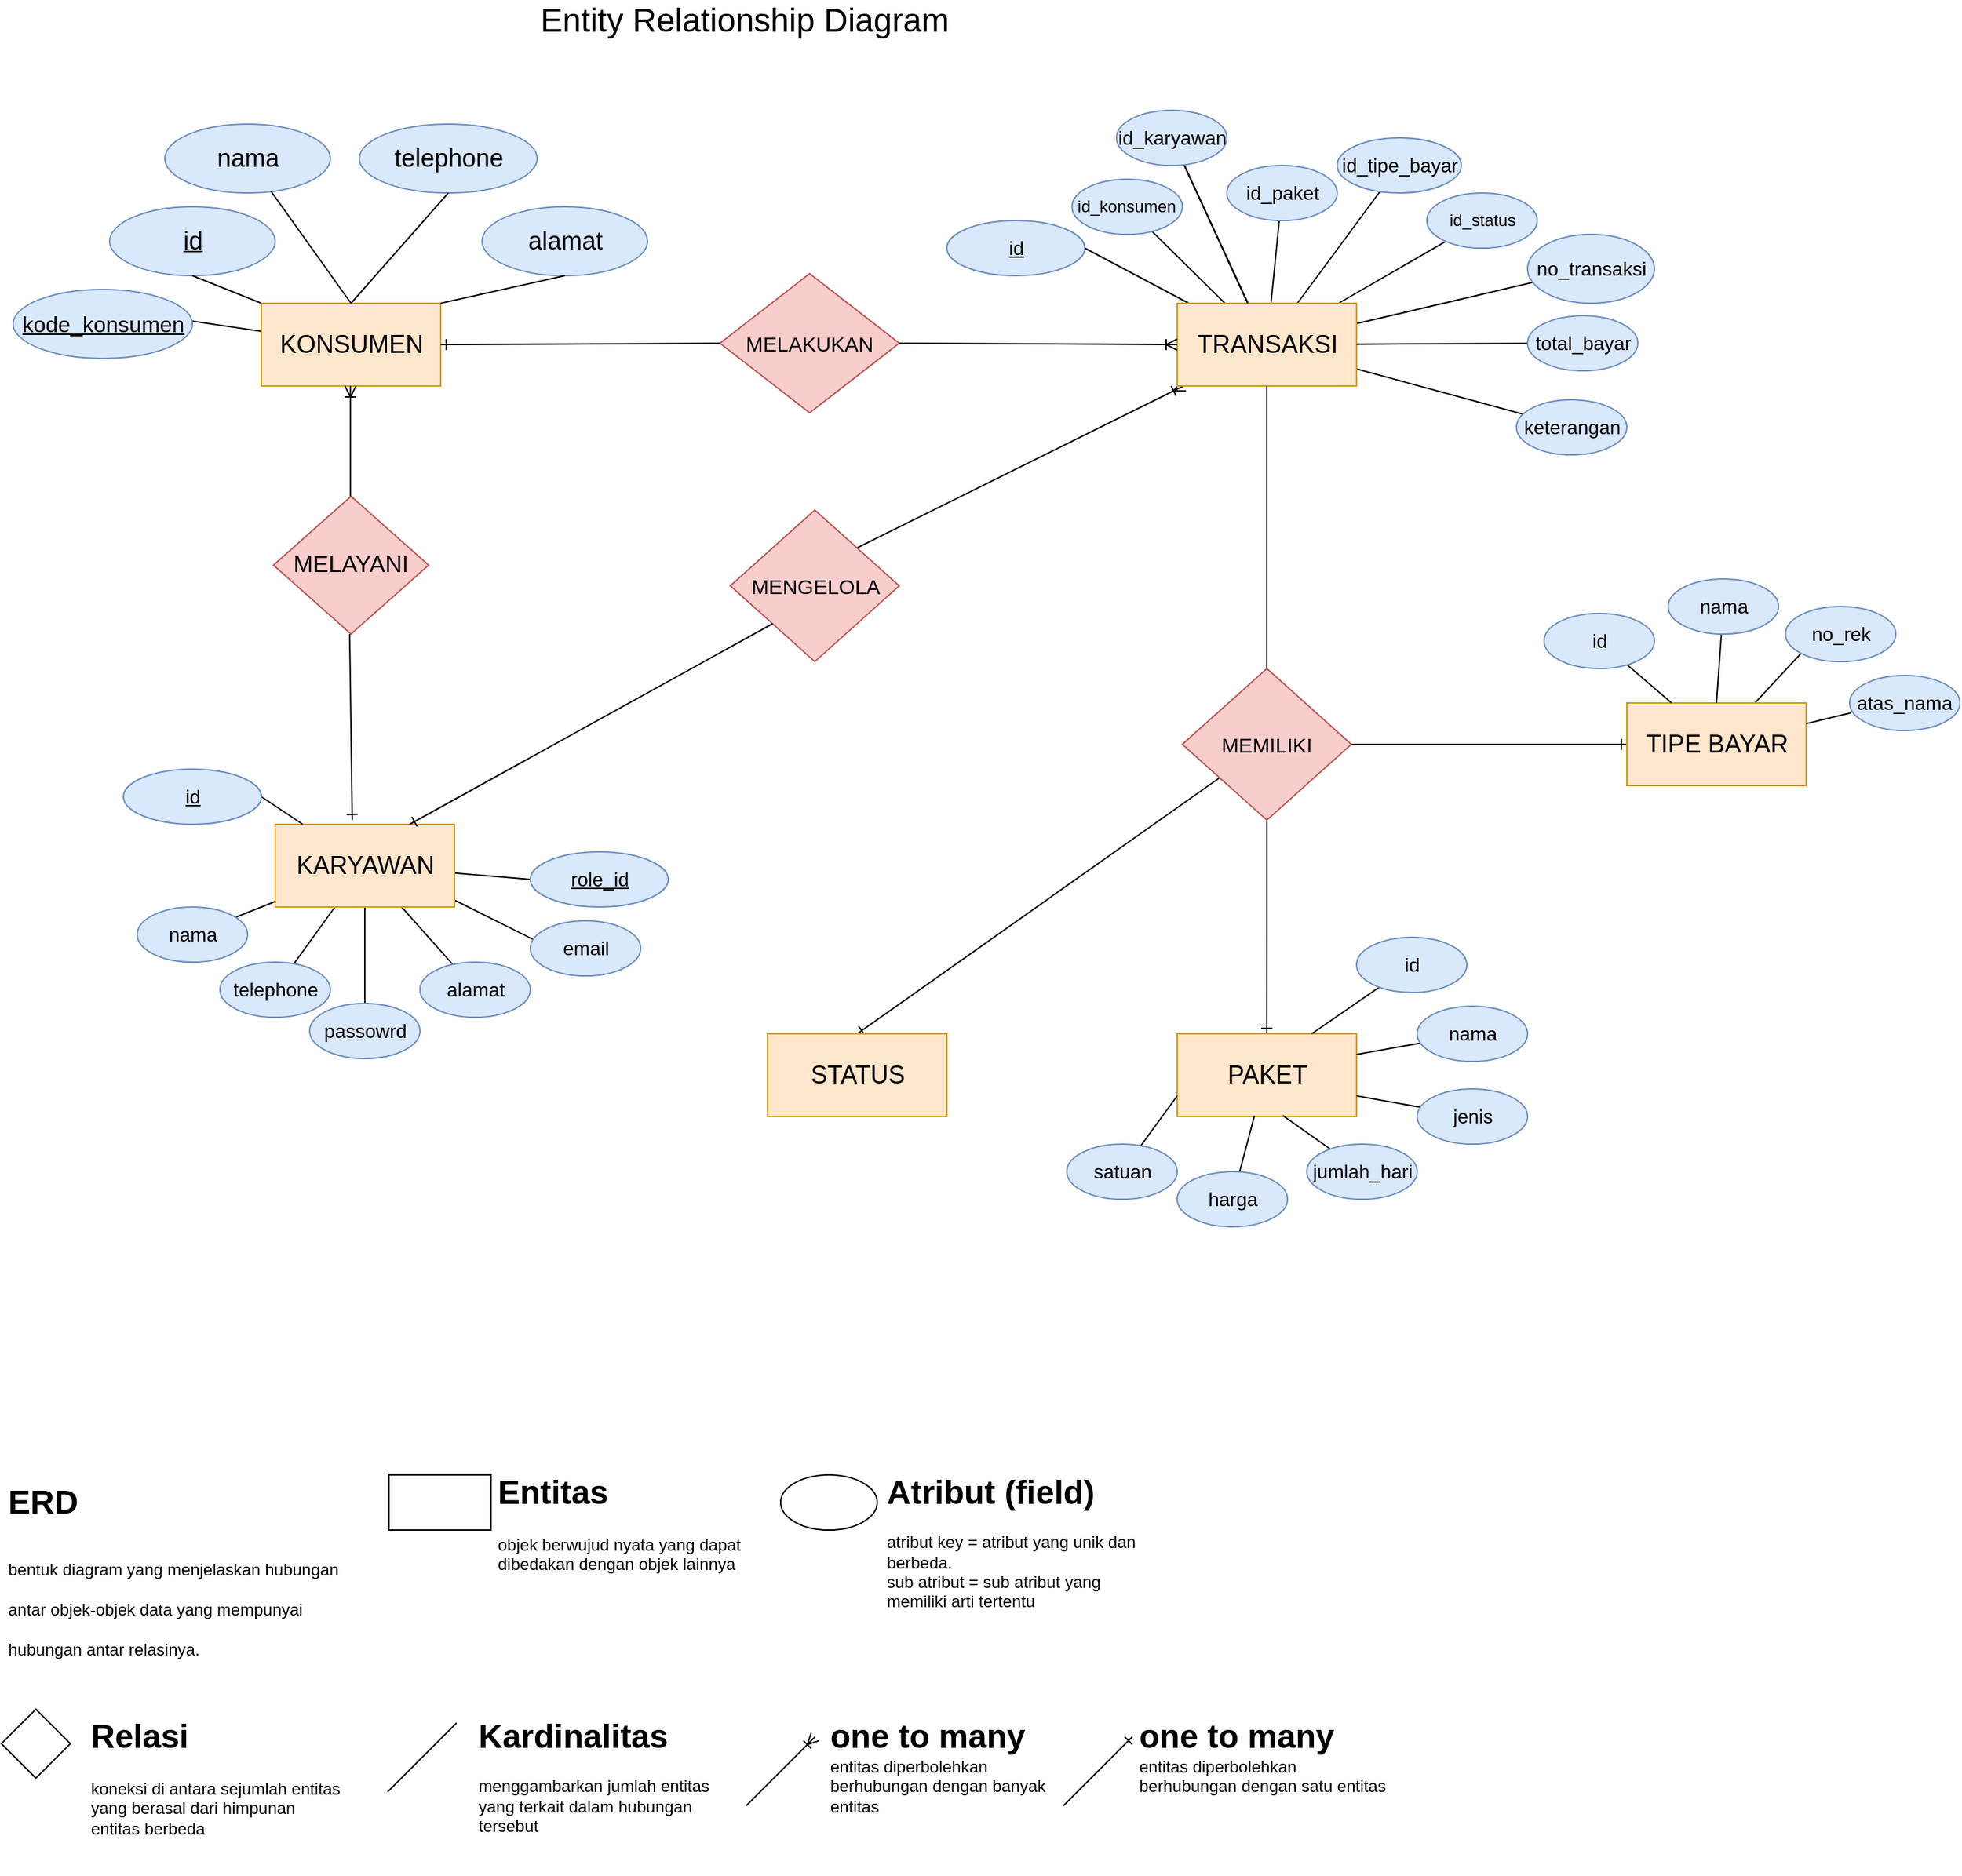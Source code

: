<mxfile version="21.0.2" type="github" pages="4">
  <diagram name="page-1" id="htPlezA3IeBxIRGkQEzf">
    <mxGraphModel dx="1199" dy="571" grid="1" gridSize="10" guides="1" tooltips="1" connect="1" arrows="1" fold="1" page="1" pageScale="1" pageWidth="850" pageHeight="1100" math="0" shadow="0">
      <root>
        <mxCell id="0" />
        <mxCell id="1" parent="0" />
        <mxCell id="vOMqx_o4yKJpexQ2enhC-1" style="rounded=0;orthogonalLoop=1;jettySize=auto;html=1;" edge="1" parent="1" source="HZmKL3s_mQJtrYr-VFmA-1">
          <mxGeometry relative="1" as="geometry">
            <mxPoint x="278.5" y="320" as="targetPoint" />
          </mxGeometry>
        </mxCell>
        <mxCell id="HZmKL3s_mQJtrYr-VFmA-1" value="&lt;font style=&quot;font-size: 18px;&quot;&gt;KONSUMEN&lt;/font&gt;" style="whiteSpace=wrap;html=1;align=center;fillColor=#ffe6cc;strokeColor=#d79b00;" parent="1" vertex="1">
          <mxGeometry x="348.5" y="310" width="130" height="60" as="geometry" />
        </mxCell>
        <mxCell id="HZmKL3s_mQJtrYr-VFmA-2" value="" style="edgeStyle=none;rounded=0;orthogonalLoop=1;jettySize=auto;html=1;fontSize=14;startArrow=none;startFill=0;endArrow=none;endFill=0;" parent="1" source="HZmKL3s_mQJtrYr-VFmA-5" target="HZmKL3s_mQJtrYr-VFmA-45" edge="1">
          <mxGeometry relative="1" as="geometry" />
        </mxCell>
        <mxCell id="HZmKL3s_mQJtrYr-VFmA-3" value="" style="edgeStyle=none;rounded=0;orthogonalLoop=1;jettySize=auto;html=1;fontSize=14;startArrow=none;startFill=0;endArrow=none;endFill=0;" parent="1" source="HZmKL3s_mQJtrYr-VFmA-5" target="HZmKL3s_mQJtrYr-VFmA-46" edge="1">
          <mxGeometry relative="1" as="geometry" />
        </mxCell>
        <mxCell id="HZmKL3s_mQJtrYr-VFmA-4" value="" style="edgeStyle=none;rounded=0;orthogonalLoop=1;jettySize=auto;html=1;fontSize=14;startArrow=none;startFill=0;endArrow=none;endFill=0;" parent="1" source="HZmKL3s_mQJtrYr-VFmA-5" target="HZmKL3s_mQJtrYr-VFmA-47" edge="1">
          <mxGeometry relative="1" as="geometry" />
        </mxCell>
        <mxCell id="vOMqx_o4yKJpexQ2enhC-4" style="rounded=0;orthogonalLoop=1;jettySize=auto;html=1;entryX=0;entryY=0.5;entryDx=0;entryDy=0;endArrow=none;endFill=0;" edge="1" parent="1" source="HZmKL3s_mQJtrYr-VFmA-5" target="vOMqx_o4yKJpexQ2enhC-3">
          <mxGeometry relative="1" as="geometry" />
        </mxCell>
        <mxCell id="vOMqx_o4yKJpexQ2enhC-8" style="edgeStyle=orthogonalEdgeStyle;rounded=0;orthogonalLoop=1;jettySize=auto;html=1;entryX=0.5;entryY=0;entryDx=0;entryDy=0;endArrow=none;endFill=0;" edge="1" parent="1" source="HZmKL3s_mQJtrYr-VFmA-5" target="vOMqx_o4yKJpexQ2enhC-7">
          <mxGeometry relative="1" as="geometry" />
        </mxCell>
        <mxCell id="vOMqx_o4yKJpexQ2enhC-9" style="rounded=0;orthogonalLoop=1;jettySize=auto;html=1;entryX=0;entryY=0.5;entryDx=0;entryDy=0;endArrow=none;endFill=0;" edge="1" parent="1">
          <mxGeometry relative="1" as="geometry">
            <mxPoint x="486.5" y="742" as="sourcePoint" />
            <mxPoint x="546.5" y="772" as="targetPoint" />
          </mxGeometry>
        </mxCell>
        <mxCell id="HZmKL3s_mQJtrYr-VFmA-5" value="&lt;font style=&quot;font-size: 18px;&quot;&gt;KARYAWAN&lt;/font&gt;" style="whiteSpace=wrap;html=1;align=center;fillColor=#ffe6cc;strokeColor=#d79b00;" parent="1" vertex="1">
          <mxGeometry x="358.5" y="688" width="130" height="60" as="geometry" />
        </mxCell>
        <mxCell id="HZmKL3s_mQJtrYr-VFmA-6" value="" style="edgeStyle=none;rounded=0;orthogonalLoop=1;jettySize=auto;html=1;fontSize=18;startArrow=none;startFill=0;endArrow=none;endFill=0;entryX=1;entryY=0.5;entryDx=0;entryDy=0;" parent="1" source="HZmKL3s_mQJtrYr-VFmA-15" target="HZmKL3s_mQJtrYr-VFmA-42" edge="1">
          <mxGeometry relative="1" as="geometry">
            <mxPoint x="948.5" y="300" as="targetPoint" />
          </mxGeometry>
        </mxCell>
        <mxCell id="HZmKL3s_mQJtrYr-VFmA-7" value="" style="edgeStyle=none;rounded=0;orthogonalLoop=1;jettySize=auto;html=1;fontSize=18;startArrow=none;startFill=0;endArrow=none;endFill=0;" parent="1" source="HZmKL3s_mQJtrYr-VFmA-15" target="HZmKL3s_mQJtrYr-VFmA-33" edge="1">
          <mxGeometry relative="1" as="geometry" />
        </mxCell>
        <mxCell id="HZmKL3s_mQJtrYr-VFmA-8" value="" style="edgeStyle=none;rounded=0;orthogonalLoop=1;jettySize=auto;html=1;fontSize=14;startArrow=none;startFill=0;endArrow=none;endFill=0;" parent="1" source="HZmKL3s_mQJtrYr-VFmA-15" target="HZmKL3s_mQJtrYr-VFmA-35" edge="1">
          <mxGeometry relative="1" as="geometry" />
        </mxCell>
        <mxCell id="HZmKL3s_mQJtrYr-VFmA-9" value="" style="edgeStyle=none;rounded=0;orthogonalLoop=1;jettySize=auto;html=1;fontSize=14;startArrow=none;startFill=0;endArrow=none;endFill=0;" parent="1" source="HZmKL3s_mQJtrYr-VFmA-15" target="HZmKL3s_mQJtrYr-VFmA-35" edge="1">
          <mxGeometry relative="1" as="geometry" />
        </mxCell>
        <mxCell id="HZmKL3s_mQJtrYr-VFmA-10" value="" style="edgeStyle=none;rounded=0;orthogonalLoop=1;jettySize=auto;html=1;fontSize=14;startArrow=none;startFill=0;endArrow=none;endFill=0;" parent="1" source="HZmKL3s_mQJtrYr-VFmA-15" target="HZmKL3s_mQJtrYr-VFmA-36" edge="1">
          <mxGeometry relative="1" as="geometry" />
        </mxCell>
        <mxCell id="HZmKL3s_mQJtrYr-VFmA-11" value="" style="edgeStyle=none;rounded=0;orthogonalLoop=1;jettySize=auto;html=1;fontSize=14;startArrow=none;startFill=0;endArrow=none;endFill=0;" parent="1" source="HZmKL3s_mQJtrYr-VFmA-15" target="HZmKL3s_mQJtrYr-VFmA-37" edge="1">
          <mxGeometry relative="1" as="geometry" />
        </mxCell>
        <mxCell id="HZmKL3s_mQJtrYr-VFmA-12" value="" style="edgeStyle=none;rounded=0;orthogonalLoop=1;jettySize=auto;html=1;fontSize=14;startArrow=none;startFill=0;endArrow=none;endFill=0;" parent="1" source="HZmKL3s_mQJtrYr-VFmA-15" target="HZmKL3s_mQJtrYr-VFmA-38" edge="1">
          <mxGeometry relative="1" as="geometry" />
        </mxCell>
        <mxCell id="HZmKL3s_mQJtrYr-VFmA-13" value="" style="edgeStyle=none;rounded=0;orthogonalLoop=1;jettySize=auto;html=1;fontSize=14;startArrow=none;startFill=0;endArrow=none;endFill=0;" parent="1" source="HZmKL3s_mQJtrYr-VFmA-15" target="HZmKL3s_mQJtrYr-VFmA-40" edge="1">
          <mxGeometry relative="1" as="geometry" />
        </mxCell>
        <mxCell id="HZmKL3s_mQJtrYr-VFmA-14" value="" style="edgeStyle=none;rounded=0;orthogonalLoop=1;jettySize=auto;html=1;fontSize=14;startArrow=none;startFill=0;endArrow=none;endFill=0;" parent="1" source="HZmKL3s_mQJtrYr-VFmA-15" target="HZmKL3s_mQJtrYr-VFmA-41" edge="1">
          <mxGeometry relative="1" as="geometry" />
        </mxCell>
        <mxCell id="vOMqx_o4yKJpexQ2enhC-12" style="rounded=0;orthogonalLoop=1;jettySize=auto;html=1;entryX=1;entryY=0;entryDx=0;entryDy=0;endArrow=none;endFill=0;startArrow=ERoneToMany;startFill=0;" edge="1" parent="1" source="HZmKL3s_mQJtrYr-VFmA-15" target="HZmKL3s_mQJtrYr-VFmA-18">
          <mxGeometry relative="1" as="geometry">
            <mxPoint x="858.5" y="450" as="targetPoint" />
          </mxGeometry>
        </mxCell>
        <mxCell id="HZmKL3s_mQJtrYr-VFmA-15" value="&lt;font style=&quot;font-size: 18px;&quot;&gt;TRANSAKSI&lt;/font&gt;" style="whiteSpace=wrap;html=1;align=center;fillColor=#ffe6cc;strokeColor=#d79b00;" parent="1" vertex="1">
          <mxGeometry x="1012.5" y="310" width="130" height="60" as="geometry" />
        </mxCell>
        <mxCell id="HZmKL3s_mQJtrYr-VFmA-16" value="&lt;font style=&quot;font-size: 17px;&quot;&gt;MELAYANI&lt;/font&gt;" style="rhombus;whiteSpace=wrap;html=1;fillColor=#f8cecc;strokeColor=#b85450;" parent="1" vertex="1">
          <mxGeometry x="357.25" y="450" width="112.5" height="100" as="geometry" />
        </mxCell>
        <mxCell id="HZmKL3s_mQJtrYr-VFmA-17" value="&lt;font style=&quot;font-size: 15px;&quot;&gt;MELAKUKAN&lt;/font&gt;" style="rhombus;whiteSpace=wrap;html=1;fillColor=#f8cecc;strokeColor=#b85450;" parent="1" vertex="1">
          <mxGeometry x="681" y="288.5" width="130" height="101" as="geometry" />
        </mxCell>
        <mxCell id="HZmKL3s_mQJtrYr-VFmA-18" value="&lt;font style=&quot;font-size: 15px;&quot;&gt;MENGELOLA&lt;/font&gt;" style="rhombus;whiteSpace=wrap;html=1;fillColor=#f8cecc;strokeColor=#b85450;" parent="1" vertex="1">
          <mxGeometry x="688.5" y="460" width="122.5" height="110" as="geometry" />
        </mxCell>
        <mxCell id="HZmKL3s_mQJtrYr-VFmA-19" value="" style="fontSize=12;html=1;endArrow=ERoneToMany;endFill=0;rounded=0;" parent="1" edge="1">
          <mxGeometry width="100" height="100" relative="1" as="geometry">
            <mxPoint x="413.08" y="450" as="sourcePoint" />
            <mxPoint x="413.08" y="370" as="targetPoint" />
          </mxGeometry>
        </mxCell>
        <mxCell id="HZmKL3s_mQJtrYr-VFmA-20" value="" style="fontSize=12;html=1;endArrow=ERone;endFill=1;rounded=0;entryX=0.43;entryY=-0.053;entryDx=0;entryDy=0;entryPerimeter=0;" parent="1" target="HZmKL3s_mQJtrYr-VFmA-5" edge="1">
          <mxGeometry width="100" height="100" relative="1" as="geometry">
            <mxPoint x="412.5" y="550" as="sourcePoint" />
            <mxPoint x="512.5" y="450" as="targetPoint" />
          </mxGeometry>
        </mxCell>
        <mxCell id="HZmKL3s_mQJtrYr-VFmA-21" value="" style="fontSize=12;html=1;endArrow=ERone;endFill=0;rounded=0;exitX=0;exitY=1;exitDx=0;exitDy=0;entryX=0.75;entryY=0;entryDx=0;entryDy=0;" parent="1" source="HZmKL3s_mQJtrYr-VFmA-18" edge="1" target="HZmKL3s_mQJtrYr-VFmA-5">
          <mxGeometry width="100" height="100" relative="1" as="geometry">
            <mxPoint x="558.5" y="790" as="sourcePoint" />
            <mxPoint x="488.5" y="680" as="targetPoint" />
          </mxGeometry>
        </mxCell>
        <mxCell id="HZmKL3s_mQJtrYr-VFmA-23" value="" style="fontSize=12;html=1;endArrow=ERoneToMany;endFill=0;rounded=0;entryX=0;entryY=0.5;entryDx=0;entryDy=0;exitX=1;exitY=0.5;exitDx=0;exitDy=0;" parent="1" source="HZmKL3s_mQJtrYr-VFmA-17" target="HZmKL3s_mQJtrYr-VFmA-15" edge="1">
          <mxGeometry width="100" height="100" relative="1" as="geometry">
            <mxPoint x="922.5" y="440" as="sourcePoint" />
            <mxPoint x="1022.5" y="340" as="targetPoint" />
          </mxGeometry>
        </mxCell>
        <mxCell id="HZmKL3s_mQJtrYr-VFmA-24" value="" style="fontSize=12;html=1;endArrow=ERone;endFill=0;rounded=0;entryX=1;entryY=0.5;entryDx=0;entryDy=0;exitX=0;exitY=0.5;exitDx=0;exitDy=0;" parent="1" source="HZmKL3s_mQJtrYr-VFmA-17" target="HZmKL3s_mQJtrYr-VFmA-1" edge="1">
          <mxGeometry width="100" height="100" relative="1" as="geometry">
            <mxPoint x="453.5" y="339.41" as="sourcePoint" />
            <mxPoint x="613.5" y="339.41" as="targetPoint" />
          </mxGeometry>
        </mxCell>
        <mxCell id="HZmKL3s_mQJtrYr-VFmA-25" value="id" style="ellipse;whiteSpace=wrap;html=1;align=center;fontStyle=4;fontSize=18;fillColor=#dae8fc;strokeColor=#6c8ebf;" parent="1" vertex="1">
          <mxGeometry x="238.5" y="240" width="120" height="50" as="geometry" />
        </mxCell>
        <mxCell id="HZmKL3s_mQJtrYr-VFmA-26" value="" style="endArrow=none;html=1;rounded=0;fontSize=18;exitX=0.5;exitY=1;exitDx=0;exitDy=0;entryX=0;entryY=0;entryDx=0;entryDy=0;" parent="1" source="HZmKL3s_mQJtrYr-VFmA-25" target="HZmKL3s_mQJtrYr-VFmA-1" edge="1">
          <mxGeometry relative="1" as="geometry">
            <mxPoint x="298.5" y="270" as="sourcePoint" />
            <mxPoint x="458.5" y="270" as="targetPoint" />
          </mxGeometry>
        </mxCell>
        <mxCell id="HZmKL3s_mQJtrYr-VFmA-27" value="nama" style="ellipse;whiteSpace=wrap;html=1;align=center;fontSize=18;fillColor=#dae8fc;strokeColor=#6c8ebf;" parent="1" vertex="1">
          <mxGeometry x="278.5" y="180" width="120" height="50" as="geometry" />
        </mxCell>
        <mxCell id="HZmKL3s_mQJtrYr-VFmA-28" value="telephone" style="ellipse;whiteSpace=wrap;html=1;align=center;fontSize=18;fillColor=#dae8fc;strokeColor=#6c8ebf;" parent="1" vertex="1">
          <mxGeometry x="419.5" y="180" width="129" height="50" as="geometry" />
        </mxCell>
        <mxCell id="HZmKL3s_mQJtrYr-VFmA-29" value="alamat" style="ellipse;whiteSpace=wrap;html=1;align=center;fontSize=18;fillColor=#dae8fc;strokeColor=#6c8ebf;" parent="1" vertex="1">
          <mxGeometry x="508.5" y="240" width="120" height="50" as="geometry" />
        </mxCell>
        <mxCell id="HZmKL3s_mQJtrYr-VFmA-30" value="" style="endArrow=none;html=1;rounded=0;fontSize=18;exitX=0.5;exitY=1;exitDx=0;exitDy=0;entryX=0.5;entryY=0;entryDx=0;entryDy=0;" parent="1" source="HZmKL3s_mQJtrYr-VFmA-28" target="HZmKL3s_mQJtrYr-VFmA-1" edge="1">
          <mxGeometry relative="1" as="geometry">
            <mxPoint x="318.5" y="300" as="sourcePoint" />
            <mxPoint x="358.5" y="320" as="targetPoint" />
          </mxGeometry>
        </mxCell>
        <mxCell id="HZmKL3s_mQJtrYr-VFmA-31" value="" style="endArrow=none;html=1;rounded=0;fontSize=18;exitX=0.5;exitY=1;exitDx=0;exitDy=0;entryX=1;entryY=0;entryDx=0;entryDy=0;" parent="1" source="HZmKL3s_mQJtrYr-VFmA-29" target="HZmKL3s_mQJtrYr-VFmA-1" edge="1">
          <mxGeometry relative="1" as="geometry">
            <mxPoint x="328.5" y="310" as="sourcePoint" />
            <mxPoint x="368.5" y="330" as="targetPoint" />
          </mxGeometry>
        </mxCell>
        <mxCell id="HZmKL3s_mQJtrYr-VFmA-32" value="" style="endArrow=none;html=1;rounded=0;fontSize=18;entryX=0.5;entryY=0;entryDx=0;entryDy=0;" parent="1" source="HZmKL3s_mQJtrYr-VFmA-27" target="HZmKL3s_mQJtrYr-VFmA-1" edge="1">
          <mxGeometry relative="1" as="geometry">
            <mxPoint x="338.5" y="320" as="sourcePoint" />
            <mxPoint x="378.5" y="340" as="targetPoint" />
          </mxGeometry>
        </mxCell>
        <mxCell id="HZmKL3s_mQJtrYr-VFmA-33" value="id_konsumen" style="ellipse;whiteSpace=wrap;html=1;fillColor=#dae8fc;strokeColor=#6c8ebf;" parent="1" vertex="1">
          <mxGeometry x="936.25" y="220" width="80" height="40" as="geometry" />
        </mxCell>
        <mxCell id="HZmKL3s_mQJtrYr-VFmA-34" value="" style="edgeStyle=none;rounded=0;orthogonalLoop=1;jettySize=auto;html=1;fontSize=14;startArrow=none;startFill=0;endArrow=none;endFill=0;" parent="1" source="HZmKL3s_mQJtrYr-VFmA-35" target="HZmKL3s_mQJtrYr-VFmA-15" edge="1">
          <mxGeometry relative="1" as="geometry" />
        </mxCell>
        <mxCell id="HZmKL3s_mQJtrYr-VFmA-35" value="&lt;font style=&quot;font-size: 14px;&quot;&gt;id_karyawan&lt;/font&gt;" style="ellipse;whiteSpace=wrap;html=1;fillColor=#dae8fc;strokeColor=#6c8ebf;" parent="1" vertex="1">
          <mxGeometry x="968.5" y="170" width="80" height="40" as="geometry" />
        </mxCell>
        <mxCell id="HZmKL3s_mQJtrYr-VFmA-36" value="&lt;font style=&quot;font-size: 14px;&quot;&gt;id_paket&lt;/font&gt;" style="ellipse;whiteSpace=wrap;html=1;fillColor=#dae8fc;strokeColor=#6c8ebf;" parent="1" vertex="1">
          <mxGeometry x="1048.5" y="210" width="80" height="40" as="geometry" />
        </mxCell>
        <mxCell id="HZmKL3s_mQJtrYr-VFmA-37" value="&lt;font style=&quot;font-size: 14px;&quot;&gt;id_tipe_bayar&lt;/font&gt;" style="ellipse;whiteSpace=wrap;html=1;fillColor=#dae8fc;strokeColor=#6c8ebf;" parent="1" vertex="1">
          <mxGeometry x="1128.5" y="190" width="90" height="40" as="geometry" />
        </mxCell>
        <mxCell id="HZmKL3s_mQJtrYr-VFmA-38" value="id_status" style="ellipse;whiteSpace=wrap;html=1;fillColor=#dae8fc;strokeColor=#6c8ebf;" parent="1" vertex="1">
          <mxGeometry x="1193.5" y="230" width="80" height="40" as="geometry" />
        </mxCell>
        <mxCell id="HZmKL3s_mQJtrYr-VFmA-39" style="edgeStyle=none;rounded=0;orthogonalLoop=1;jettySize=auto;html=1;exitX=0.5;exitY=0;exitDx=0;exitDy=0;fontSize=14;startArrow=none;startFill=0;endArrow=none;endFill=0;" parent="1" source="HZmKL3s_mQJtrYr-VFmA-33" target="HZmKL3s_mQJtrYr-VFmA-33" edge="1">
          <mxGeometry relative="1" as="geometry" />
        </mxCell>
        <mxCell id="HZmKL3s_mQJtrYr-VFmA-40" value="&lt;font style=&quot;font-size: 14px;&quot;&gt;no_transaksi&lt;/font&gt;" style="ellipse;whiteSpace=wrap;html=1;fillColor=#dae8fc;strokeColor=#6c8ebf;" parent="1" vertex="1">
          <mxGeometry x="1266.5" y="260" width="92" height="50" as="geometry" />
        </mxCell>
        <mxCell id="HZmKL3s_mQJtrYr-VFmA-41" value="&lt;font style=&quot;font-size: 14px;&quot;&gt;keterangan&lt;/font&gt;" style="ellipse;whiteSpace=wrap;html=1;fillColor=#dae8fc;strokeColor=#6c8ebf;" parent="1" vertex="1">
          <mxGeometry x="1258.5" y="380" width="80" height="40" as="geometry" />
        </mxCell>
        <mxCell id="HZmKL3s_mQJtrYr-VFmA-42" value="id" style="ellipse;whiteSpace=wrap;html=1;align=center;fontStyle=4;fontSize=14;fillColor=#dae8fc;strokeColor=#6c8ebf;" parent="1" vertex="1">
          <mxGeometry x="845.5" y="250" width="100" height="40" as="geometry" />
        </mxCell>
        <mxCell id="HZmKL3s_mQJtrYr-VFmA-43" value="" style="edgeStyle=none;rounded=0;orthogonalLoop=1;jettySize=auto;html=1;fontSize=14;startArrow=none;startFill=0;endArrow=none;endFill=0;exitX=1;exitY=0.5;exitDx=0;exitDy=0;" parent="1" source="HZmKL3s_mQJtrYr-VFmA-44" target="HZmKL3s_mQJtrYr-VFmA-5" edge="1">
          <mxGeometry relative="1" as="geometry" />
        </mxCell>
        <mxCell id="HZmKL3s_mQJtrYr-VFmA-44" value="id" style="ellipse;whiteSpace=wrap;html=1;align=center;fontStyle=4;fontSize=14;fillColor=#dae8fc;strokeColor=#6c8ebf;" parent="1" vertex="1">
          <mxGeometry x="248.5" y="648" width="100" height="40" as="geometry" />
        </mxCell>
        <mxCell id="HZmKL3s_mQJtrYr-VFmA-45" value="&lt;font style=&quot;font-size: 14px;&quot;&gt;nama&lt;/font&gt;" style="ellipse;whiteSpace=wrap;html=1;fillColor=#dae8fc;strokeColor=#6c8ebf;" parent="1" vertex="1">
          <mxGeometry x="258.5" y="748" width="80" height="40" as="geometry" />
        </mxCell>
        <mxCell id="HZmKL3s_mQJtrYr-VFmA-46" value="&lt;font style=&quot;font-size: 14px;&quot;&gt;telephone&lt;/font&gt;" style="ellipse;whiteSpace=wrap;html=1;fillColor=#dae8fc;strokeColor=#6c8ebf;" parent="1" vertex="1">
          <mxGeometry x="318.5" y="788" width="80" height="40" as="geometry" />
        </mxCell>
        <mxCell id="HZmKL3s_mQJtrYr-VFmA-47" value="&lt;font style=&quot;font-size: 14px;&quot;&gt;alamat&lt;/font&gt;" style="ellipse;whiteSpace=wrap;html=1;fillColor=#dae8fc;strokeColor=#6c8ebf;" parent="1" vertex="1">
          <mxGeometry x="463.5" y="788" width="80" height="40" as="geometry" />
        </mxCell>
        <mxCell id="HZmKL3s_mQJtrYr-VFmA-48" value="" style="edgeStyle=none;rounded=0;orthogonalLoop=1;jettySize=auto;html=1;fontSize=11;startArrow=none;startFill=0;endArrow=none;endFill=0;" parent="1" source="HZmKL3s_mQJtrYr-VFmA-49" target="HZmKL3s_mQJtrYr-VFmA-15" edge="1">
          <mxGeometry relative="1" as="geometry" />
        </mxCell>
        <mxCell id="HZmKL3s_mQJtrYr-VFmA-49" value="&lt;font style=&quot;font-size: 14px;&quot;&gt;total_bayar&lt;/font&gt;" style="ellipse;whiteSpace=wrap;html=1;fillColor=#dae8fc;strokeColor=#6c8ebf;fontSize=11;" parent="1" vertex="1">
          <mxGeometry x="1266.5" y="319" width="80" height="40" as="geometry" />
        </mxCell>
        <mxCell id="bKHVc2-G-2FqLCFQxhXC-1" value="" style="rounded=0;whiteSpace=wrap;html=1;" parent="1" vertex="1">
          <mxGeometry x="441" y="1160" width="74" height="40" as="geometry" />
        </mxCell>
        <mxCell id="bKHVc2-G-2FqLCFQxhXC-2" value="&lt;h1&gt;&lt;span style=&quot;background-color: initial;&quot;&gt;Entitas&lt;/span&gt;&lt;/h1&gt;objek berwujud nyata yang dapat dibedakan dengan objek lainnya" style="text;html=1;strokeColor=none;fillColor=none;spacing=5;spacingTop=-20;whiteSpace=wrap;overflow=hidden;rounded=0;" parent="1" vertex="1">
          <mxGeometry x="515" y="1153" width="190" height="120" as="geometry" />
        </mxCell>
        <mxCell id="bKHVc2-G-2FqLCFQxhXC-3" value="&lt;font style=&quot;font-size: 24px;&quot;&gt;Entity Relationship Diagram&lt;/font&gt;" style="text;html=1;strokeColor=none;fillColor=none;align=center;verticalAlign=middle;whiteSpace=wrap;rounded=0;" parent="1" vertex="1">
          <mxGeometry x="523.5" y="90" width="350" height="30" as="geometry" />
        </mxCell>
        <mxCell id="AModNkbfM9cTa9lxwg_v-1" value="&lt;h1&gt;&lt;span style=&quot;background-color: initial;&quot;&gt;ERD&lt;/span&gt;&lt;/h1&gt;&lt;h1&gt;&lt;span style=&quot;background-color: initial;&quot;&gt;&lt;span style=&quot;font-size: 12px; font-weight: 400;&quot;&gt;bentuk diagram yang menjelaskan hubungan antar objek-objek data yang mempunyai hubungan antar relasiny&lt;/span&gt;&lt;span style=&quot;font-size: 12px; font-weight: normal;&quot;&gt;a.&lt;/span&gt;&lt;/span&gt;&lt;br&gt;&lt;/h1&gt;" style="text;html=1;strokeColor=none;fillColor=none;spacing=5;spacingTop=-20;whiteSpace=wrap;overflow=hidden;rounded=0;" parent="1" vertex="1">
          <mxGeometry x="160" y="1160" width="265" height="140" as="geometry" />
        </mxCell>
        <mxCell id="AModNkbfM9cTa9lxwg_v-2" value="" style="ellipse;whiteSpace=wrap;html=1;" parent="1" vertex="1">
          <mxGeometry x="725" y="1160" width="70" height="40" as="geometry" />
        </mxCell>
        <mxCell id="AModNkbfM9cTa9lxwg_v-3" value="&lt;h1&gt;&lt;/h1&gt;&lt;span style=&quot;font-size: 24px;&quot;&gt;&lt;b&gt;Atribut (field)&lt;br&gt;&lt;/b&gt;&lt;/span&gt;&lt;br&gt;atribut key = atribut yang unik dan berbeda.&lt;br&gt;sub atribut =&amp;nbsp;sub atribut yang memiliki arti tertentu" style="text;html=1;strokeColor=none;fillColor=none;spacing=5;spacingTop=-20;whiteSpace=wrap;overflow=hidden;rounded=0;" parent="1" vertex="1">
          <mxGeometry x="797" y="1153" width="190" height="120" as="geometry" />
        </mxCell>
        <mxCell id="AModNkbfM9cTa9lxwg_v-4" value="" style="endArrow=none;html=1;rounded=0;" parent="1" edge="1">
          <mxGeometry width="50" height="50" relative="1" as="geometry">
            <mxPoint x="440" y="1390" as="sourcePoint" />
            <mxPoint x="490" y="1340" as="targetPoint" />
          </mxGeometry>
        </mxCell>
        <mxCell id="AModNkbfM9cTa9lxwg_v-6" value="&lt;h1&gt;&lt;span style=&quot;background-color: initial;&quot;&gt;Relasi&lt;/span&gt;&lt;/h1&gt;koneksi di antara sejumlah entitas yang berasal dari himpunan entitas berbeda" style="text;html=1;strokeColor=none;fillColor=none;spacing=5;spacingTop=-20;whiteSpace=wrap;overflow=hidden;rounded=0;" parent="1" vertex="1">
          <mxGeometry x="220" y="1330" width="190" height="120" as="geometry" />
        </mxCell>
        <mxCell id="AModNkbfM9cTa9lxwg_v-8" value="" style="rhombus;whiteSpace=wrap;html=1;" parent="1" vertex="1">
          <mxGeometry x="160" y="1330" width="50" height="50" as="geometry" />
        </mxCell>
        <mxCell id="AModNkbfM9cTa9lxwg_v-9" value="&lt;h1&gt;&lt;/h1&gt;&lt;span style=&quot;font-size: 24px;&quot;&gt;&lt;b&gt;Kardinalitas&lt;br&gt;&lt;/b&gt;&lt;/span&gt;&lt;br&gt;menggambarkan jumlah entitas yang terkait dalam hubungan tersebut" style="text;html=1;strokeColor=none;fillColor=none;spacing=5;spacingTop=-20;whiteSpace=wrap;overflow=hidden;rounded=0;" parent="1" vertex="1">
          <mxGeometry x="501" y="1330" width="190" height="120" as="geometry" />
        </mxCell>
        <mxCell id="AModNkbfM9cTa9lxwg_v-10" value="" style="endArrow=ERoneToMany;html=1;rounded=0;endFill=0;" parent="1" edge="1">
          <mxGeometry width="50" height="50" relative="1" as="geometry">
            <mxPoint x="700" y="1400" as="sourcePoint" />
            <mxPoint x="750" y="1350" as="targetPoint" />
          </mxGeometry>
        </mxCell>
        <mxCell id="AModNkbfM9cTa9lxwg_v-11" value="&lt;h1&gt;&lt;/h1&gt;&lt;span style=&quot;font-size: 24px;&quot;&gt;&lt;b&gt;one to many&lt;/b&gt;&lt;/span&gt;&lt;br&gt;entitas diperbolehkan berhubungan dengan banyak entitas" style="text;html=1;strokeColor=none;fillColor=none;spacing=5;spacingTop=-20;whiteSpace=wrap;overflow=hidden;rounded=0;" parent="1" vertex="1">
          <mxGeometry x="756" y="1330" width="190" height="120" as="geometry" />
        </mxCell>
        <mxCell id="AModNkbfM9cTa9lxwg_v-12" value="&lt;h1&gt;&lt;/h1&gt;&lt;span style=&quot;font-size: 24px;&quot;&gt;&lt;b&gt;one to many&lt;/b&gt;&lt;/span&gt;&lt;br&gt;entitas diperbolehkan berhubungan dengan satu entitas" style="text;html=1;strokeColor=none;fillColor=none;spacing=5;spacingTop=-20;whiteSpace=wrap;overflow=hidden;rounded=0;" parent="1" vertex="1">
          <mxGeometry x="980" y="1330" width="190" height="120" as="geometry" />
        </mxCell>
        <mxCell id="AModNkbfM9cTa9lxwg_v-13" value="" style="endArrow=ERone;html=1;rounded=0;endFill=0;" parent="1" edge="1">
          <mxGeometry width="50" height="50" relative="1" as="geometry">
            <mxPoint x="930" y="1400" as="sourcePoint" />
            <mxPoint x="980" y="1350" as="targetPoint" />
          </mxGeometry>
        </mxCell>
        <mxCell id="vOMqx_o4yKJpexQ2enhC-2" value="&lt;font style=&quot;font-size: 16px;&quot;&gt;kode_konsumen&lt;/font&gt;" style="ellipse;whiteSpace=wrap;html=1;align=center;fontStyle=4;fontSize=18;fillColor=#dae8fc;strokeColor=#6c8ebf;" vertex="1" parent="1">
          <mxGeometry x="168.5" y="300" width="130" height="50" as="geometry" />
        </mxCell>
        <mxCell id="vOMqx_o4yKJpexQ2enhC-3" value="role_id" style="ellipse;whiteSpace=wrap;html=1;align=center;fontStyle=4;fontSize=14;fillColor=#dae8fc;strokeColor=#6c8ebf;" vertex="1" parent="1">
          <mxGeometry x="543.5" y="708" width="100" height="40" as="geometry" />
        </mxCell>
        <mxCell id="vOMqx_o4yKJpexQ2enhC-5" value="&lt;font style=&quot;font-size: 14px;&quot;&gt;email&lt;/font&gt;" style="ellipse;whiteSpace=wrap;html=1;fillColor=#dae8fc;strokeColor=#6c8ebf;" vertex="1" parent="1">
          <mxGeometry x="543.5" y="758" width="80" height="40" as="geometry" />
        </mxCell>
        <mxCell id="vOMqx_o4yKJpexQ2enhC-7" value="&lt;font style=&quot;font-size: 14px;&quot;&gt;passowrd&lt;/font&gt;" style="ellipse;whiteSpace=wrap;html=1;fillColor=#dae8fc;strokeColor=#6c8ebf;" vertex="1" parent="1">
          <mxGeometry x="383.5" y="818" width="80" height="40" as="geometry" />
        </mxCell>
        <mxCell id="vOMqx_o4yKJpexQ2enhC-14" style="rounded=0;orthogonalLoop=1;jettySize=auto;html=1;entryX=0.5;entryY=1;entryDx=0;entryDy=0;endArrow=none;endFill=0;" edge="1" parent="1" source="vOMqx_o4yKJpexQ2enhC-13" target="HZmKL3s_mQJtrYr-VFmA-15">
          <mxGeometry relative="1" as="geometry" />
        </mxCell>
        <mxCell id="vOMqx_o4yKJpexQ2enhC-17" style="edgeStyle=orthogonalEdgeStyle;rounded=0;orthogonalLoop=1;jettySize=auto;html=1;entryX=0.5;entryY=0;entryDx=0;entryDy=0;endArrow=ERone;endFill=0;" edge="1" parent="1" source="vOMqx_o4yKJpexQ2enhC-13" target="vOMqx_o4yKJpexQ2enhC-16">
          <mxGeometry relative="1" as="geometry" />
        </mxCell>
        <mxCell id="vOMqx_o4yKJpexQ2enhC-18" style="edgeStyle=orthogonalEdgeStyle;rounded=0;orthogonalLoop=1;jettySize=auto;html=1;entryX=0;entryY=0.5;entryDx=0;entryDy=0;endArrow=ERone;endFill=0;" edge="1" parent="1" source="vOMqx_o4yKJpexQ2enhC-13" target="vOMqx_o4yKJpexQ2enhC-15">
          <mxGeometry relative="1" as="geometry" />
        </mxCell>
        <mxCell id="vOMqx_o4yKJpexQ2enhC-20" style="rounded=0;orthogonalLoop=1;jettySize=auto;html=1;entryX=0.5;entryY=0;entryDx=0;entryDy=0;endArrow=ERone;endFill=0;" edge="1" parent="1" source="vOMqx_o4yKJpexQ2enhC-13" target="vOMqx_o4yKJpexQ2enhC-19">
          <mxGeometry relative="1" as="geometry">
            <mxPoint x="778.5" y="830" as="targetPoint" />
          </mxGeometry>
        </mxCell>
        <mxCell id="vOMqx_o4yKJpexQ2enhC-13" value="&lt;font style=&quot;font-size: 15px;&quot;&gt;MEMILIKI&lt;/font&gt;" style="rhombus;whiteSpace=wrap;html=1;fillColor=#f8cecc;strokeColor=#b85450;" vertex="1" parent="1">
          <mxGeometry x="1016.25" y="575" width="122.5" height="110" as="geometry" />
        </mxCell>
        <mxCell id="vOMqx_o4yKJpexQ2enhC-30" style="rounded=0;orthogonalLoop=1;jettySize=auto;html=1;endArrow=none;endFill=0;" edge="1" parent="1" source="vOMqx_o4yKJpexQ2enhC-15">
          <mxGeometry relative="1" as="geometry">
            <mxPoint x="1468.5" y="560" as="targetPoint" />
          </mxGeometry>
        </mxCell>
        <mxCell id="vOMqx_o4yKJpexQ2enhC-15" value="&lt;font style=&quot;font-size: 18px;&quot;&gt;TIPE BAYAR&lt;/font&gt;" style="whiteSpace=wrap;html=1;align=center;fillColor=#ffe6cc;strokeColor=#d79b00;" vertex="1" parent="1">
          <mxGeometry x="1338.5" y="600" width="130" height="60" as="geometry" />
        </mxCell>
        <mxCell id="vOMqx_o4yKJpexQ2enhC-16" value="&lt;font style=&quot;font-size: 18px;&quot;&gt;PAKET&lt;/font&gt;" style="whiteSpace=wrap;html=1;align=center;fillColor=#ffe6cc;strokeColor=#d79b00;" vertex="1" parent="1">
          <mxGeometry x="1012.5" y="840" width="130" height="60" as="geometry" />
        </mxCell>
        <mxCell id="vOMqx_o4yKJpexQ2enhC-19" value="&lt;font style=&quot;font-size: 18px;&quot;&gt;STATUS&lt;/font&gt;" style="whiteSpace=wrap;html=1;align=center;fillColor=#ffe6cc;strokeColor=#d79b00;" vertex="1" parent="1">
          <mxGeometry x="715.5" y="840" width="130" height="60" as="geometry" />
        </mxCell>
        <mxCell id="vOMqx_o4yKJpexQ2enhC-28" style="rounded=0;orthogonalLoop=1;jettySize=auto;html=1;entryX=0.25;entryY=0;entryDx=0;entryDy=0;endArrow=none;endFill=0;" edge="1" parent="1" source="vOMqx_o4yKJpexQ2enhC-24" target="vOMqx_o4yKJpexQ2enhC-15">
          <mxGeometry relative="1" as="geometry" />
        </mxCell>
        <mxCell id="vOMqx_o4yKJpexQ2enhC-24" value="&lt;font style=&quot;font-size: 14px;&quot;&gt;id&lt;/font&gt;" style="ellipse;whiteSpace=wrap;html=1;fillColor=#dae8fc;strokeColor=#6c8ebf;" vertex="1" parent="1">
          <mxGeometry x="1278.5" y="535" width="80" height="40" as="geometry" />
        </mxCell>
        <mxCell id="vOMqx_o4yKJpexQ2enhC-29" style="rounded=0;orthogonalLoop=1;jettySize=auto;html=1;entryX=0.5;entryY=0;entryDx=0;entryDy=0;endArrow=none;endFill=0;" edge="1" parent="1" source="vOMqx_o4yKJpexQ2enhC-25" target="vOMqx_o4yKJpexQ2enhC-15">
          <mxGeometry relative="1" as="geometry" />
        </mxCell>
        <mxCell id="vOMqx_o4yKJpexQ2enhC-25" value="&lt;font style=&quot;font-size: 14px;&quot;&gt;nama&lt;/font&gt;" style="ellipse;whiteSpace=wrap;html=1;fillColor=#dae8fc;strokeColor=#6c8ebf;" vertex="1" parent="1">
          <mxGeometry x="1368.5" y="510" width="80" height="40" as="geometry" />
        </mxCell>
        <mxCell id="vOMqx_o4yKJpexQ2enhC-26" value="&lt;font style=&quot;font-size: 14px;&quot;&gt;no_rek&lt;/font&gt;" style="ellipse;whiteSpace=wrap;html=1;fillColor=#dae8fc;strokeColor=#6c8ebf;" vertex="1" parent="1">
          <mxGeometry x="1453.5" y="530" width="80" height="40" as="geometry" />
        </mxCell>
        <mxCell id="vOMqx_o4yKJpexQ2enhC-31" style="rounded=0;orthogonalLoop=1;jettySize=auto;html=1;entryX=1;entryY=0.25;entryDx=0;entryDy=0;endArrow=none;endFill=0;" edge="1" parent="1" target="vOMqx_o4yKJpexQ2enhC-15">
          <mxGeometry relative="1" as="geometry">
            <mxPoint x="1501.12" y="607.12" as="sourcePoint" />
          </mxGeometry>
        </mxCell>
        <mxCell id="vOMqx_o4yKJpexQ2enhC-27" value="&lt;font style=&quot;font-size: 14px;&quot;&gt;atas_nama&lt;/font&gt;" style="ellipse;whiteSpace=wrap;html=1;fillColor=#dae8fc;strokeColor=#6c8ebf;" vertex="1" parent="1">
          <mxGeometry x="1500" y="580" width="80" height="40" as="geometry" />
        </mxCell>
        <mxCell id="vOMqx_o4yKJpexQ2enhC-38" style="rounded=0;orthogonalLoop=1;jettySize=auto;html=1;entryX=0.75;entryY=0;entryDx=0;entryDy=0;endArrow=none;endFill=0;" edge="1" parent="1" source="vOMqx_o4yKJpexQ2enhC-32" target="vOMqx_o4yKJpexQ2enhC-16">
          <mxGeometry relative="1" as="geometry" />
        </mxCell>
        <mxCell id="vOMqx_o4yKJpexQ2enhC-32" value="&lt;font style=&quot;font-size: 14px;&quot;&gt;id&lt;/font&gt;" style="ellipse;whiteSpace=wrap;html=1;fillColor=#dae8fc;strokeColor=#6c8ebf;" vertex="1" parent="1">
          <mxGeometry x="1142.5" y="770" width="80" height="40" as="geometry" />
        </mxCell>
        <mxCell id="vOMqx_o4yKJpexQ2enhC-40" style="rounded=0;orthogonalLoop=1;jettySize=auto;html=1;entryX=1;entryY=0.25;entryDx=0;entryDy=0;endArrow=none;endFill=0;" edge="1" parent="1" source="vOMqx_o4yKJpexQ2enhC-33" target="vOMqx_o4yKJpexQ2enhC-16">
          <mxGeometry relative="1" as="geometry" />
        </mxCell>
        <mxCell id="vOMqx_o4yKJpexQ2enhC-33" value="&lt;font style=&quot;font-size: 14px;&quot;&gt;nama&lt;/font&gt;" style="ellipse;whiteSpace=wrap;html=1;fillColor=#dae8fc;strokeColor=#6c8ebf;" vertex="1" parent="1">
          <mxGeometry x="1186.5" y="820" width="80" height="40" as="geometry" />
        </mxCell>
        <mxCell id="vOMqx_o4yKJpexQ2enhC-41" style="rounded=0;orthogonalLoop=1;jettySize=auto;html=1;entryX=1;entryY=0.75;entryDx=0;entryDy=0;endArrow=none;endFill=0;" edge="1" parent="1" source="vOMqx_o4yKJpexQ2enhC-34" target="vOMqx_o4yKJpexQ2enhC-16">
          <mxGeometry relative="1" as="geometry" />
        </mxCell>
        <mxCell id="vOMqx_o4yKJpexQ2enhC-34" value="&lt;font style=&quot;font-size: 14px;&quot;&gt;jenis&lt;/font&gt;" style="ellipse;whiteSpace=wrap;html=1;fillColor=#dae8fc;strokeColor=#6c8ebf;" vertex="1" parent="1">
          <mxGeometry x="1186.5" y="880" width="80" height="40" as="geometry" />
        </mxCell>
        <mxCell id="vOMqx_o4yKJpexQ2enhC-42" style="rounded=0;orthogonalLoop=1;jettySize=auto;html=1;entryX=0.589;entryY=0.989;entryDx=0;entryDy=0;entryPerimeter=0;endArrow=none;endFill=0;" edge="1" parent="1" source="vOMqx_o4yKJpexQ2enhC-35" target="vOMqx_o4yKJpexQ2enhC-16">
          <mxGeometry relative="1" as="geometry">
            <mxPoint x="1098.5" y="910" as="targetPoint" />
          </mxGeometry>
        </mxCell>
        <mxCell id="vOMqx_o4yKJpexQ2enhC-35" value="&lt;font style=&quot;font-size: 14px;&quot;&gt;jumlah_hari&lt;/font&gt;" style="ellipse;whiteSpace=wrap;html=1;fillColor=#dae8fc;strokeColor=#6c8ebf;" vertex="1" parent="1">
          <mxGeometry x="1106.5" y="920" width="80" height="40" as="geometry" />
        </mxCell>
        <mxCell id="vOMqx_o4yKJpexQ2enhC-43" style="rounded=0;orthogonalLoop=1;jettySize=auto;html=1;entryX=0.431;entryY=0.989;entryDx=0;entryDy=0;entryPerimeter=0;endArrow=none;endFill=0;" edge="1" parent="1" source="vOMqx_o4yKJpexQ2enhC-36" target="vOMqx_o4yKJpexQ2enhC-16">
          <mxGeometry relative="1" as="geometry" />
        </mxCell>
        <mxCell id="vOMqx_o4yKJpexQ2enhC-36" value="&lt;font style=&quot;font-size: 14px;&quot;&gt;harga&lt;/font&gt;" style="ellipse;whiteSpace=wrap;html=1;fillColor=#dae8fc;strokeColor=#6c8ebf;" vertex="1" parent="1">
          <mxGeometry x="1012.5" y="940" width="80" height="40" as="geometry" />
        </mxCell>
        <mxCell id="vOMqx_o4yKJpexQ2enhC-44" style="rounded=0;orthogonalLoop=1;jettySize=auto;html=1;entryX=0;entryY=0.75;entryDx=0;entryDy=0;endArrow=none;endFill=0;" edge="1" parent="1" source="vOMqx_o4yKJpexQ2enhC-37" target="vOMqx_o4yKJpexQ2enhC-16">
          <mxGeometry relative="1" as="geometry" />
        </mxCell>
        <mxCell id="vOMqx_o4yKJpexQ2enhC-37" value="&lt;font style=&quot;font-size: 14px;&quot;&gt;satuan&lt;/font&gt;" style="ellipse;whiteSpace=wrap;html=1;fillColor=#dae8fc;strokeColor=#6c8ebf;" vertex="1" parent="1">
          <mxGeometry x="932.5" y="920" width="80" height="40" as="geometry" />
        </mxCell>
      </root>
    </mxGraphModel>
  </diagram>
  <diagram id="Jm9PwdUYORpdDVK6vjWI" name="page-2">
    <mxGraphModel dx="839" dy="400" grid="1" gridSize="10" guides="1" tooltips="1" connect="1" arrows="1" fold="1" page="1" pageScale="1" pageWidth="827" pageHeight="1169" math="0" shadow="0">
      <root>
        <mxCell id="0" />
        <mxCell id="1" parent="0" />
        <mxCell id="LVSxcoO0-qX-cwGyIUrx-6" style="edgeStyle=orthogonalEdgeStyle;rounded=0;orthogonalLoop=1;jettySize=auto;html=1;" parent="1" source="LVSxcoO0-qX-cwGyIUrx-1" target="LVSxcoO0-qX-cwGyIUrx-4" edge="1">
          <mxGeometry relative="1" as="geometry" />
        </mxCell>
        <mxCell id="LVSxcoO0-qX-cwGyIUrx-8" style="edgeStyle=orthogonalEdgeStyle;rounded=0;orthogonalLoop=1;jettySize=auto;html=1;entryX=0.5;entryY=0;entryDx=0;entryDy=0;" parent="1" source="LVSxcoO0-qX-cwGyIUrx-1" target="LVSxcoO0-qX-cwGyIUrx-3" edge="1">
          <mxGeometry relative="1" as="geometry">
            <Array as="points">
              <mxPoint x="180" y="480" />
            </Array>
          </mxGeometry>
        </mxCell>
        <mxCell id="ih2cscQuxJulBZhihAOq-1" style="edgeStyle=orthogonalEdgeStyle;rounded=0;orthogonalLoop=1;jettySize=auto;html=1;entryX=0.5;entryY=1;entryDx=0;entryDy=0;exitX=0.035;exitY=0.998;exitDx=0;exitDy=0;exitPerimeter=0;" parent="1" source="ih2cscQuxJulBZhihAOq-2" target="LVSxcoO0-qX-cwGyIUrx-5" edge="1">
          <mxGeometry relative="1" as="geometry">
            <mxPoint x="480" y="440" as="sourcePoint" />
            <Array as="points">
              <mxPoint x="620" y="440" />
            </Array>
          </mxGeometry>
        </mxCell>
        <mxCell id="AP3tPeCmNugFX8Ko3zgk-8" style="edgeStyle=orthogonalEdgeStyle;rounded=0;orthogonalLoop=1;jettySize=auto;html=1;entryX=1;entryY=0.5;entryDx=0;entryDy=0;" parent="1" source="LVSxcoO0-qX-cwGyIUrx-1" target="LVSxcoO0-qX-cwGyIUrx-3" edge="1">
          <mxGeometry relative="1" as="geometry">
            <Array as="points">
              <mxPoint x="390" y="670" />
            </Array>
          </mxGeometry>
        </mxCell>
        <mxCell id="aRg46CZS03gurwsT_-BC-1" style="edgeStyle=orthogonalEdgeStyle;rounded=0;orthogonalLoop=1;jettySize=auto;html=1;entryX=0.25;entryY=1;entryDx=0;entryDy=0;" parent="1" source="LVSxcoO0-qX-cwGyIUrx-1" target="LVSxcoO0-qX-cwGyIUrx-2" edge="1">
          <mxGeometry relative="1" as="geometry">
            <Array as="points">
              <mxPoint x="150" y="460" />
            </Array>
          </mxGeometry>
        </mxCell>
        <mxCell id="LVSxcoO0-qX-cwGyIUrx-1" value="Sisitem Informasi Aplikasi Laundry" style="ellipse;whiteSpace=wrap;html=1;aspect=fixed;" parent="1" vertex="1">
          <mxGeometry x="349" y="392" width="130" height="130" as="geometry" />
        </mxCell>
        <mxCell id="ih2cscQuxJulBZhihAOq-3" style="edgeStyle=orthogonalEdgeStyle;rounded=0;orthogonalLoop=1;jettySize=auto;html=1;entryX=0;entryY=0;entryDx=0;entryDy=0;" parent="1" target="LVSxcoO0-qX-cwGyIUrx-1" edge="1">
          <mxGeometry relative="1" as="geometry">
            <mxPoint x="240" y="225" as="sourcePoint" />
            <mxPoint x="368.038" y="406.038" as="targetPoint" />
          </mxGeometry>
        </mxCell>
        <mxCell id="LVSxcoO0-qX-cwGyIUrx-2" value="Administrator" style="rounded=0;whiteSpace=wrap;html=1;" parent="1" vertex="1">
          <mxGeometry x="120" y="199" width="120" height="60" as="geometry" />
        </mxCell>
        <mxCell id="aRg46CZS03gurwsT_-BC-5" style="rounded=0;orthogonalLoop=1;jettySize=auto;html=1;entryX=0.1;entryY=0.831;entryDx=0;entryDy=0;entryPerimeter=0;exitX=0.75;exitY=0;exitDx=0;exitDy=0;" parent="1" source="LVSxcoO0-qX-cwGyIUrx-3" target="LVSxcoO0-qX-cwGyIUrx-1" edge="1">
          <mxGeometry relative="1" as="geometry">
            <Array as="points">
              <mxPoint x="210" y="500" />
            </Array>
          </mxGeometry>
        </mxCell>
        <mxCell id="LVSxcoO0-qX-cwGyIUrx-3" value="Konsumen" style="rounded=0;whiteSpace=wrap;html=1;" parent="1" vertex="1">
          <mxGeometry x="120" y="640" width="120" height="60" as="geometry" />
        </mxCell>
        <mxCell id="LVSxcoO0-qX-cwGyIUrx-10" style="edgeStyle=orthogonalEdgeStyle;rounded=0;orthogonalLoop=1;jettySize=auto;html=1;" parent="1" source="LVSxcoO0-qX-cwGyIUrx-4" target="LVSxcoO0-qX-cwGyIUrx-1" edge="1">
          <mxGeometry relative="1" as="geometry">
            <Array as="points">
              <mxPoint x="450" y="670" />
            </Array>
          </mxGeometry>
        </mxCell>
        <mxCell id="LVSxcoO0-qX-cwGyIUrx-4" value="Pemiik" style="rounded=0;whiteSpace=wrap;html=1;" parent="1" vertex="1">
          <mxGeometry x="560" y="640" width="120" height="60" as="geometry" />
        </mxCell>
        <mxCell id="AP3tPeCmNugFX8Ko3zgk-2" style="edgeStyle=orthogonalEdgeStyle;rounded=0;orthogonalLoop=1;jettySize=auto;html=1;" parent="1" target="LVSxcoO0-qX-cwGyIUrx-1" edge="1">
          <mxGeometry relative="1" as="geometry">
            <mxPoint x="560" y="223.048" as="sourcePoint" />
            <mxPoint x="510" y="350" as="targetPoint" />
            <Array as="points">
              <mxPoint x="450" y="223" />
            </Array>
          </mxGeometry>
        </mxCell>
        <mxCell id="j4QCfnTsD28CPVkeHP6J-1" style="edgeStyle=orthogonalEdgeStyle;rounded=0;orthogonalLoop=1;jettySize=auto;html=1;" parent="1" target="LVSxcoO0-qX-cwGyIUrx-1" edge="1">
          <mxGeometry relative="1" as="geometry">
            <mxPoint x="560" y="238.027" as="sourcePoint" />
            <mxPoint x="429" y="392" as="targetPoint" />
            <Array as="points">
              <mxPoint x="430" y="238" />
            </Array>
          </mxGeometry>
        </mxCell>
        <mxCell id="6UnwbBjw2o_YhYkeYCa8-1" style="edgeStyle=orthogonalEdgeStyle;rounded=0;orthogonalLoop=1;jettySize=auto;html=1;entryX=0.921;entryY=0.2;entryDx=0;entryDy=0;entryPerimeter=0;" parent="1" source="LVSxcoO0-qX-cwGyIUrx-5" target="LVSxcoO0-qX-cwGyIUrx-1" edge="1">
          <mxGeometry relative="1" as="geometry">
            <Array as="points">
              <mxPoint x="580" y="270" />
              <mxPoint x="469" y="270" />
            </Array>
          </mxGeometry>
        </mxCell>
        <mxCell id="LVSxcoO0-qX-cwGyIUrx-5" value="Karyawan" style="rounded=0;whiteSpace=wrap;html=1;" parent="1" vertex="1">
          <mxGeometry x="560" y="200" width="120" height="60" as="geometry" />
        </mxCell>
        <mxCell id="LVSxcoO0-qX-cwGyIUrx-7" value="Laporan Data Laundry" style="text;html=1;strokeColor=none;fillColor=none;align=center;verticalAlign=middle;whiteSpace=wrap;rounded=0;" parent="1" vertex="1">
          <mxGeometry x="510" y="460" width="100" height="30" as="geometry" />
        </mxCell>
        <mxCell id="LVSxcoO0-qX-cwGyIUrx-9" value="Informasi Data Laundry" style="text;html=1;strokeColor=none;fillColor=none;align=center;verticalAlign=middle;whiteSpace=wrap;rounded=0;" parent="1" vertex="1">
          <mxGeometry x="189" y="458" width="140" height="30" as="geometry" />
        </mxCell>
        <mxCell id="LVSxcoO0-qX-cwGyIUrx-11" value="Login, Logout" style="text;html=1;strokeColor=none;fillColor=none;align=center;verticalAlign=middle;whiteSpace=wrap;rounded=0;" parent="1" vertex="1">
          <mxGeometry x="460" y="644" width="100" height="30" as="geometry" />
        </mxCell>
        <mxCell id="ih2cscQuxJulBZhihAOq-2" value="Informasi Data Laundry" style="text;html=1;strokeColor=none;fillColor=none;align=center;verticalAlign=middle;whiteSpace=wrap;rounded=0;" parent="1" vertex="1">
          <mxGeometry x="472" y="410" width="150" height="30" as="geometry" />
        </mxCell>
        <mxCell id="ih2cscQuxJulBZhihAOq-4" value="Data Layanan" style="text;html=1;strokeColor=none;fillColor=none;align=center;verticalAlign=middle;whiteSpace=wrap;rounded=0;" parent="1" vertex="1">
          <mxGeometry x="250" y="233" width="80" height="30" as="geometry" />
        </mxCell>
        <mxCell id="ih2cscQuxJulBZhihAOq-5" value="Data User" style="text;html=1;strokeColor=none;fillColor=none;align=center;verticalAlign=middle;whiteSpace=wrap;rounded=0;" parent="1" vertex="1">
          <mxGeometry x="232" y="204" width="140" height="30" as="geometry" />
        </mxCell>
        <mxCell id="ih2cscQuxJulBZhihAOq-8" style="edgeStyle=orthogonalEdgeStyle;rounded=0;orthogonalLoop=1;jettySize=auto;html=1;" parent="1" edge="1">
          <mxGeometry relative="1" as="geometry">
            <mxPoint x="240" y="240" as="sourcePoint" />
            <mxPoint x="363.1" y="416.0" as="targetPoint" />
            <Array as="points">
              <mxPoint x="340" y="240" />
              <mxPoint x="340" y="416" />
            </Array>
          </mxGeometry>
        </mxCell>
        <mxCell id="AP3tPeCmNugFX8Ko3zgk-3" value="Data Konsumen" style="text;html=1;strokeColor=none;fillColor=none;align=center;verticalAlign=middle;whiteSpace=wrap;rounded=0;" parent="1" vertex="1">
          <mxGeometry x="458" y="199" width="90" height="30" as="geometry" />
        </mxCell>
        <mxCell id="AP3tPeCmNugFX8Ko3zgk-6" value="Nota Laundry" style="text;html=1;strokeColor=none;fillColor=none;align=center;verticalAlign=middle;whiteSpace=wrap;rounded=0;" parent="1" vertex="1">
          <mxGeometry x="262" y="644" width="110" height="30" as="geometry" />
        </mxCell>
        <mxCell id="j4QCfnTsD28CPVkeHP6J-2" value="Data Pembayaran" style="text;html=1;strokeColor=none;fillColor=none;align=center;verticalAlign=middle;whiteSpace=wrap;rounded=0;" parent="1" vertex="1">
          <mxGeometry x="454" y="236" width="102" height="30" as="geometry" />
        </mxCell>
        <mxCell id="aRg46CZS03gurwsT_-BC-2" value="Informasi Data Laundry" style="text;html=1;strokeColor=none;fillColor=none;align=center;verticalAlign=middle;whiteSpace=wrap;rounded=0;" parent="1" vertex="1">
          <mxGeometry x="150" y="433" width="150" height="30" as="geometry" />
        </mxCell>
        <mxCell id="aRg46CZS03gurwsT_-BC-6" value="Informasi Data Konsumen" style="text;html=1;strokeColor=none;fillColor=none;align=center;verticalAlign=middle;whiteSpace=wrap;rounded=0;" parent="1" vertex="1">
          <mxGeometry x="204" y="495" width="162" height="30" as="geometry" />
        </mxCell>
        <mxCell id="LXT8qUML5koXvCQUFYXi-1" value="Entri transaksi order" style="text;html=1;strokeColor=none;fillColor=none;align=center;verticalAlign=middle;whiteSpace=wrap;rounded=0;" parent="1" vertex="1">
          <mxGeometry x="460" y="270" width="140" height="30" as="geometry" />
        </mxCell>
        <mxCell id="fYHuOtHdQ_Z2ybbT-XX6-3" style="edgeStyle=orthogonalEdgeStyle;rounded=0;orthogonalLoop=1;jettySize=auto;html=1;" parent="1" source="LVSxcoO0-qX-cwGyIUrx-1" edge="1">
          <mxGeometry relative="1" as="geometry">
            <mxPoint x="350" y="430" as="sourcePoint" />
            <mxPoint x="190" y="260" as="targetPoint" />
            <Array as="points">
              <mxPoint x="190" y="430" />
              <mxPoint x="190" y="260" />
            </Array>
          </mxGeometry>
        </mxCell>
        <mxCell id="fYHuOtHdQ_Z2ybbT-XX6-5" value="Informasi Data Transaksi" style="text;html=1;strokeColor=none;fillColor=none;align=center;verticalAlign=middle;whiteSpace=wrap;rounded=0;" parent="1" vertex="1">
          <mxGeometry x="190" y="400" width="150" height="30" as="geometry" />
        </mxCell>
        <mxCell id="e66jKpH_vKOUMVfIq_kw-2" value="&lt;font style=&quot;font-size: 24px;&quot;&gt;DATA FLOW DIAGRAM&lt;/font&gt;" style="text;html=1;strokeColor=none;fillColor=none;align=center;verticalAlign=middle;whiteSpace=wrap;rounded=0;" parent="1" vertex="1">
          <mxGeometry x="290" y="120" width="207" height="30" as="geometry" />
        </mxCell>
        <mxCell id="e66jKpH_vKOUMVfIq_kw-3" value="Laundry" style="text;html=1;strokeColor=none;fillColor=none;align=center;verticalAlign=middle;whiteSpace=wrap;rounded=0;" parent="1" vertex="1">
          <mxGeometry x="362.5" y="160" width="60" height="30" as="geometry" />
        </mxCell>
        <mxCell id="e66jKpH_vKOUMVfIq_kw-4" value="&lt;h1&gt;&lt;span style=&quot;background-color: initial;&quot;&gt;DFD&lt;/span&gt;&amp;nbsp;&lt;/h1&gt;&lt;div style=&quot;&quot;&gt;&lt;span style=&quot;background-color: initial;&quot;&gt;gambaran bagaimana data diproses oleh suatu sistem dari segi input dan output&lt;/span&gt;&lt;/div&gt;" style="text;html=1;strokeColor=none;fillColor=none;spacing=5;spacingTop=-20;whiteSpace=wrap;overflow=hidden;rounded=0;" parent="1" vertex="1">
          <mxGeometry x="72" y="920" width="190" height="120" as="geometry" />
        </mxCell>
        <mxCell id="e66jKpH_vKOUMVfIq_kw-5" value="" style="rounded=0;whiteSpace=wrap;html=1;" parent="1" vertex="1">
          <mxGeometry x="320" y="920" width="80" height="40" as="geometry" />
        </mxCell>
        <mxCell id="e66jKpH_vKOUMVfIq_kw-6" value="&lt;h1 style=&quot;font-size: 19px;&quot;&gt;&lt;font style=&quot;font-size: 19px;&quot;&gt;&lt;span style=&quot;background-color: initial;&quot;&gt;Ekternal Entitas&lt;/span&gt;&amp;nbsp;&lt;/font&gt;&lt;/h1&gt;simbol yang bisa berupa suatu organisasi, orang, sekelompok orang, maupun perusahaan yang sama tetapi yang diluar kendali oleh sistem yang tengah dibuat modelnya" style="text;html=1;strokeColor=none;fillColor=none;spacing=5;spacingTop=-20;whiteSpace=wrap;overflow=hidden;rounded=0;" parent="1" vertex="1">
          <mxGeometry x="319" y="970" width="211" height="130" as="geometry" />
        </mxCell>
        <mxCell id="e66jKpH_vKOUMVfIq_kw-7" value="" style="ellipse;whiteSpace=wrap;html=1;aspect=fixed;" parent="1" vertex="1">
          <mxGeometry x="530" y="911" width="59" height="59" as="geometry" />
        </mxCell>
        <mxCell id="e66jKpH_vKOUMVfIq_kw-8" value="&lt;h1&gt;&lt;/h1&gt;&lt;h3 style=&quot;margin: 0px 0px 12px; padding: 0px; border: 0px; font-variant-numeric: inherit; font-variant-east-asian: inherit; font-stretch: inherit; font-size: 19px; line-height: 1.4; font-family: Helvetica, Arial, sans-serif; vertical-align: baseline; color: rgb(34, 34, 34); background-color: rgb(255, 255, 255);&quot;&gt;&lt;strong style=&quot;margin: 0px; padding: 0px; border: 0px; font-style: inherit; font-variant: inherit; font-stretch: inherit; font-size: inherit; line-height: inherit; font-family: inherit; vertical-align: baseline;&quot;&gt;Process&lt;/strong&gt;&lt;/h3&gt;aktifitas yang dilakukan oleh sistem&amp;nbsp;nantinya akan menghasilkan sebuah arus data yang akan masuk ke dalam suatu proses untuk bisa dilakukan arus data yang akan keluar dari proses" style="text;html=1;strokeColor=none;fillColor=none;spacing=5;spacingTop=-20;whiteSpace=wrap;overflow=hidden;rounded=0;" parent="1" vertex="1">
          <mxGeometry x="583" y="958" width="211" height="130" as="geometry" />
        </mxCell>
        <mxCell id="e66jKpH_vKOUMVfIq_kw-9" value="" style="endArrow=classic;html=1;rounded=0;" parent="1" edge="1">
          <mxGeometry width="50" height="50" relative="1" as="geometry">
            <mxPoint x="22" y="1110" as="sourcePoint" />
            <mxPoint x="72" y="1060" as="targetPoint" />
          </mxGeometry>
        </mxCell>
        <mxCell id="e66jKpH_vKOUMVfIq_kw-10" value="&lt;h1 style=&quot;font-size: 19px;&quot;&gt;&lt;/h1&gt;&lt;span style=&quot;font-size: 19px;&quot;&gt;&lt;b&gt;Data Flow&lt;br&gt;&lt;/b&gt;&lt;/span&gt;&lt;br&gt;Arus data, yang&amp;nbsp;mengalir diantara suatu proses, data store, dan juga terminator" style="text;html=1;strokeColor=none;fillColor=none;spacing=5;spacingTop=-20;whiteSpace=wrap;overflow=hidden;rounded=0;" parent="1" vertex="1">
          <mxGeometry x="79" y="1050" width="211" height="130" as="geometry" />
        </mxCell>
      </root>
    </mxGraphModel>
  </diagram>
  <diagram id="d3qWESnHsiVO22d-TLKT" name="page-3">
    <mxGraphModel dx="1666" dy="400" grid="1" gridSize="10" guides="1" tooltips="1" connect="1" arrows="1" fold="1" page="1" pageScale="1" pageWidth="827" pageHeight="1169" math="0" shadow="0">
      <root>
        <mxCell id="0" />
        <mxCell id="1" parent="0" />
        <mxCell id="l0cyVBOqyjnwJJdQDCPu-1" value="Use Case Laundry Ujikom" style="swimlane;whiteSpace=wrap;html=1;" parent="1" vertex="1">
          <mxGeometry x="85" y="36" width="680" height="1000" as="geometry">
            <mxRectangle x="85" y="40" width="170" height="30" as="alternateBounds" />
          </mxGeometry>
        </mxCell>
        <mxCell id="l0cyVBOqyjnwJJdQDCPu-3" value="tambah data jenis layanan" style="ellipse;whiteSpace=wrap;html=1;verticalAlign=top;" parent="l0cyVBOqyjnwJJdQDCPu-1" vertex="1">
          <mxGeometry x="120" y="40" width="110" height="40" as="geometry" />
        </mxCell>
        <mxCell id="l0cyVBOqyjnwJJdQDCPu-5" value="edit data jenis layanan" style="ellipse;whiteSpace=wrap;html=1;verticalAlign=top;" parent="l0cyVBOqyjnwJJdQDCPu-1" vertex="1">
          <mxGeometry x="120" y="95" width="100" height="45" as="geometry" />
        </mxCell>
        <mxCell id="l0cyVBOqyjnwJJdQDCPu-7" value="hapus data jenis layanan" style="ellipse;whiteSpace=wrap;html=1;verticalAlign=top;" parent="l0cyVBOqyjnwJJdQDCPu-1" vertex="1">
          <mxGeometry x="120" y="150" width="100" height="40" as="geometry" />
        </mxCell>
        <mxCell id="l0cyVBOqyjnwJJdQDCPu-9" value="tambah data karyawan" style="ellipse;whiteSpace=wrap;html=1;verticalAlign=top;" parent="l0cyVBOqyjnwJJdQDCPu-1" vertex="1">
          <mxGeometry x="120" y="210" width="100" height="40" as="geometry" />
        </mxCell>
        <mxCell id="l0cyVBOqyjnwJJdQDCPu-10" value="edit data &lt;br&gt;karyawan" style="ellipse;whiteSpace=wrap;html=1;verticalAlign=top;" parent="l0cyVBOqyjnwJJdQDCPu-1" vertex="1">
          <mxGeometry x="120" y="268" width="100" height="40" as="geometry" />
        </mxCell>
        <mxCell id="l0cyVBOqyjnwJJdQDCPu-12" value="tambah data jenis pembayaran" style="ellipse;whiteSpace=wrap;html=1;verticalAlign=top;" parent="l0cyVBOqyjnwJJdQDCPu-1" vertex="1">
          <mxGeometry x="128" y="555" width="110" height="40" as="geometry" />
        </mxCell>
        <mxCell id="l0cyVBOqyjnwJJdQDCPu-14" value="edit data jenis pembayaran" style="ellipse;whiteSpace=wrap;html=1;verticalAlign=top;" parent="l0cyVBOqyjnwJJdQDCPu-1" vertex="1">
          <mxGeometry x="125" y="611" width="100" height="40" as="geometry" />
        </mxCell>
        <mxCell id="l0cyVBOqyjnwJJdQDCPu-15" value="entri transaksi order" style="ellipse;whiteSpace=wrap;html=1;verticalAlign=top;" parent="l0cyVBOqyjnwJJdQDCPu-1" vertex="1">
          <mxGeometry x="170" y="750" width="100" height="40" as="geometry" />
        </mxCell>
        <mxCell id="l0cyVBOqyjnwJJdQDCPu-16" value="generate laporan" style="ellipse;whiteSpace=wrap;html=1;verticalAlign=top;" parent="l0cyVBOqyjnwJJdQDCPu-1" vertex="1">
          <mxGeometry x="170" y="810" width="100" height="30" as="geometry" />
        </mxCell>
        <mxCell id="l0cyVBOqyjnwJJdQDCPu-17" value="lihat histori order" style="ellipse;whiteSpace=wrap;html=1;verticalAlign=top;" parent="l0cyVBOqyjnwJJdQDCPu-1" vertex="1">
          <mxGeometry x="125" y="870" width="110" height="30" as="geometry" />
        </mxCell>
        <mxCell id="l0cyVBOqyjnwJJdQDCPu-23" value="login" style="ellipse;whiteSpace=wrap;html=1;verticalAlign=top;" parent="l0cyVBOqyjnwJJdQDCPu-1" vertex="1">
          <mxGeometry x="525" y="385" width="100" height="30" as="geometry" />
        </mxCell>
        <mxCell id="l0cyVBOqyjnwJJdQDCPu-25" value="hapus data jenis pembayaran" style="ellipse;whiteSpace=wrap;html=1;verticalAlign=top;" parent="l0cyVBOqyjnwJJdQDCPu-1" vertex="1">
          <mxGeometry x="107" y="666" width="100" height="40" as="geometry" />
        </mxCell>
        <mxCell id="l0cyVBOqyjnwJJdQDCPu-27" value="hapus data &lt;br&gt;karyawan" style="ellipse;whiteSpace=wrap;html=1;verticalAlign=top;" parent="l0cyVBOqyjnwJJdQDCPu-1" vertex="1">
          <mxGeometry x="110" y="320" width="100" height="40" as="geometry" />
        </mxCell>
        <mxCell id="l0cyVBOqyjnwJJdQDCPu-29" value="tambah data konsumen" style="ellipse;whiteSpace=wrap;html=1;verticalAlign=top;" parent="l0cyVBOqyjnwJJdQDCPu-1" vertex="1">
          <mxGeometry x="110" y="380" width="110" height="40" as="geometry" />
        </mxCell>
        <mxCell id="l0cyVBOqyjnwJJdQDCPu-31" value="edit data konsumen" style="ellipse;whiteSpace=wrap;html=1;verticalAlign=top;" parent="l0cyVBOqyjnwJJdQDCPu-1" vertex="1">
          <mxGeometry x="130" y="440" width="100" height="40" as="geometry" />
        </mxCell>
        <mxCell id="l0cyVBOqyjnwJJdQDCPu-33" value="hapus data konsumen" style="ellipse;whiteSpace=wrap;html=1;verticalAlign=top;" parent="l0cyVBOqyjnwJJdQDCPu-1" vertex="1">
          <mxGeometry x="130" y="500" width="110" height="40" as="geometry" />
        </mxCell>
        <mxCell id="l0cyVBOqyjnwJJdQDCPu-34" value="mengelola data jenis layanan" style="ellipse;whiteSpace=wrap;html=1;verticalAlign=top;" parent="l0cyVBOqyjnwJJdQDCPu-1" vertex="1">
          <mxGeometry x="320" y="100" width="130" height="40" as="geometry" />
        </mxCell>
        <mxCell id="l0cyVBOqyjnwJJdQDCPu-36" value="mengelola data karyawan" style="ellipse;whiteSpace=wrap;html=1;verticalAlign=top;" parent="l0cyVBOqyjnwJJdQDCPu-1" vertex="1">
          <mxGeometry x="330" y="268" width="130" height="40" as="geometry" />
        </mxCell>
        <mxCell id="l0cyVBOqyjnwJJdQDCPu-37" value="mengelola data konsumen" style="ellipse;whiteSpace=wrap;html=1;verticalAlign=top;" parent="l0cyVBOqyjnwJJdQDCPu-1" vertex="1">
          <mxGeometry x="320" y="430" width="130" height="40" as="geometry" />
        </mxCell>
        <mxCell id="l0cyVBOqyjnwJJdQDCPu-38" value="mengelola data jenis pembayaran" style="ellipse;whiteSpace=wrap;html=1;verticalAlign=top;" parent="l0cyVBOqyjnwJJdQDCPu-1" vertex="1">
          <mxGeometry x="330" y="620" width="130" height="40" as="geometry" />
        </mxCell>
        <mxCell id="llFTwuQZNTX0Enhr4afp-2" value="&amp;lt;&amp;lt;include&amp;gt;&amp;gt;" style="html=1;verticalAlign=bottom;labelBackgroundColor=none;endArrow=open;endFill=0;dashed=1;rounded=0;exitX=0.99;exitY=0.377;exitDx=0;exitDy=0;exitPerimeter=0;entryX=0.423;entryY=1.148;entryDx=0;entryDy=0;entryPerimeter=0;" parent="l0cyVBOqyjnwJJdQDCPu-1" source="l0cyVBOqyjnwJJdQDCPu-38" target="l0cyVBOqyjnwJJdQDCPu-23" edge="1">
          <mxGeometry x="-0.037" y="2" width="160" relative="1" as="geometry">
            <mxPoint x="425" y="610" as="sourcePoint" />
            <mxPoint x="585" y="610" as="targetPoint" />
            <mxPoint as="offset" />
          </mxGeometry>
        </mxCell>
        <mxCell id="llFTwuQZNTX0Enhr4afp-3" value="&amp;lt;&amp;lt;include&amp;gt;&amp;gt;" style="html=1;verticalAlign=bottom;labelBackgroundColor=none;endArrow=open;endFill=0;dashed=1;rounded=0;exitX=0.962;exitY=0.25;exitDx=0;exitDy=0;exitPerimeter=0;entryX=0;entryY=0.5;entryDx=0;entryDy=0;" parent="l0cyVBOqyjnwJJdQDCPu-1" source="l0cyVBOqyjnwJJdQDCPu-37" target="l0cyVBOqyjnwJJdQDCPu-23" edge="1">
          <mxGeometry x="-0.037" y="2" width="160" relative="1" as="geometry">
            <mxPoint x="395" y="587" as="sourcePoint" />
            <mxPoint x="497" y="370" as="targetPoint" />
            <mxPoint as="offset" />
          </mxGeometry>
        </mxCell>
        <mxCell id="llFTwuQZNTX0Enhr4afp-4" value="&amp;lt;&amp;lt;include&amp;gt;&amp;gt;" style="html=1;verticalAlign=bottom;labelBackgroundColor=none;endArrow=open;endFill=0;dashed=1;rounded=0;entryX=0;entryY=0;entryDx=0;entryDy=0;exitX=1;exitY=0.5;exitDx=0;exitDy=0;" parent="l0cyVBOqyjnwJJdQDCPu-1" source="l0cyVBOqyjnwJJdQDCPu-36" target="l0cyVBOqyjnwJJdQDCPu-23" edge="1">
          <mxGeometry width="160" relative="1" as="geometry">
            <mxPoint x="415" y="310" as="sourcePoint" />
            <mxPoint x="575" y="310" as="targetPoint" />
          </mxGeometry>
        </mxCell>
        <mxCell id="llFTwuQZNTX0Enhr4afp-5" value="&amp;lt;&amp;lt;include&amp;gt;&amp;gt;" style="html=1;verticalAlign=bottom;labelBackgroundColor=none;endArrow=open;endFill=0;dashed=1;rounded=0;entryX=0.806;entryY=0.017;entryDx=0;entryDy=0;entryPerimeter=0;exitX=0.962;exitY=0.75;exitDx=0;exitDy=0;exitPerimeter=0;" parent="l0cyVBOqyjnwJJdQDCPu-1" source="l0cyVBOqyjnwJJdQDCPu-34" target="l0cyVBOqyjnwJJdQDCPu-23" edge="1">
          <mxGeometry width="160" relative="1" as="geometry">
            <mxPoint x="445" y="190" as="sourcePoint" />
            <mxPoint x="605" y="190" as="targetPoint" />
          </mxGeometry>
        </mxCell>
        <mxCell id="llFTwuQZNTX0Enhr4afp-7" value="&amp;lt;&amp;lt;extend&amp;gt;&amp;gt;" style="html=1;verticalAlign=bottom;labelBackgroundColor=none;endArrow=open;endFill=0;dashed=1;rounded=0;exitX=0.06;exitY=0.196;exitDx=0;exitDy=0;exitPerimeter=0;entryX=1;entryY=0.5;entryDx=0;entryDy=0;" parent="l0cyVBOqyjnwJJdQDCPu-1" source="l0cyVBOqyjnwJJdQDCPu-38" target="l0cyVBOqyjnwJJdQDCPu-12" edge="1">
          <mxGeometry width="160" relative="1" as="geometry">
            <mxPoint x="230" y="610" as="sourcePoint" />
            <mxPoint x="390" y="610" as="targetPoint" />
          </mxGeometry>
        </mxCell>
        <mxCell id="llFTwuQZNTX0Enhr4afp-8" value="&amp;lt;&amp;lt;extend&amp;gt;&amp;gt;" style="html=1;verticalAlign=bottom;labelBackgroundColor=none;endArrow=open;endFill=0;dashed=1;rounded=0;exitX=0;exitY=0.5;exitDx=0;exitDy=0;entryX=1;entryY=0.5;entryDx=0;entryDy=0;" parent="l0cyVBOqyjnwJJdQDCPu-1" source="l0cyVBOqyjnwJJdQDCPu-38" target="l0cyVBOqyjnwJJdQDCPu-14" edge="1">
          <mxGeometry width="160" relative="1" as="geometry">
            <mxPoint x="348" y="657" as="sourcePoint" />
            <mxPoint x="245" y="609" as="targetPoint" />
          </mxGeometry>
        </mxCell>
        <mxCell id="llFTwuQZNTX0Enhr4afp-9" value="&amp;lt;&amp;lt;extend&amp;gt;&amp;gt;" style="edgeStyle=none;html=1;startArrow=open;endArrow=none;startSize=12;verticalAlign=bottom;dashed=1;labelBackgroundColor=none;rounded=0;entryX=0;entryY=1;entryDx=0;entryDy=0;exitX=0.958;exitY=0.246;exitDx=0;exitDy=0;exitPerimeter=0;" parent="l0cyVBOqyjnwJJdQDCPu-1" source="l0cyVBOqyjnwJJdQDCPu-25" target="l0cyVBOqyjnwJJdQDCPu-38" edge="1">
          <mxGeometry width="160" relative="1" as="geometry">
            <mxPoint x="215" y="688" as="sourcePoint" />
            <mxPoint x="349.32" y="652.228" as="targetPoint" />
          </mxGeometry>
        </mxCell>
        <mxCell id="llFTwuQZNTX0Enhr4afp-10" value="&amp;lt;&amp;lt;extend&amp;gt;&amp;gt;" style="html=1;verticalAlign=bottom;labelBackgroundColor=none;endArrow=open;endFill=0;dashed=1;rounded=0;exitX=0.337;exitY=1.004;exitDx=0;exitDy=0;exitPerimeter=0;entryX=1;entryY=0.5;entryDx=0;entryDy=0;" parent="l0cyVBOqyjnwJJdQDCPu-1" source="l0cyVBOqyjnwJJdQDCPu-37" target="l0cyVBOqyjnwJJdQDCPu-33" edge="1">
          <mxGeometry width="160" relative="1" as="geometry">
            <mxPoint x="348" y="567" as="sourcePoint" />
            <mxPoint x="245" y="519" as="targetPoint" />
          </mxGeometry>
        </mxCell>
        <mxCell id="llFTwuQZNTX0Enhr4afp-11" value="&amp;lt;&amp;lt;extend&amp;gt;&amp;gt;" style="html=1;verticalAlign=bottom;labelBackgroundColor=none;endArrow=open;endFill=0;dashed=1;rounded=0;exitX=0;exitY=0.5;exitDx=0;exitDy=0;entryX=1;entryY=0.5;entryDx=0;entryDy=0;" parent="l0cyVBOqyjnwJJdQDCPu-1" source="l0cyVBOqyjnwJJdQDCPu-37" target="l0cyVBOqyjnwJJdQDCPu-31" edge="1">
          <mxGeometry width="160" relative="1" as="geometry">
            <mxPoint x="334" y="435" as="sourcePoint" />
            <mxPoint x="210" y="485" as="targetPoint" />
          </mxGeometry>
        </mxCell>
        <mxCell id="llFTwuQZNTX0Enhr4afp-12" value="&amp;lt;&amp;lt;extend&amp;gt;&amp;gt;" style="html=1;verticalAlign=bottom;labelBackgroundColor=none;endArrow=open;endFill=0;dashed=1;rounded=0;exitX=0;exitY=0;exitDx=0;exitDy=0;" parent="l0cyVBOqyjnwJJdQDCPu-1" edge="1">
          <mxGeometry width="160" relative="1" as="geometry">
            <mxPoint x="343.21" y="433.805" as="sourcePoint" />
            <mxPoint x="216.984" y="407.775" as="targetPoint" />
          </mxGeometry>
        </mxCell>
        <mxCell id="llFTwuQZNTX0Enhr4afp-13" value="&amp;lt;&amp;lt;extend&amp;gt;&amp;gt;" style="html=1;verticalAlign=bottom;labelBackgroundColor=none;endArrow=open;endFill=0;dashed=1;rounded=0;exitX=0.337;exitY=1.004;exitDx=0;exitDy=0;exitPerimeter=0;entryX=1;entryY=0.5;entryDx=0;entryDy=0;" parent="l0cyVBOqyjnwJJdQDCPu-1" target="l0cyVBOqyjnwJJdQDCPu-27" edge="1">
          <mxGeometry width="160" relative="1" as="geometry">
            <mxPoint x="344" y="300" as="sourcePoint" />
            <mxPoint x="220" y="350" as="targetPoint" />
          </mxGeometry>
        </mxCell>
        <mxCell id="llFTwuQZNTX0Enhr4afp-14" value="&amp;lt;&amp;lt;extend&amp;gt;&amp;gt;" style="html=1;verticalAlign=bottom;labelBackgroundColor=none;endArrow=open;endFill=0;dashed=1;rounded=0;exitX=0.041;exitY=0.314;exitDx=0;exitDy=0;exitPerimeter=0;entryX=1;entryY=0.5;entryDx=0;entryDy=0;" parent="l0cyVBOqyjnwJJdQDCPu-1" source="l0cyVBOqyjnwJJdQDCPu-36" target="l0cyVBOqyjnwJJdQDCPu-10" edge="1">
          <mxGeometry width="160" relative="1" as="geometry">
            <mxPoint x="334" y="250" as="sourcePoint" />
            <mxPoint x="225" y="288" as="targetPoint" />
          </mxGeometry>
        </mxCell>
        <mxCell id="llFTwuQZNTX0Enhr4afp-15" value="&amp;lt;&amp;lt;extend&amp;gt;&amp;gt;" style="html=1;verticalAlign=bottom;labelBackgroundColor=none;endArrow=open;endFill=0;dashed=1;rounded=0;exitX=0.243;exitY=0.029;exitDx=0;exitDy=0;exitPerimeter=0;" parent="l0cyVBOqyjnwJJdQDCPu-1" source="l0cyVBOqyjnwJJdQDCPu-36" target="l0cyVBOqyjnwJJdQDCPu-9" edge="1">
          <mxGeometry width="160" relative="1" as="geometry">
            <mxPoint x="345" y="261" as="sourcePoint" />
            <mxPoint x="230" y="268" as="targetPoint" />
          </mxGeometry>
        </mxCell>
        <mxCell id="llFTwuQZNTX0Enhr4afp-16" value="&amp;lt;&amp;lt;extend&amp;gt;&amp;gt;" style="html=1;verticalAlign=bottom;labelBackgroundColor=none;endArrow=open;endFill=0;dashed=1;rounded=0;exitX=0;exitY=1;exitDx=0;exitDy=0;" parent="l0cyVBOqyjnwJJdQDCPu-1" source="l0cyVBOqyjnwJJdQDCPu-34" edge="1">
          <mxGeometry width="160" relative="1" as="geometry">
            <mxPoint x="367" y="201" as="sourcePoint" />
            <mxPoint x="220" y="171" as="targetPoint" />
          </mxGeometry>
        </mxCell>
        <mxCell id="llFTwuQZNTX0Enhr4afp-18" value="&amp;lt;&amp;lt;extend&amp;gt;&amp;gt;" style="html=1;verticalAlign=bottom;labelBackgroundColor=none;endArrow=open;endFill=0;dashed=1;rounded=0;exitX=0.019;exitY=0.367;exitDx=0;exitDy=0;entryX=1;entryY=0.5;entryDx=0;entryDy=0;exitPerimeter=0;" parent="l0cyVBOqyjnwJJdQDCPu-1" source="l0cyVBOqyjnwJJdQDCPu-34" target="l0cyVBOqyjnwJJdQDCPu-5" edge="1">
          <mxGeometry width="160" relative="1" as="geometry">
            <mxPoint x="339" y="95" as="sourcePoint" />
            <mxPoint x="220" y="132" as="targetPoint" />
          </mxGeometry>
        </mxCell>
        <mxCell id="llFTwuQZNTX0Enhr4afp-55" value="&amp;lt;&amp;lt;extend&amp;gt;&amp;gt;" style="html=1;verticalAlign=bottom;labelBackgroundColor=none;endArrow=open;endFill=0;dashed=1;rounded=0;exitX=0.295;exitY=-0.008;exitDx=0;exitDy=0;exitPerimeter=0;entryX=1;entryY=0.5;entryDx=0;entryDy=0;" parent="l0cyVBOqyjnwJJdQDCPu-1" source="l0cyVBOqyjnwJJdQDCPu-34" target="l0cyVBOqyjnwJJdQDCPu-3" edge="1">
          <mxGeometry width="160" relative="1" as="geometry">
            <mxPoint x="332" y="77" as="sourcePoint" />
            <mxPoint x="230" y="80" as="targetPoint" />
          </mxGeometry>
        </mxCell>
        <mxCell id="l0cyVBOqyjnwJJdQDCPu-39" value="" style="rounded=0;orthogonalLoop=1;jettySize=auto;html=1;startArrow=none;startFill=0;endArrow=classic;endFill=1;exitX=1;exitY=0.333;exitDx=0;exitDy=0;exitPerimeter=0;entryX=0;entryY=0.5;entryDx=0;entryDy=0;" parent="1" edge="1">
          <mxGeometry relative="1" as="geometry">
            <mxPoint x="50" y="324.667" as="sourcePoint" />
            <mxPoint x="205" y="90" as="targetPoint" />
          </mxGeometry>
        </mxCell>
        <mxCell id="l0cyVBOqyjnwJJdQDCPu-40" value="" style="edgeStyle=none;rounded=0;orthogonalLoop=1;jettySize=auto;html=1;startArrow=none;startFill=0;endArrow=classic;endFill=1;exitX=1;exitY=0.333;exitDx=0;exitDy=0;exitPerimeter=0;entryX=0.07;entryY=0.767;entryDx=0;entryDy=0;entryPerimeter=0;" parent="1" edge="1">
          <mxGeometry relative="1" as="geometry">
            <mxPoint x="52" y="326.667" as="sourcePoint" />
            <mxPoint x="214" y="161.515" as="targetPoint" />
          </mxGeometry>
        </mxCell>
        <mxCell id="l0cyVBOqyjnwJJdQDCPu-41" value="" style="edgeStyle=none;rounded=0;orthogonalLoop=1;jettySize=auto;html=1;startArrow=none;startFill=0;endArrow=classic;endFill=1;exitX=1;exitY=0.333;exitDx=0;exitDy=0;exitPerimeter=0;entryX=0.02;entryY=0.717;entryDx=0;entryDy=0;entryPerimeter=0;" parent="1" edge="1">
          <mxGeometry relative="1" as="geometry">
            <mxPoint x="55" y="327.667" as="sourcePoint" />
            <mxPoint x="212" y="211.68" as="targetPoint" />
          </mxGeometry>
        </mxCell>
        <mxCell id="l0cyVBOqyjnwJJdQDCPu-70" style="rounded=0;orthogonalLoop=1;jettySize=auto;html=1;entryX=0.023;entryY=0.258;entryDx=0;entryDy=0;entryPerimeter=0;" parent="1" target="l0cyVBOqyjnwJJdQDCPu-15" edge="1">
          <mxGeometry relative="1" as="geometry">
            <mxPoint x="43" y="358" as="sourcePoint" />
            <mxPoint x="250" y="810" as="targetPoint" />
            <Array as="points">
              <mxPoint x="170" y="750" />
            </Array>
          </mxGeometry>
        </mxCell>
        <mxCell id="l0cyVBOqyjnwJJdQDCPu-42" value="administrator" style="shape=umlActor;verticalLabelPosition=bottom;verticalAlign=top;html=1;outlineConnect=0;" parent="1" vertex="1">
          <mxGeometry y="312" width="40" height="80" as="geometry" />
        </mxCell>
        <mxCell id="l0cyVBOqyjnwJJdQDCPu-43" value="" style="rounded=0;orthogonalLoop=1;jettySize=auto;html=1;startArrow=none;startFill=0;endArrow=classic;endFill=1;entryX=1;entryY=0.5;entryDx=0;entryDy=0;" parent="1" target="l0cyVBOqyjnwJJdQDCPu-17" edge="1">
          <mxGeometry relative="1" as="geometry">
            <mxPoint x="730.0" y="700" as="targetPoint" />
            <mxPoint x="780" y="900" as="sourcePoint" />
          </mxGeometry>
        </mxCell>
        <mxCell id="l0cyVBOqyjnwJJdQDCPu-44" value="konsumen" style="shape=umlActor;verticalLabelPosition=bottom;verticalAlign=top;html=1;outlineConnect=0;" parent="1" vertex="1">
          <mxGeometry x="790" y="870" width="40" height="80" as="geometry" />
        </mxCell>
        <mxCell id="l0cyVBOqyjnwJJdQDCPu-45" value="" style="edgeStyle=none;rounded=0;orthogonalLoop=1;jettySize=auto;html=1;startArrow=none;startFill=0;endArrow=classic;endFill=1;entryX=0.025;entryY=0.599;entryDx=0;entryDy=0;entryPerimeter=0;" parent="1" target="l0cyVBOqyjnwJJdQDCPu-9" edge="1">
          <mxGeometry relative="1" as="geometry">
            <mxPoint x="60" y="331" as="sourcePoint" />
            <mxPoint x="216.653" y="283.34" as="targetPoint" />
            <Array as="points">
              <mxPoint x="140" y="300" />
            </Array>
          </mxGeometry>
        </mxCell>
        <mxCell id="l0cyVBOqyjnwJJdQDCPu-46" value="" style="edgeStyle=none;rounded=0;orthogonalLoop=1;jettySize=auto;html=1;startArrow=none;startFill=0;endArrow=classic;endFill=1;entryX=0.02;entryY=0.372;entryDx=0;entryDy=0;entryPerimeter=0;" parent="1" target="l0cyVBOqyjnwJJdQDCPu-10" edge="1">
          <mxGeometry relative="1" as="geometry">
            <mxPoint x="60" y="334" as="sourcePoint" />
            <mxPoint x="204.9" y="327.44" as="targetPoint" />
          </mxGeometry>
        </mxCell>
        <mxCell id="l0cyVBOqyjnwJJdQDCPu-47" value="" style="edgeStyle=none;rounded=0;orthogonalLoop=1;jettySize=auto;html=1;startArrow=none;startFill=0;endArrow=classic;endFill=1;entryX=0.12;entryY=0.164;entryDx=0;entryDy=0;entryPerimeter=0;" parent="1" target="l0cyVBOqyjnwJJdQDCPu-12" edge="1">
          <mxGeometry relative="1" as="geometry">
            <mxPoint x="58" y="348" as="sourcePoint" />
            <Array as="points" />
            <mxPoint x="224.109" y="603.858" as="targetPoint" />
          </mxGeometry>
        </mxCell>
        <mxCell id="l0cyVBOqyjnwJJdQDCPu-48" value="" style="edgeStyle=none;rounded=0;orthogonalLoop=1;jettySize=auto;html=1;startArrow=none;startFill=0;endArrow=classic;endFill=1;entryX=0;entryY=0;entryDx=0;entryDy=0;" parent="1" target="l0cyVBOqyjnwJJdQDCPu-14" edge="1">
          <mxGeometry relative="1" as="geometry">
            <mxPoint x="56" y="351" as="sourcePoint" />
            <mxPoint x="213" y="670.48" as="targetPoint" />
          </mxGeometry>
        </mxCell>
        <mxCell id="l0cyVBOqyjnwJJdQDCPu-50" value="" style="rounded=0;orthogonalLoop=1;jettySize=auto;html=1;startArrow=none;startFill=0;endArrow=classic;endFill=1;entryX=0;entryY=0;entryDx=0;entryDy=0;" parent="1" target="l0cyVBOqyjnwJJdQDCPu-25" edge="1">
          <mxGeometry relative="1" as="geometry">
            <mxPoint x="53" y="353" as="sourcePoint" />
            <mxPoint x="212.741" y="715.82" as="targetPoint" />
          </mxGeometry>
        </mxCell>
        <mxCell id="l0cyVBOqyjnwJJdQDCPu-51" value="" style="rounded=0;orthogonalLoop=1;jettySize=auto;html=1;startArrow=none;startFill=0;endArrow=classic;endFill=1;entryX=0.288;entryY=-0.111;entryDx=0;entryDy=0;entryPerimeter=0;" parent="1" target="l0cyVBOqyjnwJJdQDCPu-17" edge="1">
          <mxGeometry relative="1" as="geometry">
            <mxPoint x="50" y="355" as="sourcePoint" />
            <mxPoint x="251.8" y="917.95" as="targetPoint" />
          </mxGeometry>
        </mxCell>
        <mxCell id="l0cyVBOqyjnwJJdQDCPu-52" value="" style="edgeStyle=none;rounded=0;orthogonalLoop=1;jettySize=auto;html=1;startArrow=none;startFill=0;endArrow=classic;endFill=1;entryX=0.415;entryY=0.046;entryDx=0;entryDy=0;exitX=1;exitY=0.333;exitDx=0;exitDy=0;exitPerimeter=0;entryPerimeter=0;" parent="1" target="l0cyVBOqyjnwJJdQDCPu-23" edge="1">
          <mxGeometry relative="1" as="geometry">
            <mxPoint x="58" y="329.667" as="sourcePoint" />
            <Array as="points">
              <mxPoint x="218" y="235" />
              <mxPoint x="418" y="255" />
              <mxPoint x="578" y="305" />
            </Array>
            <mxPoint x="668" y="420" as="targetPoint" />
          </mxGeometry>
        </mxCell>
        <mxCell id="l0cyVBOqyjnwJJdQDCPu-54" value="" style="edgeStyle=none;rounded=0;orthogonalLoop=1;jettySize=auto;html=1;startArrow=none;startFill=0;endArrow=classic;endFill=1;entryX=0.041;entryY=0.296;entryDx=0;entryDy=0;entryPerimeter=0;" parent="1" target="l0cyVBOqyjnwJJdQDCPu-27" edge="1">
          <mxGeometry relative="1" as="geometry">
            <Array as="points" />
            <mxPoint x="60" y="337" as="sourcePoint" />
            <mxPoint x="223.3" y="358.32" as="targetPoint" />
          </mxGeometry>
        </mxCell>
        <mxCell id="l0cyVBOqyjnwJJdQDCPu-55" value="" style="edgeStyle=none;rounded=0;orthogonalLoop=1;jettySize=auto;html=1;startArrow=none;startFill=0;endArrow=classic;endFill=1;entryX=0;entryY=0;entryDx=0;entryDy=0;" parent="1" target="l0cyVBOqyjnwJJdQDCPu-29" edge="1">
          <mxGeometry relative="1" as="geometry">
            <mxPoint x="60" y="340" as="sourcePoint" />
          </mxGeometry>
        </mxCell>
        <mxCell id="l0cyVBOqyjnwJJdQDCPu-56" value="" style="rounded=0;orthogonalLoop=1;jettySize=auto;html=1;startArrow=none;startFill=0;endArrow=classic;endFill=1;" parent="1" edge="1">
          <mxGeometry relative="1" as="geometry">
            <mxPoint x="58" y="342" as="sourcePoint" />
            <mxPoint x="218.0" y="492" as="targetPoint" />
          </mxGeometry>
        </mxCell>
        <mxCell id="l0cyVBOqyjnwJJdQDCPu-57" value="" style="rounded=0;orthogonalLoop=1;jettySize=auto;html=1;startArrow=none;startFill=0;endArrow=classic;endFill=1;entryX=0.052;entryY=0.22;entryDx=0;entryDy=0;entryPerimeter=0;" parent="1" target="l0cyVBOqyjnwJJdQDCPu-33" edge="1">
          <mxGeometry relative="1" as="geometry">
            <mxPoint x="59" y="346" as="sourcePoint" />
            <mxPoint x="218.95" y="546" as="targetPoint" />
          </mxGeometry>
        </mxCell>
        <mxCell id="l0cyVBOqyjnwJJdQDCPu-68" style="rounded=0;orthogonalLoop=1;jettySize=auto;html=1;entryX=1;entryY=0.5;entryDx=0;entryDy=0;" parent="1" target="l0cyVBOqyjnwJJdQDCPu-16" edge="1">
          <mxGeometry relative="1" as="geometry">
            <mxPoint x="780" y="620" as="sourcePoint" />
          </mxGeometry>
        </mxCell>
        <mxCell id="l0cyVBOqyjnwJJdQDCPu-69" style="rounded=0;orthogonalLoop=1;jettySize=auto;html=1;entryX=0.798;entryY=0.901;entryDx=0;entryDy=0;entryPerimeter=0;" parent="1" target="l0cyVBOqyjnwJJdQDCPu-23" edge="1">
          <mxGeometry relative="1" as="geometry">
            <mxPoint x="780" y="600" as="sourcePoint" />
          </mxGeometry>
        </mxCell>
        <mxCell id="l0cyVBOqyjnwJJdQDCPu-58" value="pimpinan" style="shape=umlActor;verticalLabelPosition=bottom;verticalAlign=top;html=1;outlineConnect=0;" parent="1" vertex="1">
          <mxGeometry x="790" y="584" width="40" height="80" as="geometry" />
        </mxCell>
        <mxCell id="l0cyVBOqyjnwJJdQDCPu-74" style="rounded=0;orthogonalLoop=1;jettySize=auto;html=1;entryX=0;entryY=0.5;entryDx=0;entryDy=0;" parent="1" source="l0cyVBOqyjnwJJdQDCPu-72" target="l0cyVBOqyjnwJJdQDCPu-17" edge="1">
          <mxGeometry relative="1" as="geometry" />
        </mxCell>
        <mxCell id="l0cyVBOqyjnwJJdQDCPu-75" style="rounded=0;orthogonalLoop=1;jettySize=auto;html=1;entryX=0;entryY=0.5;entryDx=0;entryDy=0;" parent="1" target="l0cyVBOqyjnwJJdQDCPu-16" edge="1">
          <mxGeometry relative="1" as="geometry">
            <mxPoint x="250" y="874" as="targetPoint" />
            <mxPoint x="50" y="792.182" as="sourcePoint" />
          </mxGeometry>
        </mxCell>
        <mxCell id="l0cyVBOqyjnwJJdQDCPu-76" style="rounded=0;orthogonalLoop=1;jettySize=auto;html=1;entryX=0.023;entryY=0.725;entryDx=0;entryDy=0;entryPerimeter=0;" parent="1" target="l0cyVBOqyjnwJJdQDCPu-15" edge="1">
          <mxGeometry relative="1" as="geometry">
            <mxPoint x="50" y="788.687" as="sourcePoint" />
            <mxPoint x="269.814" y="829.21" as="targetPoint" />
          </mxGeometry>
        </mxCell>
        <mxCell id="l0cyVBOqyjnwJJdQDCPu-77" style="rounded=0;orthogonalLoop=1;jettySize=auto;html=1;entryX=0.04;entryY=0.758;entryDx=0;entryDy=0;entryPerimeter=0;" parent="1" target="l0cyVBOqyjnwJJdQDCPu-25" edge="1">
          <mxGeometry relative="1" as="geometry">
            <mxPoint x="50" y="785.939" as="sourcePoint" />
            <mxPoint x="195" y="742" as="targetPoint" />
          </mxGeometry>
        </mxCell>
        <mxCell id="l0cyVBOqyjnwJJdQDCPu-78" style="rounded=0;orthogonalLoop=1;jettySize=auto;html=1;entryX=0;entryY=0.5;entryDx=0;entryDy=0;" parent="1" edge="1">
          <mxGeometry relative="1" as="geometry">
            <mxPoint x="50" y="778" as="sourcePoint" />
            <mxPoint x="215" y="678.0" as="targetPoint" />
          </mxGeometry>
        </mxCell>
        <mxCell id="l0cyVBOqyjnwJJdQDCPu-79" style="rounded=0;orthogonalLoop=1;jettySize=auto;html=1;entryX=0.087;entryY=0.761;entryDx=0;entryDy=0;entryPerimeter=0;" parent="1" target="l0cyVBOqyjnwJJdQDCPu-12" edge="1">
          <mxGeometry relative="1" as="geometry">
            <mxPoint x="50" y="774" as="sourcePoint" />
            <mxPoint x="210" y="624" as="targetPoint" />
          </mxGeometry>
        </mxCell>
        <mxCell id="l0cyVBOqyjnwJJdQDCPu-80" style="edgeStyle=orthogonalEdgeStyle;rounded=0;orthogonalLoop=1;jettySize=auto;html=1;entryX=0.623;entryY=1.026;entryDx=0;entryDy=0;entryPerimeter=0;" parent="1" target="l0cyVBOqyjnwJJdQDCPu-23" edge="1">
          <mxGeometry relative="1" as="geometry">
            <mxPoint x="50" y="781" as="sourcePoint" />
            <mxPoint x="673" y="448.49" as="targetPoint" />
            <Array as="points">
              <mxPoint x="672" y="781" />
            </Array>
          </mxGeometry>
        </mxCell>
        <mxCell id="JAMK_RUek1aYDbekYt15-1" style="rounded=0;orthogonalLoop=1;jettySize=auto;html=1;entryX=0;entryY=1;entryDx=0;entryDy=0;" parent="1" target="l0cyVBOqyjnwJJdQDCPu-31" edge="1">
          <mxGeometry relative="1" as="geometry">
            <mxPoint x="50" y="764.297" as="sourcePoint" />
            <mxPoint x="215" y="511" as="targetPoint" />
          </mxGeometry>
        </mxCell>
        <mxCell id="JAMK_RUek1aYDbekYt15-2" style="rounded=0;orthogonalLoop=1;jettySize=auto;html=1;entryX=0;entryY=1;entryDx=0;entryDy=0;" parent="1" target="l0cyVBOqyjnwJJdQDCPu-33" edge="1">
          <mxGeometry relative="1" as="geometry">
            <mxPoint x="50" y="769.784" as="sourcePoint" />
            <mxPoint x="215" y="570" as="targetPoint" />
          </mxGeometry>
        </mxCell>
        <mxCell id="JAMK_RUek1aYDbekYt15-3" style="rounded=0;orthogonalLoop=1;jettySize=auto;html=1;entryX=0.239;entryY=0.942;entryDx=0;entryDy=0;entryPerimeter=0;" parent="1" target="l0cyVBOqyjnwJJdQDCPu-29" edge="1">
          <mxGeometry relative="1" as="geometry">
            <mxPoint x="49.186" y="763" as="sourcePoint" />
            <mxPoint x="195" y="459" as="targetPoint" />
          </mxGeometry>
        </mxCell>
        <mxCell id="l0cyVBOqyjnwJJdQDCPu-72" value="karyawan" style="shape=umlActor;verticalLabelPosition=bottom;verticalAlign=top;html=1;outlineConnect=0;" parent="1" vertex="1">
          <mxGeometry x="10" y="740" width="40" height="80" as="geometry" />
        </mxCell>
        <mxCell id="l0cyVBOqyjnwJJdQDCPu-81" value="Actor" style="shape=umlActor;verticalLabelPosition=bottom;verticalAlign=top;html=1;outlineConnect=0;" parent="1" vertex="1">
          <mxGeometry x="131.5" y="1310" width="30" height="60" as="geometry" />
        </mxCell>
        <mxCell id="l0cyVBOqyjnwJJdQDCPu-83" value="&lt;h1&gt;&lt;font style=&quot;font-size: 24px;&quot;&gt;Keterangan&lt;/font&gt;&lt;/h1&gt;" style="text;html=1;strokeColor=none;fillColor=none;align=center;verticalAlign=middle;whiteSpace=wrap;rounded=0;" parent="1" vertex="1">
          <mxGeometry x="290.5" y="1240" width="220" height="60" as="geometry" />
        </mxCell>
        <mxCell id="l0cyVBOqyjnwJJdQDCPu-84" value="&lt;h1&gt;&lt;font style=&quot;font-size: 15px;&quot;&gt;Actor&lt;/font&gt;&lt;/h1&gt;&lt;div&gt;mewakili peran/orang, proses atau sistem.&lt;/div&gt;" style="text;html=1;strokeColor=none;fillColor=none;spacing=5;spacingTop=-20;whiteSpace=wrap;overflow=hidden;rounded=0;" parent="1" vertex="1">
          <mxGeometry x="191.5" y="1300" width="190" height="120" as="geometry" />
        </mxCell>
        <mxCell id="llFTwuQZNTX0Enhr4afp-56" value="" style="ellipse;whiteSpace=wrap;html=1;" parent="1" vertex="1">
          <mxGeometry x="114.5" y="1421" width="70" height="40" as="geometry" />
        </mxCell>
        <mxCell id="llFTwuQZNTX0Enhr4afp-57" value="&lt;h1&gt;&lt;font style=&quot;font-size: 15px;&quot;&gt;Use Case&lt;/font&gt;&lt;/h1&gt;&lt;div&gt;fungsinalitas. unit brtukar psan dgn aktor.&lt;/div&gt;" style="text;html=1;strokeColor=none;fillColor=none;spacing=5;spacingTop=-20;whiteSpace=wrap;overflow=hidden;rounded=0;" parent="1" vertex="1">
          <mxGeometry x="191.5" y="1393" width="190" height="120" as="geometry" />
        </mxCell>
        <mxCell id="llFTwuQZNTX0Enhr4afp-58" value="&lt;font style=&quot;font-size: 10px;&quot;&gt;namausecase&lt;/font&gt;" style="text;html=1;strokeColor=none;fillColor=none;align=center;verticalAlign=middle;whiteSpace=wrap;rounded=0;" parent="1" vertex="1">
          <mxGeometry x="119.5" y="1426" width="60" height="30" as="geometry" />
        </mxCell>
        <mxCell id="llFTwuQZNTX0Enhr4afp-59" value="" style="endArrow=classicThin;html=1;rounded=0;endFill=1;" parent="1" edge="1">
          <mxGeometry width="50" height="50" relative="1" as="geometry">
            <mxPoint x="119.5" y="1530" as="sourcePoint" />
            <mxPoint x="186.5" y="1530" as="targetPoint" />
          </mxGeometry>
        </mxCell>
        <mxCell id="llFTwuQZNTX0Enhr4afp-60" value="asosiasi" style="text;html=1;strokeColor=none;fillColor=none;align=center;verticalAlign=middle;whiteSpace=wrap;rounded=0;" parent="1" vertex="1">
          <mxGeometry x="121.5" y="1500" width="60" height="30" as="geometry" />
        </mxCell>
        <mxCell id="llFTwuQZNTX0Enhr4afp-61" value="&lt;h1&gt;&lt;font style=&quot;font-size: 15px;&quot;&gt;association&lt;/font&gt;&lt;/h1&gt;&lt;div&gt;fungsinalitas/penghubung. unit brtukar psan dgn aktor.&lt;/div&gt;" style="text;html=1;strokeColor=none;fillColor=none;spacing=5;spacingTop=-20;whiteSpace=wrap;overflow=hidden;rounded=0;" parent="1" vertex="1">
          <mxGeometry x="191.5" y="1480" width="190" height="120" as="geometry" />
        </mxCell>
        <mxCell id="llFTwuQZNTX0Enhr4afp-62" value="&amp;lt;&amp;lt;extend&amp;gt;&amp;gt;" style="html=1;verticalAlign=bottom;labelBackgroundColor=none;endArrow=open;endFill=0;dashed=1;rounded=0;" parent="1" edge="1">
          <mxGeometry width="160" relative="1" as="geometry">
            <mxPoint x="431.5" y="1360" as="sourcePoint" />
            <mxPoint x="531.5" y="1359.8" as="targetPoint" />
          </mxGeometry>
        </mxCell>
        <mxCell id="llFTwuQZNTX0Enhr4afp-63" value="&lt;h1&gt;&lt;font style=&quot;font-size: 15px;&quot;&gt;Ekstensi&lt;/font&gt;&lt;/h1&gt;&lt;div&gt;tambhan dari usecase.&lt;/div&gt;" style="text;html=1;strokeColor=none;fillColor=none;spacing=5;spacingTop=-20;whiteSpace=wrap;overflow=hidden;rounded=0;" parent="1" vertex="1">
          <mxGeometry x="543.5" y="1300" width="190" height="120" as="geometry" />
        </mxCell>
        <mxCell id="llFTwuQZNTX0Enhr4afp-64" value="&amp;lt;&amp;lt;include&amp;gt;&amp;gt;" style="html=1;verticalAlign=bottom;labelBackgroundColor=none;endArrow=open;endFill=0;dashed=1;rounded=0;" parent="1" edge="1">
          <mxGeometry width="160" relative="1" as="geometry">
            <mxPoint x="431.5" y="1440" as="sourcePoint" />
            <mxPoint x="531.5" y="1440" as="targetPoint" />
          </mxGeometry>
        </mxCell>
        <mxCell id="llFTwuQZNTX0Enhr4afp-65" value="&lt;h1&gt;&lt;font style=&quot;font-size: 15px;&quot;&gt;include&lt;/font&gt;&lt;/h1&gt;&lt;div&gt;usecase yg dtmbhkan slalu dpnggil saat usecase dijlnkan.&lt;/div&gt;" style="text;html=1;strokeColor=none;fillColor=none;spacing=5;spacingTop=-20;whiteSpace=wrap;overflow=hidden;rounded=0;" parent="1" vertex="1">
          <mxGeometry x="545.5" y="1393" width="190" height="120" as="geometry" />
        </mxCell>
        <mxCell id="dG0kdwD9jY5sJn-Iap3x-1" value="&lt;h1&gt;Heading&lt;/h1&gt;&lt;p&gt;diagram yang menjelaskan&amp;nbsp; sistem sedang dilakukan oleh sistem. gambaran fungsionalitas&lt;/p&gt;" style="text;html=1;strokeColor=none;fillColor=none;spacing=5;spacingTop=-20;whiteSpace=wrap;overflow=hidden;rounded=0;" parent="1" vertex="1">
          <mxGeometry x="450.5" y="1500" width="190" height="120" as="geometry" />
        </mxCell>
      </root>
    </mxGraphModel>
  </diagram>
  <diagram id="KMry1UVkNV3NLxAo7dZE" name="page-4">
    <mxGraphModel dx="1666" dy="400" grid="1" gridSize="10" guides="1" tooltips="1" connect="1" arrows="1" fold="1" page="1" pageScale="1" pageWidth="827" pageHeight="1169" math="0" shadow="0">
      <root>
        <mxCell id="0" />
        <mxCell id="1" parent="0" />
        <mxCell id="G_m-qHkkQt40Yi0FtLWC-7" value="&lt;font style=&quot;font-size: 24px;&quot;&gt;db. laundry&lt;/font&gt;" style="text;html=1;strokeColor=none;fillColor=none;align=center;verticalAlign=middle;whiteSpace=wrap;rounded=0;" parent="1" vertex="1">
          <mxGeometry x="200" y="90" width="126" height="30" as="geometry" />
        </mxCell>
        <mxCell id="G_m-qHkkQt40Yi0FtLWC-24" value="karyawan" style="shape=table;startSize=30;container=1;collapsible=1;childLayout=tableLayout;fixedRows=1;rowLines=0;fontStyle=1;align=center;resizeLast=1;html=1;" parent="1" vertex="1">
          <mxGeometry x="180" y="170" width="180" height="240" as="geometry" />
        </mxCell>
        <mxCell id="G_m-qHkkQt40Yi0FtLWC-222" value="" style="shape=tableRow;horizontal=0;startSize=0;swimlaneHead=0;swimlaneBody=0;fillColor=none;collapsible=0;dropTarget=0;points=[[0,0.5],[1,0.5]];portConstraint=eastwest;top=0;left=0;right=0;bottom=1;" parent="G_m-qHkkQt40Yi0FtLWC-24" vertex="1">
          <mxGeometry y="30" width="180" height="30" as="geometry" />
        </mxCell>
        <mxCell id="G_m-qHkkQt40Yi0FtLWC-223" value="PK" style="shape=partialRectangle;connectable=0;fillColor=none;top=0;left=0;bottom=0;right=0;fontStyle=1;overflow=hidden;whiteSpace=wrap;html=1;" parent="G_m-qHkkQt40Yi0FtLWC-222" vertex="1">
          <mxGeometry width="30" height="30" as="geometry">
            <mxRectangle width="30" height="30" as="alternateBounds" />
          </mxGeometry>
        </mxCell>
        <mxCell id="G_m-qHkkQt40Yi0FtLWC-224" value="id (int:11)" style="shape=partialRectangle;connectable=0;fillColor=none;top=0;left=0;bottom=0;right=0;align=left;spacingLeft=6;fontStyle=5;overflow=hidden;whiteSpace=wrap;html=1;" parent="G_m-qHkkQt40Yi0FtLWC-222" vertex="1">
          <mxGeometry x="30" width="150" height="30" as="geometry">
            <mxRectangle width="150" height="30" as="alternateBounds" />
          </mxGeometry>
        </mxCell>
        <mxCell id="G_m-qHkkQt40Yi0FtLWC-28" value="" style="shape=tableRow;horizontal=0;startSize=0;swimlaneHead=0;swimlaneBody=0;fillColor=none;collapsible=0;dropTarget=0;points=[[0,0.5],[1,0.5]];portConstraint=eastwest;top=0;left=0;right=0;bottom=0;" parent="G_m-qHkkQt40Yi0FtLWC-24" vertex="1">
          <mxGeometry y="60" width="180" height="30" as="geometry" />
        </mxCell>
        <mxCell id="G_m-qHkkQt40Yi0FtLWC-29" value="FK" style="shape=partialRectangle;connectable=0;fillColor=none;top=0;left=0;bottom=0;right=0;editable=1;overflow=hidden;whiteSpace=wrap;html=1;" parent="G_m-qHkkQt40Yi0FtLWC-28" vertex="1">
          <mxGeometry width="30" height="30" as="geometry">
            <mxRectangle width="30" height="30" as="alternateBounds" />
          </mxGeometry>
        </mxCell>
        <mxCell id="G_m-qHkkQt40Yi0FtLWC-30" value="role_id (bigint:11)" style="shape=partialRectangle;connectable=0;fillColor=none;top=0;left=0;bottom=0;right=0;align=left;spacingLeft=6;overflow=hidden;whiteSpace=wrap;html=1;" parent="G_m-qHkkQt40Yi0FtLWC-28" vertex="1">
          <mxGeometry x="30" width="150" height="30" as="geometry">
            <mxRectangle width="150" height="30" as="alternateBounds" />
          </mxGeometry>
        </mxCell>
        <mxCell id="G_m-qHkkQt40Yi0FtLWC-31" value="" style="shape=tableRow;horizontal=0;startSize=0;swimlaneHead=0;swimlaneBody=0;fillColor=none;collapsible=0;dropTarget=0;points=[[0,0.5],[1,0.5]];portConstraint=eastwest;top=0;left=0;right=0;bottom=0;" parent="G_m-qHkkQt40Yi0FtLWC-24" vertex="1">
          <mxGeometry y="90" width="180" height="30" as="geometry" />
        </mxCell>
        <mxCell id="G_m-qHkkQt40Yi0FtLWC-32" value="" style="shape=partialRectangle;connectable=0;fillColor=none;top=0;left=0;bottom=0;right=0;editable=1;overflow=hidden;whiteSpace=wrap;html=1;" parent="G_m-qHkkQt40Yi0FtLWC-31" vertex="1">
          <mxGeometry width="30" height="30" as="geometry">
            <mxRectangle width="30" height="30" as="alternateBounds" />
          </mxGeometry>
        </mxCell>
        <mxCell id="G_m-qHkkQt40Yi0FtLWC-33" value="nama (var:50)" style="shape=partialRectangle;connectable=0;fillColor=none;top=0;left=0;bottom=0;right=0;align=left;spacingLeft=6;overflow=hidden;whiteSpace=wrap;html=1;" parent="G_m-qHkkQt40Yi0FtLWC-31" vertex="1">
          <mxGeometry x="30" width="150" height="30" as="geometry">
            <mxRectangle width="150" height="30" as="alternateBounds" />
          </mxGeometry>
        </mxCell>
        <mxCell id="G_m-qHkkQt40Yi0FtLWC-34" value="" style="shape=tableRow;horizontal=0;startSize=0;swimlaneHead=0;swimlaneBody=0;fillColor=none;collapsible=0;dropTarget=0;points=[[0,0.5],[1,0.5]];portConstraint=eastwest;top=0;left=0;right=0;bottom=0;" parent="G_m-qHkkQt40Yi0FtLWC-24" vertex="1">
          <mxGeometry y="120" width="180" height="30" as="geometry" />
        </mxCell>
        <mxCell id="G_m-qHkkQt40Yi0FtLWC-35" value="" style="shape=partialRectangle;connectable=0;fillColor=none;top=0;left=0;bottom=0;right=0;editable=1;overflow=hidden;whiteSpace=wrap;html=1;" parent="G_m-qHkkQt40Yi0FtLWC-34" vertex="1">
          <mxGeometry width="30" height="30" as="geometry">
            <mxRectangle width="30" height="30" as="alternateBounds" />
          </mxGeometry>
        </mxCell>
        <mxCell id="G_m-qHkkQt40Yi0FtLWC-36" value="email (var:30)" style="shape=partialRectangle;connectable=0;fillColor=none;top=0;left=0;bottom=0;right=0;align=left;spacingLeft=6;overflow=hidden;whiteSpace=wrap;html=1;" parent="G_m-qHkkQt40Yi0FtLWC-34" vertex="1">
          <mxGeometry x="30" width="150" height="30" as="geometry">
            <mxRectangle width="150" height="30" as="alternateBounds" />
          </mxGeometry>
        </mxCell>
        <mxCell id="G_m-qHkkQt40Yi0FtLWC-43" style="shape=tableRow;horizontal=0;startSize=0;swimlaneHead=0;swimlaneBody=0;fillColor=none;collapsible=0;dropTarget=0;points=[[0,0.5],[1,0.5]];portConstraint=eastwest;top=0;left=0;right=0;bottom=0;" parent="G_m-qHkkQt40Yi0FtLWC-24" vertex="1">
          <mxGeometry y="150" width="180" height="30" as="geometry" />
        </mxCell>
        <mxCell id="G_m-qHkkQt40Yi0FtLWC-44" style="shape=partialRectangle;connectable=0;fillColor=none;top=0;left=0;bottom=0;right=0;editable=1;overflow=hidden;whiteSpace=wrap;html=1;" parent="G_m-qHkkQt40Yi0FtLWC-43" vertex="1">
          <mxGeometry width="30" height="30" as="geometry">
            <mxRectangle width="30" height="30" as="alternateBounds" />
          </mxGeometry>
        </mxCell>
        <mxCell id="G_m-qHkkQt40Yi0FtLWC-45" value="alamat (var:100)" style="shape=partialRectangle;connectable=0;fillColor=none;top=0;left=0;bottom=0;right=0;align=left;spacingLeft=6;overflow=hidden;whiteSpace=wrap;html=1;" parent="G_m-qHkkQt40Yi0FtLWC-43" vertex="1">
          <mxGeometry x="30" width="150" height="30" as="geometry">
            <mxRectangle width="150" height="30" as="alternateBounds" />
          </mxGeometry>
        </mxCell>
        <mxCell id="G_m-qHkkQt40Yi0FtLWC-40" style="shape=tableRow;horizontal=0;startSize=0;swimlaneHead=0;swimlaneBody=0;fillColor=none;collapsible=0;dropTarget=0;points=[[0,0.5],[1,0.5]];portConstraint=eastwest;top=0;left=0;right=0;bottom=0;" parent="G_m-qHkkQt40Yi0FtLWC-24" vertex="1">
          <mxGeometry y="180" width="180" height="30" as="geometry" />
        </mxCell>
        <mxCell id="G_m-qHkkQt40Yi0FtLWC-41" style="shape=partialRectangle;connectable=0;fillColor=none;top=0;left=0;bottom=0;right=0;editable=1;overflow=hidden;whiteSpace=wrap;html=1;" parent="G_m-qHkkQt40Yi0FtLWC-40" vertex="1">
          <mxGeometry width="30" height="30" as="geometry">
            <mxRectangle width="30" height="30" as="alternateBounds" />
          </mxGeometry>
        </mxCell>
        <mxCell id="G_m-qHkkQt40Yi0FtLWC-42" value="no_telp (var:15)" style="shape=partialRectangle;connectable=0;fillColor=none;top=0;left=0;bottom=0;right=0;align=left;spacingLeft=6;overflow=hidden;whiteSpace=wrap;html=1;" parent="G_m-qHkkQt40Yi0FtLWC-40" vertex="1">
          <mxGeometry x="30" width="150" height="30" as="geometry">
            <mxRectangle width="150" height="30" as="alternateBounds" />
          </mxGeometry>
        </mxCell>
        <mxCell id="G_m-qHkkQt40Yi0FtLWC-37" style="shape=tableRow;horizontal=0;startSize=0;swimlaneHead=0;swimlaneBody=0;fillColor=none;collapsible=0;dropTarget=0;points=[[0,0.5],[1,0.5]];portConstraint=eastwest;top=0;left=0;right=0;bottom=0;" parent="G_m-qHkkQt40Yi0FtLWC-24" vertex="1">
          <mxGeometry y="210" width="180" height="30" as="geometry" />
        </mxCell>
        <mxCell id="G_m-qHkkQt40Yi0FtLWC-38" style="shape=partialRectangle;connectable=0;fillColor=none;top=0;left=0;bottom=0;right=0;editable=1;overflow=hidden;whiteSpace=wrap;html=1;" parent="G_m-qHkkQt40Yi0FtLWC-37" vertex="1">
          <mxGeometry width="30" height="30" as="geometry">
            <mxRectangle width="30" height="30" as="alternateBounds" />
          </mxGeometry>
        </mxCell>
        <mxCell id="G_m-qHkkQt40Yi0FtLWC-39" value="password (var:100)" style="shape=partialRectangle;connectable=0;fillColor=none;top=0;left=0;bottom=0;right=0;align=left;spacingLeft=6;overflow=hidden;whiteSpace=wrap;html=1;" parent="G_m-qHkkQt40Yi0FtLWC-37" vertex="1">
          <mxGeometry x="30" width="150" height="30" as="geometry">
            <mxRectangle width="150" height="30" as="alternateBounds" />
          </mxGeometry>
        </mxCell>
        <mxCell id="G_m-qHkkQt40Yi0FtLWC-46" value="Role" style="shape=table;startSize=30;container=1;collapsible=1;childLayout=tableLayout;fixedRows=1;rowLines=0;fontStyle=1;align=center;resizeLast=1;html=1;" parent="1" vertex="1">
          <mxGeometry x="-140" y="290" width="230" height="90" as="geometry" />
        </mxCell>
        <mxCell id="G_m-qHkkQt40Yi0FtLWC-47" value="" style="shape=tableRow;horizontal=0;startSize=0;swimlaneHead=0;swimlaneBody=0;fillColor=none;collapsible=0;dropTarget=0;points=[[0,0.5],[1,0.5]];portConstraint=eastwest;top=0;left=0;right=0;bottom=1;" parent="G_m-qHkkQt40Yi0FtLWC-46" vertex="1">
          <mxGeometry y="30" width="230" height="30" as="geometry" />
        </mxCell>
        <mxCell id="G_m-qHkkQt40Yi0FtLWC-48" value="PK" style="shape=partialRectangle;connectable=0;fillColor=none;top=0;left=0;bottom=0;right=0;fontStyle=1;overflow=hidden;whiteSpace=wrap;html=1;" parent="G_m-qHkkQt40Yi0FtLWC-47" vertex="1">
          <mxGeometry width="30" height="30" as="geometry">
            <mxRectangle width="30" height="30" as="alternateBounds" />
          </mxGeometry>
        </mxCell>
        <mxCell id="G_m-qHkkQt40Yi0FtLWC-49" value="id (int:11)" style="shape=partialRectangle;connectable=0;fillColor=none;top=0;left=0;bottom=0;right=0;align=left;spacingLeft=6;fontStyle=5;overflow=hidden;whiteSpace=wrap;html=1;" parent="G_m-qHkkQt40Yi0FtLWC-47" vertex="1">
          <mxGeometry x="30" width="200" height="30" as="geometry">
            <mxRectangle width="200" height="30" as="alternateBounds" />
          </mxGeometry>
        </mxCell>
        <mxCell id="G_m-qHkkQt40Yi0FtLWC-53" value="" style="shape=tableRow;horizontal=0;startSize=0;swimlaneHead=0;swimlaneBody=0;fillColor=none;collapsible=0;dropTarget=0;points=[[0,0.5],[1,0.5]];portConstraint=eastwest;top=0;left=0;right=0;bottom=0;" parent="G_m-qHkkQt40Yi0FtLWC-46" vertex="1">
          <mxGeometry y="60" width="230" height="30" as="geometry" />
        </mxCell>
        <mxCell id="G_m-qHkkQt40Yi0FtLWC-54" value="" style="shape=partialRectangle;connectable=0;fillColor=none;top=0;left=0;bottom=0;right=0;editable=1;overflow=hidden;whiteSpace=wrap;html=1;" parent="G_m-qHkkQt40Yi0FtLWC-53" vertex="1">
          <mxGeometry width="30" height="30" as="geometry">
            <mxRectangle width="30" height="30" as="alternateBounds" />
          </mxGeometry>
        </mxCell>
        <mxCell id="G_m-qHkkQt40Yi0FtLWC-55" value="nama (var:50)" style="shape=partialRectangle;connectable=0;fillColor=none;top=0;left=0;bottom=0;right=0;align=left;spacingLeft=6;overflow=hidden;whiteSpace=wrap;html=1;" parent="G_m-qHkkQt40Yi0FtLWC-53" vertex="1">
          <mxGeometry x="30" width="200" height="30" as="geometry">
            <mxRectangle width="200" height="30" as="alternateBounds" />
          </mxGeometry>
        </mxCell>
        <mxCell id="G_m-qHkkQt40Yi0FtLWC-68" value="Konsumen" style="shape=table;startSize=30;container=1;collapsible=1;childLayout=tableLayout;fixedRows=1;rowLines=0;fontStyle=1;align=center;resizeLast=1;html=1;" parent="1" vertex="1">
          <mxGeometry x="490" y="280" width="230" height="150" as="geometry" />
        </mxCell>
        <mxCell id="G_m-qHkkQt40Yi0FtLWC-69" value="" style="shape=tableRow;horizontal=0;startSize=0;swimlaneHead=0;swimlaneBody=0;fillColor=none;collapsible=0;dropTarget=0;points=[[0,0.5],[1,0.5]];portConstraint=eastwest;top=0;left=0;right=0;bottom=1;" parent="G_m-qHkkQt40Yi0FtLWC-68" vertex="1">
          <mxGeometry y="30" width="230" height="30" as="geometry" />
        </mxCell>
        <mxCell id="G_m-qHkkQt40Yi0FtLWC-70" value="PK" style="shape=partialRectangle;connectable=0;fillColor=none;top=0;left=0;bottom=0;right=0;fontStyle=1;overflow=hidden;whiteSpace=wrap;html=1;" parent="G_m-qHkkQt40Yi0FtLWC-69" vertex="1">
          <mxGeometry width="30" height="30" as="geometry">
            <mxRectangle width="30" height="30" as="alternateBounds" />
          </mxGeometry>
        </mxCell>
        <mxCell id="G_m-qHkkQt40Yi0FtLWC-71" value="id (int:11)" style="shape=partialRectangle;connectable=0;fillColor=none;top=0;left=0;bottom=0;right=0;align=left;spacingLeft=6;fontStyle=5;overflow=hidden;whiteSpace=wrap;html=1;" parent="G_m-qHkkQt40Yi0FtLWC-69" vertex="1">
          <mxGeometry x="30" width="200" height="30" as="geometry">
            <mxRectangle width="200" height="30" as="alternateBounds" />
          </mxGeometry>
        </mxCell>
        <mxCell id="G_m-qHkkQt40Yi0FtLWC-75" value="" style="shape=tableRow;horizontal=0;startSize=0;swimlaneHead=0;swimlaneBody=0;fillColor=none;collapsible=0;dropTarget=0;points=[[0,0.5],[1,0.5]];portConstraint=eastwest;top=0;left=0;right=0;bottom=0;" parent="G_m-qHkkQt40Yi0FtLWC-68" vertex="1">
          <mxGeometry y="60" width="230" height="30" as="geometry" />
        </mxCell>
        <mxCell id="G_m-qHkkQt40Yi0FtLWC-76" value="" style="shape=partialRectangle;connectable=0;fillColor=none;top=0;left=0;bottom=0;right=0;editable=1;overflow=hidden;whiteSpace=wrap;html=1;" parent="G_m-qHkkQt40Yi0FtLWC-75" vertex="1">
          <mxGeometry width="30" height="30" as="geometry">
            <mxRectangle width="30" height="30" as="alternateBounds" />
          </mxGeometry>
        </mxCell>
        <mxCell id="G_m-qHkkQt40Yi0FtLWC-77" value="nama (var:50)" style="shape=partialRectangle;connectable=0;fillColor=none;top=0;left=0;bottom=0;right=0;align=left;spacingLeft=6;overflow=hidden;whiteSpace=wrap;html=1;" parent="G_m-qHkkQt40Yi0FtLWC-75" vertex="1">
          <mxGeometry x="30" width="200" height="30" as="geometry">
            <mxRectangle width="200" height="30" as="alternateBounds" />
          </mxGeometry>
        </mxCell>
        <mxCell id="G_m-qHkkQt40Yi0FtLWC-81" style="shape=tableRow;horizontal=0;startSize=0;swimlaneHead=0;swimlaneBody=0;fillColor=none;collapsible=0;dropTarget=0;points=[[0,0.5],[1,0.5]];portConstraint=eastwest;top=0;left=0;right=0;bottom=0;" parent="G_m-qHkkQt40Yi0FtLWC-68" vertex="1">
          <mxGeometry y="90" width="230" height="30" as="geometry" />
        </mxCell>
        <mxCell id="G_m-qHkkQt40Yi0FtLWC-82" style="shape=partialRectangle;connectable=0;fillColor=none;top=0;left=0;bottom=0;right=0;editable=1;overflow=hidden;whiteSpace=wrap;html=1;" parent="G_m-qHkkQt40Yi0FtLWC-81" vertex="1">
          <mxGeometry width="30" height="30" as="geometry">
            <mxRectangle width="30" height="30" as="alternateBounds" />
          </mxGeometry>
        </mxCell>
        <mxCell id="G_m-qHkkQt40Yi0FtLWC-83" value="alamat (var:100)" style="shape=partialRectangle;connectable=0;fillColor=none;top=0;left=0;bottom=0;right=0;align=left;spacingLeft=6;overflow=hidden;whiteSpace=wrap;html=1;" parent="G_m-qHkkQt40Yi0FtLWC-81" vertex="1">
          <mxGeometry x="30" width="200" height="30" as="geometry">
            <mxRectangle width="200" height="30" as="alternateBounds" />
          </mxGeometry>
        </mxCell>
        <mxCell id="G_m-qHkkQt40Yi0FtLWC-84" style="shape=tableRow;horizontal=0;startSize=0;swimlaneHead=0;swimlaneBody=0;fillColor=none;collapsible=0;dropTarget=0;points=[[0,0.5],[1,0.5]];portConstraint=eastwest;top=0;left=0;right=0;bottom=0;" parent="G_m-qHkkQt40Yi0FtLWC-68" vertex="1">
          <mxGeometry y="120" width="230" height="30" as="geometry" />
        </mxCell>
        <mxCell id="G_m-qHkkQt40Yi0FtLWC-85" style="shape=partialRectangle;connectable=0;fillColor=none;top=0;left=0;bottom=0;right=0;editable=1;overflow=hidden;whiteSpace=wrap;html=1;" parent="G_m-qHkkQt40Yi0FtLWC-84" vertex="1">
          <mxGeometry width="30" height="30" as="geometry">
            <mxRectangle width="30" height="30" as="alternateBounds" />
          </mxGeometry>
        </mxCell>
        <mxCell id="G_m-qHkkQt40Yi0FtLWC-86" value="no_telp (var:15)" style="shape=partialRectangle;connectable=0;fillColor=none;top=0;left=0;bottom=0;right=0;align=left;spacingLeft=6;overflow=hidden;whiteSpace=wrap;html=1;" parent="G_m-qHkkQt40Yi0FtLWC-84" vertex="1">
          <mxGeometry x="30" width="200" height="30" as="geometry">
            <mxRectangle width="200" height="30" as="alternateBounds" />
          </mxGeometry>
        </mxCell>
        <mxCell id="G_m-qHkkQt40Yi0FtLWC-90" value="Paket" style="shape=table;startSize=30;container=1;collapsible=1;childLayout=tableLayout;fixedRows=1;rowLines=0;fontStyle=1;align=center;resizeLast=1;html=1;" parent="1" vertex="1">
          <mxGeometry x="490" y="480" width="230" height="210" as="geometry" />
        </mxCell>
        <mxCell id="G_m-qHkkQt40Yi0FtLWC-91" value="" style="shape=tableRow;horizontal=0;startSize=0;swimlaneHead=0;swimlaneBody=0;fillColor=none;collapsible=0;dropTarget=0;points=[[0,0.5],[1,0.5]];portConstraint=eastwest;top=0;left=0;right=0;bottom=1;" parent="G_m-qHkkQt40Yi0FtLWC-90" vertex="1">
          <mxGeometry y="30" width="230" height="30" as="geometry" />
        </mxCell>
        <mxCell id="G_m-qHkkQt40Yi0FtLWC-92" value="PK" style="shape=partialRectangle;connectable=0;fillColor=none;top=0;left=0;bottom=0;right=0;fontStyle=1;overflow=hidden;whiteSpace=wrap;html=1;" parent="G_m-qHkkQt40Yi0FtLWC-91" vertex="1">
          <mxGeometry width="30" height="30" as="geometry">
            <mxRectangle width="30" height="30" as="alternateBounds" />
          </mxGeometry>
        </mxCell>
        <mxCell id="G_m-qHkkQt40Yi0FtLWC-93" value="id (int:11)" style="shape=partialRectangle;connectable=0;fillColor=none;top=0;left=0;bottom=0;right=0;align=left;spacingLeft=6;fontStyle=5;overflow=hidden;whiteSpace=wrap;html=1;" parent="G_m-qHkkQt40Yi0FtLWC-91" vertex="1">
          <mxGeometry x="30" width="200" height="30" as="geometry">
            <mxRectangle width="200" height="30" as="alternateBounds" />
          </mxGeometry>
        </mxCell>
        <mxCell id="G_m-qHkkQt40Yi0FtLWC-97" value="" style="shape=tableRow;horizontal=0;startSize=0;swimlaneHead=0;swimlaneBody=0;fillColor=none;collapsible=0;dropTarget=0;points=[[0,0.5],[1,0.5]];portConstraint=eastwest;top=0;left=0;right=0;bottom=0;" parent="G_m-qHkkQt40Yi0FtLWC-90" vertex="1">
          <mxGeometry y="60" width="230" height="30" as="geometry" />
        </mxCell>
        <mxCell id="G_m-qHkkQt40Yi0FtLWC-98" value="" style="shape=partialRectangle;connectable=0;fillColor=none;top=0;left=0;bottom=0;right=0;editable=1;overflow=hidden;whiteSpace=wrap;html=1;" parent="G_m-qHkkQt40Yi0FtLWC-97" vertex="1">
          <mxGeometry width="30" height="30" as="geometry">
            <mxRectangle width="30" height="30" as="alternateBounds" />
          </mxGeometry>
        </mxCell>
        <mxCell id="G_m-qHkkQt40Yi0FtLWC-99" value="nama (var:50)" style="shape=partialRectangle;connectable=0;fillColor=none;top=0;left=0;bottom=0;right=0;align=left;spacingLeft=6;overflow=hidden;whiteSpace=wrap;html=1;" parent="G_m-qHkkQt40Yi0FtLWC-97" vertex="1">
          <mxGeometry x="30" width="200" height="30" as="geometry">
            <mxRectangle width="200" height="30" as="alternateBounds" />
          </mxGeometry>
        </mxCell>
        <mxCell id="G_m-qHkkQt40Yi0FtLWC-100" value="" style="shape=tableRow;horizontal=0;startSize=0;swimlaneHead=0;swimlaneBody=0;fillColor=none;collapsible=0;dropTarget=0;points=[[0,0.5],[1,0.5]];portConstraint=eastwest;top=0;left=0;right=0;bottom=0;" parent="G_m-qHkkQt40Yi0FtLWC-90" vertex="1">
          <mxGeometry y="90" width="230" height="30" as="geometry" />
        </mxCell>
        <mxCell id="G_m-qHkkQt40Yi0FtLWC-101" value="" style="shape=partialRectangle;connectable=0;fillColor=none;top=0;left=0;bottom=0;right=0;editable=1;overflow=hidden;whiteSpace=wrap;html=1;" parent="G_m-qHkkQt40Yi0FtLWC-100" vertex="1">
          <mxGeometry width="30" height="30" as="geometry">
            <mxRectangle width="30" height="30" as="alternateBounds" />
          </mxGeometry>
        </mxCell>
        <mxCell id="G_m-qHkkQt40Yi0FtLWC-102" value="jenis (var:30)" style="shape=partialRectangle;connectable=0;fillColor=none;top=0;left=0;bottom=0;right=0;align=left;spacingLeft=6;overflow=hidden;whiteSpace=wrap;html=1;" parent="G_m-qHkkQt40Yi0FtLWC-100" vertex="1">
          <mxGeometry x="30" width="200" height="30" as="geometry">
            <mxRectangle width="200" height="30" as="alternateBounds" />
          </mxGeometry>
        </mxCell>
        <mxCell id="G_m-qHkkQt40Yi0FtLWC-115" style="shape=tableRow;horizontal=0;startSize=0;swimlaneHead=0;swimlaneBody=0;fillColor=none;collapsible=0;dropTarget=0;points=[[0,0.5],[1,0.5]];portConstraint=eastwest;top=0;left=0;right=0;bottom=0;" parent="G_m-qHkkQt40Yi0FtLWC-90" vertex="1">
          <mxGeometry y="120" width="230" height="30" as="geometry" />
        </mxCell>
        <mxCell id="G_m-qHkkQt40Yi0FtLWC-116" style="shape=partialRectangle;connectable=0;fillColor=none;top=0;left=0;bottom=0;right=0;editable=1;overflow=hidden;whiteSpace=wrap;html=1;" parent="G_m-qHkkQt40Yi0FtLWC-115" vertex="1">
          <mxGeometry width="30" height="30" as="geometry">
            <mxRectangle width="30" height="30" as="alternateBounds" />
          </mxGeometry>
        </mxCell>
        <mxCell id="G_m-qHkkQt40Yi0FtLWC-117" value="jml_hari (Int:10)" style="shape=partialRectangle;connectable=0;fillColor=none;top=0;left=0;bottom=0;right=0;align=left;spacingLeft=6;overflow=hidden;whiteSpace=wrap;html=1;" parent="G_m-qHkkQt40Yi0FtLWC-115" vertex="1">
          <mxGeometry x="30" width="200" height="30" as="geometry">
            <mxRectangle width="200" height="30" as="alternateBounds" />
          </mxGeometry>
        </mxCell>
        <mxCell id="G_m-qHkkQt40Yi0FtLWC-103" style="shape=tableRow;horizontal=0;startSize=0;swimlaneHead=0;swimlaneBody=0;fillColor=none;collapsible=0;dropTarget=0;points=[[0,0.5],[1,0.5]];portConstraint=eastwest;top=0;left=0;right=0;bottom=0;" parent="G_m-qHkkQt40Yi0FtLWC-90" vertex="1">
          <mxGeometry y="150" width="230" height="30" as="geometry" />
        </mxCell>
        <mxCell id="G_m-qHkkQt40Yi0FtLWC-104" style="shape=partialRectangle;connectable=0;fillColor=none;top=0;left=0;bottom=0;right=0;editable=1;overflow=hidden;whiteSpace=wrap;html=1;" parent="G_m-qHkkQt40Yi0FtLWC-103" vertex="1">
          <mxGeometry width="30" height="30" as="geometry">
            <mxRectangle width="30" height="30" as="alternateBounds" />
          </mxGeometry>
        </mxCell>
        <mxCell id="G_m-qHkkQt40Yi0FtLWC-105" value="harga (Int:25)" style="shape=partialRectangle;connectable=0;fillColor=none;top=0;left=0;bottom=0;right=0;align=left;spacingLeft=6;overflow=hidden;whiteSpace=wrap;html=1;" parent="G_m-qHkkQt40Yi0FtLWC-103" vertex="1">
          <mxGeometry x="30" width="200" height="30" as="geometry">
            <mxRectangle width="200" height="30" as="alternateBounds" />
          </mxGeometry>
        </mxCell>
        <mxCell id="G_m-qHkkQt40Yi0FtLWC-106" style="shape=tableRow;horizontal=0;startSize=0;swimlaneHead=0;swimlaneBody=0;fillColor=none;collapsible=0;dropTarget=0;points=[[0,0.5],[1,0.5]];portConstraint=eastwest;top=0;left=0;right=0;bottom=0;" parent="G_m-qHkkQt40Yi0FtLWC-90" vertex="1">
          <mxGeometry y="180" width="230" height="30" as="geometry" />
        </mxCell>
        <mxCell id="G_m-qHkkQt40Yi0FtLWC-107" style="shape=partialRectangle;connectable=0;fillColor=none;top=0;left=0;bottom=0;right=0;editable=1;overflow=hidden;whiteSpace=wrap;html=1;" parent="G_m-qHkkQt40Yi0FtLWC-106" vertex="1">
          <mxGeometry width="30" height="30" as="geometry">
            <mxRectangle width="30" height="30" as="alternateBounds" />
          </mxGeometry>
        </mxCell>
        <mxCell id="G_m-qHkkQt40Yi0FtLWC-108" value="satuan (enum &#39;kg&#39;, &#39;meter&#39;, &#39;buah&#39;)" style="shape=partialRectangle;connectable=0;fillColor=none;top=0;left=0;bottom=0;right=0;align=left;spacingLeft=6;overflow=hidden;whiteSpace=wrap;html=1;" parent="G_m-qHkkQt40Yi0FtLWC-106" vertex="1">
          <mxGeometry x="30" width="200" height="30" as="geometry">
            <mxRectangle width="200" height="30" as="alternateBounds" />
          </mxGeometry>
        </mxCell>
        <mxCell id="G_m-qHkkQt40Yi0FtLWC-118" value="Transaksi" style="shape=table;startSize=30;container=1;collapsible=1;childLayout=tableLayout;fixedRows=1;rowLines=0;fontStyle=1;align=center;resizeLast=1;html=1;" parent="1" vertex="1">
          <mxGeometry x="132" y="480" width="180" height="420" as="geometry" />
        </mxCell>
        <mxCell id="G_m-qHkkQt40Yi0FtLWC-119" value="" style="shape=tableRow;horizontal=0;startSize=0;swimlaneHead=0;swimlaneBody=0;fillColor=none;collapsible=0;dropTarget=0;points=[[0,0.5],[1,0.5]];portConstraint=eastwest;top=0;left=0;right=0;bottom=1;" parent="G_m-qHkkQt40Yi0FtLWC-118" vertex="1">
          <mxGeometry y="30" width="180" height="30" as="geometry" />
        </mxCell>
        <mxCell id="G_m-qHkkQt40Yi0FtLWC-120" value="PK" style="shape=partialRectangle;connectable=0;fillColor=none;top=0;left=0;bottom=0;right=0;fontStyle=1;overflow=hidden;whiteSpace=wrap;html=1;" parent="G_m-qHkkQt40Yi0FtLWC-119" vertex="1">
          <mxGeometry width="30" height="30" as="geometry">
            <mxRectangle width="30" height="30" as="alternateBounds" />
          </mxGeometry>
        </mxCell>
        <mxCell id="G_m-qHkkQt40Yi0FtLWC-121" value="id (int:11)" style="shape=partialRectangle;connectable=0;fillColor=none;top=0;left=0;bottom=0;right=0;align=left;spacingLeft=6;fontStyle=5;overflow=hidden;whiteSpace=wrap;html=1;" parent="G_m-qHkkQt40Yi0FtLWC-119" vertex="1">
          <mxGeometry x="30" width="150" height="30" as="geometry">
            <mxRectangle width="150" height="30" as="alternateBounds" />
          </mxGeometry>
        </mxCell>
        <mxCell id="G_m-qHkkQt40Yi0FtLWC-219" style="shape=tableRow;horizontal=0;startSize=0;swimlaneHead=0;swimlaneBody=0;fillColor=none;collapsible=0;dropTarget=0;points=[[0,0.5],[1,0.5]];portConstraint=eastwest;top=0;left=0;right=0;bottom=0;" parent="G_m-qHkkQt40Yi0FtLWC-118" vertex="1">
          <mxGeometry y="60" width="180" height="30" as="geometry" />
        </mxCell>
        <mxCell id="G_m-qHkkQt40Yi0FtLWC-220" value="FK" style="shape=partialRectangle;connectable=0;fillColor=none;top=0;left=0;bottom=0;right=0;editable=1;overflow=hidden;whiteSpace=wrap;html=1;" parent="G_m-qHkkQt40Yi0FtLWC-219" vertex="1">
          <mxGeometry width="30" height="30" as="geometry">
            <mxRectangle width="30" height="30" as="alternateBounds" />
          </mxGeometry>
        </mxCell>
        <mxCell id="G_m-qHkkQt40Yi0FtLWC-221" value="karyawan_id (bigint:11)" style="shape=partialRectangle;connectable=0;fillColor=none;top=0;left=0;bottom=0;right=0;align=left;spacingLeft=6;overflow=hidden;whiteSpace=wrap;html=1;" parent="G_m-qHkkQt40Yi0FtLWC-219" vertex="1">
          <mxGeometry x="30" width="150" height="30" as="geometry">
            <mxRectangle width="150" height="30" as="alternateBounds" />
          </mxGeometry>
        </mxCell>
        <mxCell id="G_m-qHkkQt40Yi0FtLWC-140" style="shape=tableRow;horizontal=0;startSize=0;swimlaneHead=0;swimlaneBody=0;fillColor=none;collapsible=0;dropTarget=0;points=[[0,0.5],[1,0.5]];portConstraint=eastwest;top=0;left=0;right=0;bottom=0;" parent="G_m-qHkkQt40Yi0FtLWC-118" vertex="1">
          <mxGeometry y="90" width="180" height="30" as="geometry" />
        </mxCell>
        <mxCell id="G_m-qHkkQt40Yi0FtLWC-141" value="FK" style="shape=partialRectangle;connectable=0;fillColor=none;top=0;left=0;bottom=0;right=0;editable=1;overflow=hidden;whiteSpace=wrap;html=1;" parent="G_m-qHkkQt40Yi0FtLWC-140" vertex="1">
          <mxGeometry width="30" height="30" as="geometry">
            <mxRectangle width="30" height="30" as="alternateBounds" />
          </mxGeometry>
        </mxCell>
        <mxCell id="G_m-qHkkQt40Yi0FtLWC-142" value="konsumen_id (bigint:11)" style="shape=partialRectangle;connectable=0;fillColor=none;top=0;left=0;bottom=0;right=0;align=left;spacingLeft=6;overflow=hidden;whiteSpace=wrap;html=1;" parent="G_m-qHkkQt40Yi0FtLWC-140" vertex="1">
          <mxGeometry x="30" width="150" height="30" as="geometry">
            <mxRectangle width="150" height="30" as="alternateBounds" />
          </mxGeometry>
        </mxCell>
        <mxCell id="G_m-qHkkQt40Yi0FtLWC-143" style="shape=tableRow;horizontal=0;startSize=0;swimlaneHead=0;swimlaneBody=0;fillColor=none;collapsible=0;dropTarget=0;points=[[0,0.5],[1,0.5]];portConstraint=eastwest;top=0;left=0;right=0;bottom=0;" parent="G_m-qHkkQt40Yi0FtLWC-118" vertex="1">
          <mxGeometry y="120" width="180" height="30" as="geometry" />
        </mxCell>
        <mxCell id="G_m-qHkkQt40Yi0FtLWC-144" value="FK" style="shape=partialRectangle;connectable=0;fillColor=none;top=0;left=0;bottom=0;right=0;editable=1;overflow=hidden;whiteSpace=wrap;html=1;" parent="G_m-qHkkQt40Yi0FtLWC-143" vertex="1">
          <mxGeometry width="30" height="30" as="geometry">
            <mxRectangle width="30" height="30" as="alternateBounds" />
          </mxGeometry>
        </mxCell>
        <mxCell id="G_m-qHkkQt40Yi0FtLWC-145" value="paket_id (bigint:11)" style="shape=partialRectangle;connectable=0;fillColor=none;top=0;left=0;bottom=0;right=0;align=left;spacingLeft=6;overflow=hidden;whiteSpace=wrap;html=1;" parent="G_m-qHkkQt40Yi0FtLWC-143" vertex="1">
          <mxGeometry x="30" width="150" height="30" as="geometry">
            <mxRectangle width="150" height="30" as="alternateBounds" />
          </mxGeometry>
        </mxCell>
        <mxCell id="G_m-qHkkQt40Yi0FtLWC-147" style="shape=tableRow;horizontal=0;startSize=0;swimlaneHead=0;swimlaneBody=0;fillColor=none;collapsible=0;dropTarget=0;points=[[0,0.5],[1,0.5]];portConstraint=eastwest;top=0;left=0;right=0;bottom=0;" parent="G_m-qHkkQt40Yi0FtLWC-118" vertex="1">
          <mxGeometry y="150" width="180" height="30" as="geometry" />
        </mxCell>
        <mxCell id="G_m-qHkkQt40Yi0FtLWC-148" value="FK" style="shape=partialRectangle;connectable=0;fillColor=none;top=0;left=0;bottom=0;right=0;editable=1;overflow=hidden;whiteSpace=wrap;html=1;" parent="G_m-qHkkQt40Yi0FtLWC-147" vertex="1">
          <mxGeometry width="30" height="30" as="geometry">
            <mxRectangle width="30" height="30" as="alternateBounds" />
          </mxGeometry>
        </mxCell>
        <mxCell id="G_m-qHkkQt40Yi0FtLWC-149" value="tipebayar_id (bigint:11)" style="shape=partialRectangle;connectable=0;fillColor=none;top=0;left=0;bottom=0;right=0;align=left;spacingLeft=6;overflow=hidden;whiteSpace=wrap;html=1;" parent="G_m-qHkkQt40Yi0FtLWC-147" vertex="1">
          <mxGeometry x="30" width="150" height="30" as="geometry">
            <mxRectangle width="150" height="30" as="alternateBounds" />
          </mxGeometry>
        </mxCell>
        <mxCell id="G_m-qHkkQt40Yi0FtLWC-150" style="shape=tableRow;horizontal=0;startSize=0;swimlaneHead=0;swimlaneBody=0;fillColor=none;collapsible=0;dropTarget=0;points=[[0,0.5],[1,0.5]];portConstraint=eastwest;top=0;left=0;right=0;bottom=0;" parent="G_m-qHkkQt40Yi0FtLWC-118" vertex="1">
          <mxGeometry y="180" width="180" height="30" as="geometry" />
        </mxCell>
        <mxCell id="G_m-qHkkQt40Yi0FtLWC-151" value="FK" style="shape=partialRectangle;connectable=0;fillColor=none;top=0;left=0;bottom=0;right=0;editable=1;overflow=hidden;whiteSpace=wrap;html=1;" parent="G_m-qHkkQt40Yi0FtLWC-150" vertex="1">
          <mxGeometry width="30" height="30" as="geometry">
            <mxRectangle width="30" height="30" as="alternateBounds" />
          </mxGeometry>
        </mxCell>
        <mxCell id="G_m-qHkkQt40Yi0FtLWC-152" value="status_id (bigint:11)" style="shape=partialRectangle;connectable=0;fillColor=none;top=0;left=0;bottom=0;right=0;align=left;spacingLeft=6;overflow=hidden;whiteSpace=wrap;html=1;" parent="G_m-qHkkQt40Yi0FtLWC-150" vertex="1">
          <mxGeometry x="30" width="150" height="30" as="geometry">
            <mxRectangle width="150" height="30" as="alternateBounds" />
          </mxGeometry>
        </mxCell>
        <mxCell id="G_m-qHkkQt40Yi0FtLWC-125" value="" style="shape=tableRow;horizontal=0;startSize=0;swimlaneHead=0;swimlaneBody=0;fillColor=none;collapsible=0;dropTarget=0;points=[[0,0.5],[1,0.5]];portConstraint=eastwest;top=0;left=0;right=0;bottom=0;" parent="G_m-qHkkQt40Yi0FtLWC-118" vertex="1">
          <mxGeometry y="210" width="180" height="30" as="geometry" />
        </mxCell>
        <mxCell id="G_m-qHkkQt40Yi0FtLWC-126" value="" style="shape=partialRectangle;connectable=0;fillColor=none;top=0;left=0;bottom=0;right=0;editable=1;overflow=hidden;whiteSpace=wrap;html=1;" parent="G_m-qHkkQt40Yi0FtLWC-125" vertex="1">
          <mxGeometry width="30" height="30" as="geometry">
            <mxRectangle width="30" height="30" as="alternateBounds" />
          </mxGeometry>
        </mxCell>
        <mxCell id="G_m-qHkkQt40Yi0FtLWC-127" value="berat (int:15)" style="shape=partialRectangle;connectable=0;fillColor=none;top=0;left=0;bottom=0;right=0;align=left;spacingLeft=6;overflow=hidden;whiteSpace=wrap;html=1;" parent="G_m-qHkkQt40Yi0FtLWC-125" vertex="1">
          <mxGeometry x="30" width="150" height="30" as="geometry">
            <mxRectangle width="150" height="30" as="alternateBounds" />
          </mxGeometry>
        </mxCell>
        <mxCell id="G_m-qHkkQt40Yi0FtLWC-128" value="" style="shape=tableRow;horizontal=0;startSize=0;swimlaneHead=0;swimlaneBody=0;fillColor=none;collapsible=0;dropTarget=0;points=[[0,0.5],[1,0.5]];portConstraint=eastwest;top=0;left=0;right=0;bottom=0;" parent="G_m-qHkkQt40Yi0FtLWC-118" vertex="1">
          <mxGeometry y="240" width="180" height="30" as="geometry" />
        </mxCell>
        <mxCell id="G_m-qHkkQt40Yi0FtLWC-129" value="" style="shape=partialRectangle;connectable=0;fillColor=none;top=0;left=0;bottom=0;right=0;editable=1;overflow=hidden;whiteSpace=wrap;html=1;" parent="G_m-qHkkQt40Yi0FtLWC-128" vertex="1">
          <mxGeometry width="30" height="30" as="geometry">
            <mxRectangle width="30" height="30" as="alternateBounds" />
          </mxGeometry>
        </mxCell>
        <mxCell id="G_m-qHkkQt40Yi0FtLWC-130" value="tgl_masuk (date)" style="shape=partialRectangle;connectable=0;fillColor=none;top=0;left=0;bottom=0;right=0;align=left;spacingLeft=6;overflow=hidden;whiteSpace=wrap;html=1;" parent="G_m-qHkkQt40Yi0FtLWC-128" vertex="1">
          <mxGeometry x="30" width="150" height="30" as="geometry">
            <mxRectangle width="150" height="30" as="alternateBounds" />
          </mxGeometry>
        </mxCell>
        <mxCell id="G_m-qHkkQt40Yi0FtLWC-131" style="shape=tableRow;horizontal=0;startSize=0;swimlaneHead=0;swimlaneBody=0;fillColor=none;collapsible=0;dropTarget=0;points=[[0,0.5],[1,0.5]];portConstraint=eastwest;top=0;left=0;right=0;bottom=0;" parent="G_m-qHkkQt40Yi0FtLWC-118" vertex="1">
          <mxGeometry y="270" width="180" height="30" as="geometry" />
        </mxCell>
        <mxCell id="G_m-qHkkQt40Yi0FtLWC-132" style="shape=partialRectangle;connectable=0;fillColor=none;top=0;left=0;bottom=0;right=0;editable=1;overflow=hidden;whiteSpace=wrap;html=1;" parent="G_m-qHkkQt40Yi0FtLWC-131" vertex="1">
          <mxGeometry width="30" height="30" as="geometry">
            <mxRectangle width="30" height="30" as="alternateBounds" />
          </mxGeometry>
        </mxCell>
        <mxCell id="G_m-qHkkQt40Yi0FtLWC-133" value="tgl_keluar (date)" style="shape=partialRectangle;connectable=0;fillColor=none;top=0;left=0;bottom=0;right=0;align=left;spacingLeft=6;overflow=hidden;whiteSpace=wrap;html=1;" parent="G_m-qHkkQt40Yi0FtLWC-131" vertex="1">
          <mxGeometry x="30" width="150" height="30" as="geometry">
            <mxRectangle width="150" height="30" as="alternateBounds" />
          </mxGeometry>
        </mxCell>
        <mxCell id="G_m-qHkkQt40Yi0FtLWC-134" style="shape=tableRow;horizontal=0;startSize=0;swimlaneHead=0;swimlaneBody=0;fillColor=none;collapsible=0;dropTarget=0;points=[[0,0.5],[1,0.5]];portConstraint=eastwest;top=0;left=0;right=0;bottom=0;" parent="G_m-qHkkQt40Yi0FtLWC-118" vertex="1">
          <mxGeometry y="300" width="180" height="30" as="geometry" />
        </mxCell>
        <mxCell id="G_m-qHkkQt40Yi0FtLWC-135" style="shape=partialRectangle;connectable=0;fillColor=none;top=0;left=0;bottom=0;right=0;editable=1;overflow=hidden;whiteSpace=wrap;html=1;" parent="G_m-qHkkQt40Yi0FtLWC-134" vertex="1">
          <mxGeometry width="30" height="30" as="geometry">
            <mxRectangle width="30" height="30" as="alternateBounds" />
          </mxGeometry>
        </mxCell>
        <mxCell id="G_m-qHkkQt40Yi0FtLWC-136" value="status_order (enum)" style="shape=partialRectangle;connectable=0;fillColor=none;top=0;left=0;bottom=0;right=0;align=left;spacingLeft=6;overflow=hidden;whiteSpace=wrap;html=1;" parent="G_m-qHkkQt40Yi0FtLWC-134" vertex="1">
          <mxGeometry x="30" width="150" height="30" as="geometry">
            <mxRectangle width="150" height="30" as="alternateBounds" />
          </mxGeometry>
        </mxCell>
        <mxCell id="G_m-qHkkQt40Yi0FtLWC-137" style="shape=tableRow;horizontal=0;startSize=0;swimlaneHead=0;swimlaneBody=0;fillColor=none;collapsible=0;dropTarget=0;points=[[0,0.5],[1,0.5]];portConstraint=eastwest;top=0;left=0;right=0;bottom=0;" parent="G_m-qHkkQt40Yi0FtLWC-118" vertex="1">
          <mxGeometry y="330" width="180" height="30" as="geometry" />
        </mxCell>
        <mxCell id="G_m-qHkkQt40Yi0FtLWC-138" style="shape=partialRectangle;connectable=0;fillColor=none;top=0;left=0;bottom=0;right=0;editable=1;overflow=hidden;whiteSpace=wrap;html=1;" parent="G_m-qHkkQt40Yi0FtLWC-137" vertex="1">
          <mxGeometry width="30" height="30" as="geometry">
            <mxRectangle width="30" height="30" as="alternateBounds" />
          </mxGeometry>
        </mxCell>
        <mxCell id="G_m-qHkkQt40Yi0FtLWC-139" value="diskon (int:10)" style="shape=partialRectangle;connectable=0;fillColor=none;top=0;left=0;bottom=0;right=0;align=left;spacingLeft=6;overflow=hidden;whiteSpace=wrap;html=1;" parent="G_m-qHkkQt40Yi0FtLWC-137" vertex="1">
          <mxGeometry x="30" width="150" height="30" as="geometry">
            <mxRectangle width="150" height="30" as="alternateBounds" />
          </mxGeometry>
        </mxCell>
        <mxCell id="G_m-qHkkQt40Yi0FtLWC-153" style="shape=tableRow;horizontal=0;startSize=0;swimlaneHead=0;swimlaneBody=0;fillColor=none;collapsible=0;dropTarget=0;points=[[0,0.5],[1,0.5]];portConstraint=eastwest;top=0;left=0;right=0;bottom=0;" parent="G_m-qHkkQt40Yi0FtLWC-118" vertex="1">
          <mxGeometry y="360" width="180" height="30" as="geometry" />
        </mxCell>
        <mxCell id="G_m-qHkkQt40Yi0FtLWC-154" style="shape=partialRectangle;connectable=0;fillColor=none;top=0;left=0;bottom=0;right=0;editable=1;overflow=hidden;whiteSpace=wrap;html=1;" parent="G_m-qHkkQt40Yi0FtLWC-153" vertex="1">
          <mxGeometry width="30" height="30" as="geometry">
            <mxRectangle width="30" height="30" as="alternateBounds" />
          </mxGeometry>
        </mxCell>
        <mxCell id="G_m-qHkkQt40Yi0FtLWC-155" value="total_bayar (int:10)" style="shape=partialRectangle;connectable=0;fillColor=none;top=0;left=0;bottom=0;right=0;align=left;spacingLeft=6;overflow=hidden;whiteSpace=wrap;html=1;" parent="G_m-qHkkQt40Yi0FtLWC-153" vertex="1">
          <mxGeometry x="30" width="150" height="30" as="geometry">
            <mxRectangle width="150" height="30" as="alternateBounds" />
          </mxGeometry>
        </mxCell>
        <mxCell id="G_m-qHkkQt40Yi0FtLWC-156" style="shape=tableRow;horizontal=0;startSize=0;swimlaneHead=0;swimlaneBody=0;fillColor=none;collapsible=0;dropTarget=0;points=[[0,0.5],[1,0.5]];portConstraint=eastwest;top=0;left=0;right=0;bottom=0;" parent="G_m-qHkkQt40Yi0FtLWC-118" vertex="1">
          <mxGeometry y="390" width="180" height="30" as="geometry" />
        </mxCell>
        <mxCell id="G_m-qHkkQt40Yi0FtLWC-157" style="shape=partialRectangle;connectable=0;fillColor=none;top=0;left=0;bottom=0;right=0;editable=1;overflow=hidden;whiteSpace=wrap;html=1;" parent="G_m-qHkkQt40Yi0FtLWC-156" vertex="1">
          <mxGeometry width="30" height="30" as="geometry">
            <mxRectangle width="30" height="30" as="alternateBounds" />
          </mxGeometry>
        </mxCell>
        <mxCell id="G_m-qHkkQt40Yi0FtLWC-158" value="keterangan (var:100)" style="shape=partialRectangle;connectable=0;fillColor=none;top=0;left=0;bottom=0;right=0;align=left;spacingLeft=6;overflow=hidden;whiteSpace=wrap;html=1;" parent="G_m-qHkkQt40Yi0FtLWC-156" vertex="1">
          <mxGeometry x="30" width="150" height="30" as="geometry">
            <mxRectangle width="150" height="30" as="alternateBounds" />
          </mxGeometry>
        </mxCell>
        <mxCell id="G_m-qHkkQt40Yi0FtLWC-146" value="FK" style="shape=partialRectangle;connectable=0;fillColor=none;top=0;left=0;bottom=0;right=0;editable=1;overflow=hidden;whiteSpace=wrap;html=1;" parent="1" vertex="1">
          <mxGeometry x="132" y="600" width="30" height="30" as="geometry">
            <mxRectangle width="30" height="30" as="alternateBounds" />
          </mxGeometry>
        </mxCell>
        <mxCell id="G_m-qHkkQt40Yi0FtLWC-159" value="tipe_bayar" style="shape=table;startSize=30;container=1;collapsible=1;childLayout=tableLayout;fixedRows=1;rowLines=0;fontStyle=1;align=center;resizeLast=1;html=1;" parent="1" vertex="1">
          <mxGeometry x="490" y="720" width="230" height="90" as="geometry" />
        </mxCell>
        <mxCell id="G_m-qHkkQt40Yi0FtLWC-160" value="" style="shape=tableRow;horizontal=0;startSize=0;swimlaneHead=0;swimlaneBody=0;fillColor=none;collapsible=0;dropTarget=0;points=[[0,0.5],[1,0.5]];portConstraint=eastwest;top=0;left=0;right=0;bottom=1;" parent="G_m-qHkkQt40Yi0FtLWC-159" vertex="1">
          <mxGeometry y="30" width="230" height="30" as="geometry" />
        </mxCell>
        <mxCell id="G_m-qHkkQt40Yi0FtLWC-161" value="PK" style="shape=partialRectangle;connectable=0;fillColor=none;top=0;left=0;bottom=0;right=0;fontStyle=1;overflow=hidden;whiteSpace=wrap;html=1;" parent="G_m-qHkkQt40Yi0FtLWC-160" vertex="1">
          <mxGeometry width="30" height="30" as="geometry">
            <mxRectangle width="30" height="30" as="alternateBounds" />
          </mxGeometry>
        </mxCell>
        <mxCell id="G_m-qHkkQt40Yi0FtLWC-162" value="id (int:11)" style="shape=partialRectangle;connectable=0;fillColor=none;top=0;left=0;bottom=0;right=0;align=left;spacingLeft=6;fontStyle=5;overflow=hidden;whiteSpace=wrap;html=1;" parent="G_m-qHkkQt40Yi0FtLWC-160" vertex="1">
          <mxGeometry x="30" width="200" height="30" as="geometry">
            <mxRectangle width="200" height="30" as="alternateBounds" />
          </mxGeometry>
        </mxCell>
        <mxCell id="G_m-qHkkQt40Yi0FtLWC-163" value="" style="shape=tableRow;horizontal=0;startSize=0;swimlaneHead=0;swimlaneBody=0;fillColor=none;collapsible=0;dropTarget=0;points=[[0,0.5],[1,0.5]];portConstraint=eastwest;top=0;left=0;right=0;bottom=0;" parent="G_m-qHkkQt40Yi0FtLWC-159" vertex="1">
          <mxGeometry y="60" width="230" height="30" as="geometry" />
        </mxCell>
        <mxCell id="G_m-qHkkQt40Yi0FtLWC-164" value="" style="shape=partialRectangle;connectable=0;fillColor=none;top=0;left=0;bottom=0;right=0;editable=1;overflow=hidden;whiteSpace=wrap;html=1;" parent="G_m-qHkkQt40Yi0FtLWC-163" vertex="1">
          <mxGeometry width="30" height="30" as="geometry">
            <mxRectangle width="30" height="30" as="alternateBounds" />
          </mxGeometry>
        </mxCell>
        <mxCell id="G_m-qHkkQt40Yi0FtLWC-165" value="nama (var:50)" style="shape=partialRectangle;connectable=0;fillColor=none;top=0;left=0;bottom=0;right=0;align=left;spacingLeft=6;overflow=hidden;whiteSpace=wrap;html=1;" parent="G_m-qHkkQt40Yi0FtLWC-163" vertex="1">
          <mxGeometry x="30" width="200" height="30" as="geometry">
            <mxRectangle width="200" height="30" as="alternateBounds" />
          </mxGeometry>
        </mxCell>
        <mxCell id="G_m-qHkkQt40Yi0FtLWC-166" value="status_order" style="shape=table;startSize=30;container=1;collapsible=1;childLayout=tableLayout;fixedRows=1;rowLines=0;fontStyle=1;align=center;resizeLast=1;html=1;" parent="1" vertex="1">
          <mxGeometry x="490" y="840" width="230" height="90" as="geometry" />
        </mxCell>
        <mxCell id="G_m-qHkkQt40Yi0FtLWC-167" value="" style="shape=tableRow;horizontal=0;startSize=0;swimlaneHead=0;swimlaneBody=0;fillColor=none;collapsible=0;dropTarget=0;points=[[0,0.5],[1,0.5]];portConstraint=eastwest;top=0;left=0;right=0;bottom=1;" parent="G_m-qHkkQt40Yi0FtLWC-166" vertex="1">
          <mxGeometry y="30" width="230" height="30" as="geometry" />
        </mxCell>
        <mxCell id="G_m-qHkkQt40Yi0FtLWC-168" value="PK" style="shape=partialRectangle;connectable=0;fillColor=none;top=0;left=0;bottom=0;right=0;fontStyle=1;overflow=hidden;whiteSpace=wrap;html=1;" parent="G_m-qHkkQt40Yi0FtLWC-167" vertex="1">
          <mxGeometry width="30" height="30" as="geometry">
            <mxRectangle width="30" height="30" as="alternateBounds" />
          </mxGeometry>
        </mxCell>
        <mxCell id="G_m-qHkkQt40Yi0FtLWC-169" value="id (int:11)" style="shape=partialRectangle;connectable=0;fillColor=none;top=0;left=0;bottom=0;right=0;align=left;spacingLeft=6;fontStyle=5;overflow=hidden;whiteSpace=wrap;html=1;" parent="G_m-qHkkQt40Yi0FtLWC-167" vertex="1">
          <mxGeometry x="30" width="200" height="30" as="geometry">
            <mxRectangle width="200" height="30" as="alternateBounds" />
          </mxGeometry>
        </mxCell>
        <mxCell id="G_m-qHkkQt40Yi0FtLWC-170" value="" style="shape=tableRow;horizontal=0;startSize=0;swimlaneHead=0;swimlaneBody=0;fillColor=none;collapsible=0;dropTarget=0;points=[[0,0.5],[1,0.5]];portConstraint=eastwest;top=0;left=0;right=0;bottom=0;" parent="G_m-qHkkQt40Yi0FtLWC-166" vertex="1">
          <mxGeometry y="60" width="230" height="30" as="geometry" />
        </mxCell>
        <mxCell id="G_m-qHkkQt40Yi0FtLWC-171" value="" style="shape=partialRectangle;connectable=0;fillColor=none;top=0;left=0;bottom=0;right=0;editable=1;overflow=hidden;whiteSpace=wrap;html=1;" parent="G_m-qHkkQt40Yi0FtLWC-170" vertex="1">
          <mxGeometry width="30" height="30" as="geometry">
            <mxRectangle width="30" height="30" as="alternateBounds" />
          </mxGeometry>
        </mxCell>
        <mxCell id="G_m-qHkkQt40Yi0FtLWC-172" value="nama (var:50)" style="shape=partialRectangle;connectable=0;fillColor=none;top=0;left=0;bottom=0;right=0;align=left;spacingLeft=6;overflow=hidden;whiteSpace=wrap;html=1;" parent="G_m-qHkkQt40Yi0FtLWC-170" vertex="1">
          <mxGeometry x="30" width="200" height="30" as="geometry">
            <mxRectangle width="200" height="30" as="alternateBounds" />
          </mxGeometry>
        </mxCell>
        <mxCell id="G_m-qHkkQt40Yi0FtLWC-176" value="identitas_aplikasi" style="shape=table;startSize=30;container=1;collapsible=1;childLayout=tableLayout;fixedRows=1;rowLines=0;fontStyle=1;align=center;resizeLast=1;html=1;" parent="1" vertex="1">
          <mxGeometry x="-180" y="801" width="180" height="180" as="geometry" />
        </mxCell>
        <mxCell id="G_m-qHkkQt40Yi0FtLWC-177" value="" style="shape=tableRow;horizontal=0;startSize=0;swimlaneHead=0;swimlaneBody=0;fillColor=none;collapsible=0;dropTarget=0;points=[[0,0.5],[1,0.5]];portConstraint=eastwest;top=0;left=0;right=0;bottom=1;" parent="G_m-qHkkQt40Yi0FtLWC-176" vertex="1">
          <mxGeometry y="30" width="180" height="30" as="geometry" />
        </mxCell>
        <mxCell id="G_m-qHkkQt40Yi0FtLWC-178" value="PK" style="shape=partialRectangle;connectable=0;fillColor=none;top=0;left=0;bottom=0;right=0;fontStyle=1;overflow=hidden;whiteSpace=wrap;html=1;" parent="G_m-qHkkQt40Yi0FtLWC-177" vertex="1">
          <mxGeometry width="30" height="30" as="geometry">
            <mxRectangle width="30" height="30" as="alternateBounds" />
          </mxGeometry>
        </mxCell>
        <mxCell id="G_m-qHkkQt40Yi0FtLWC-179" value="id (int:11)" style="shape=partialRectangle;connectable=0;fillColor=none;top=0;left=0;bottom=0;right=0;align=left;spacingLeft=6;fontStyle=5;overflow=hidden;whiteSpace=wrap;html=1;" parent="G_m-qHkkQt40Yi0FtLWC-177" vertex="1">
          <mxGeometry x="30" width="150" height="30" as="geometry">
            <mxRectangle width="150" height="30" as="alternateBounds" />
          </mxGeometry>
        </mxCell>
        <mxCell id="G_m-qHkkQt40Yi0FtLWC-180" value="" style="shape=tableRow;horizontal=0;startSize=0;swimlaneHead=0;swimlaneBody=0;fillColor=none;collapsible=0;dropTarget=0;points=[[0,0.5],[1,0.5]];portConstraint=eastwest;top=0;left=0;right=0;bottom=0;" parent="G_m-qHkkQt40Yi0FtLWC-176" vertex="1">
          <mxGeometry y="60" width="180" height="30" as="geometry" />
        </mxCell>
        <mxCell id="G_m-qHkkQt40Yi0FtLWC-181" value="" style="shape=partialRectangle;connectable=0;fillColor=none;top=0;left=0;bottom=0;right=0;editable=1;overflow=hidden;whiteSpace=wrap;html=1;" parent="G_m-qHkkQt40Yi0FtLWC-180" vertex="1">
          <mxGeometry width="30" height="30" as="geometry">
            <mxRectangle width="30" height="30" as="alternateBounds" />
          </mxGeometry>
        </mxCell>
        <mxCell id="G_m-qHkkQt40Yi0FtLWC-182" value="nama (var:100)" style="shape=partialRectangle;connectable=0;fillColor=none;top=0;left=0;bottom=0;right=0;align=left;spacingLeft=6;overflow=hidden;whiteSpace=wrap;html=1;" parent="G_m-qHkkQt40Yi0FtLWC-180" vertex="1">
          <mxGeometry x="30" width="150" height="30" as="geometry">
            <mxRectangle width="150" height="30" as="alternateBounds" />
          </mxGeometry>
        </mxCell>
        <mxCell id="G_m-qHkkQt40Yi0FtLWC-183" value="" style="shape=tableRow;horizontal=0;startSize=0;swimlaneHead=0;swimlaneBody=0;fillColor=none;collapsible=0;dropTarget=0;points=[[0,0.5],[1,0.5]];portConstraint=eastwest;top=0;left=0;right=0;bottom=0;" parent="G_m-qHkkQt40Yi0FtLWC-176" vertex="1">
          <mxGeometry y="90" width="180" height="30" as="geometry" />
        </mxCell>
        <mxCell id="G_m-qHkkQt40Yi0FtLWC-184" value="" style="shape=partialRectangle;connectable=0;fillColor=none;top=0;left=0;bottom=0;right=0;editable=1;overflow=hidden;whiteSpace=wrap;html=1;" parent="G_m-qHkkQt40Yi0FtLWC-183" vertex="1">
          <mxGeometry width="30" height="30" as="geometry">
            <mxRectangle width="30" height="30" as="alternateBounds" />
          </mxGeometry>
        </mxCell>
        <mxCell id="G_m-qHkkQt40Yi0FtLWC-185" value="email (var:50)" style="shape=partialRectangle;connectable=0;fillColor=none;top=0;left=0;bottom=0;right=0;align=left;spacingLeft=6;overflow=hidden;whiteSpace=wrap;html=1;" parent="G_m-qHkkQt40Yi0FtLWC-183" vertex="1">
          <mxGeometry x="30" width="150" height="30" as="geometry">
            <mxRectangle width="150" height="30" as="alternateBounds" />
          </mxGeometry>
        </mxCell>
        <mxCell id="G_m-qHkkQt40Yi0FtLWC-186" value="" style="shape=tableRow;horizontal=0;startSize=0;swimlaneHead=0;swimlaneBody=0;fillColor=none;collapsible=0;dropTarget=0;points=[[0,0.5],[1,0.5]];portConstraint=eastwest;top=0;left=0;right=0;bottom=0;" parent="G_m-qHkkQt40Yi0FtLWC-176" vertex="1">
          <mxGeometry y="120" width="180" height="30" as="geometry" />
        </mxCell>
        <mxCell id="G_m-qHkkQt40Yi0FtLWC-187" value="" style="shape=partialRectangle;connectable=0;fillColor=none;top=0;left=0;bottom=0;right=0;editable=1;overflow=hidden;whiteSpace=wrap;html=1;" parent="G_m-qHkkQt40Yi0FtLWC-186" vertex="1">
          <mxGeometry width="30" height="30" as="geometry">
            <mxRectangle width="30" height="30" as="alternateBounds" />
          </mxGeometry>
        </mxCell>
        <mxCell id="G_m-qHkkQt40Yi0FtLWC-188" value="alamat (var:100)" style="shape=partialRectangle;connectable=0;fillColor=none;top=0;left=0;bottom=0;right=0;align=left;spacingLeft=6;overflow=hidden;whiteSpace=wrap;html=1;" parent="G_m-qHkkQt40Yi0FtLWC-186" vertex="1">
          <mxGeometry x="30" width="150" height="30" as="geometry">
            <mxRectangle width="150" height="30" as="alternateBounds" />
          </mxGeometry>
        </mxCell>
        <mxCell id="G_m-qHkkQt40Yi0FtLWC-189" style="shape=tableRow;horizontal=0;startSize=0;swimlaneHead=0;swimlaneBody=0;fillColor=none;collapsible=0;dropTarget=0;points=[[0,0.5],[1,0.5]];portConstraint=eastwest;top=0;left=0;right=0;bottom=0;" parent="G_m-qHkkQt40Yi0FtLWC-176" vertex="1">
          <mxGeometry y="150" width="180" height="30" as="geometry" />
        </mxCell>
        <mxCell id="G_m-qHkkQt40Yi0FtLWC-190" style="shape=partialRectangle;connectable=0;fillColor=none;top=0;left=0;bottom=0;right=0;editable=1;overflow=hidden;whiteSpace=wrap;html=1;" parent="G_m-qHkkQt40Yi0FtLWC-189" vertex="1">
          <mxGeometry width="30" height="30" as="geometry">
            <mxRectangle width="30" height="30" as="alternateBounds" />
          </mxGeometry>
        </mxCell>
        <mxCell id="G_m-qHkkQt40Yi0FtLWC-191" value="no_telp (var:15)" style="shape=partialRectangle;connectable=0;fillColor=none;top=0;left=0;bottom=0;right=0;align=left;spacingLeft=6;overflow=hidden;whiteSpace=wrap;html=1;" parent="G_m-qHkkQt40Yi0FtLWC-189" vertex="1">
          <mxGeometry x="30" width="150" height="30" as="geometry">
            <mxRectangle width="150" height="30" as="alternateBounds" />
          </mxGeometry>
        </mxCell>
        <mxCell id="G_m-qHkkQt40Yi0FtLWC-231" style="edgeStyle=orthogonalEdgeStyle;rounded=0;orthogonalLoop=1;jettySize=auto;html=1;entryX=0;entryY=0.5;entryDx=0;entryDy=0;" parent="1" source="G_m-qHkkQt40Yi0FtLWC-140" target="G_m-qHkkQt40Yi0FtLWC-69" edge="1">
          <mxGeometry relative="1" as="geometry" />
        </mxCell>
        <mxCell id="G_m-qHkkQt40Yi0FtLWC-232" style="edgeStyle=orthogonalEdgeStyle;rounded=0;orthogonalLoop=1;jettySize=auto;html=1;entryX=0;entryY=0.5;entryDx=0;entryDy=0;" parent="1" source="G_m-qHkkQt40Yi0FtLWC-143" target="G_m-qHkkQt40Yi0FtLWC-91" edge="1">
          <mxGeometry relative="1" as="geometry">
            <Array as="points">
              <mxPoint x="450" y="615" />
              <mxPoint x="450" y="525" />
            </Array>
          </mxGeometry>
        </mxCell>
        <mxCell id="G_m-qHkkQt40Yi0FtLWC-233" style="edgeStyle=orthogonalEdgeStyle;rounded=0;orthogonalLoop=1;jettySize=auto;html=1;entryX=0;entryY=0.5;entryDx=0;entryDy=0;" parent="1" source="G_m-qHkkQt40Yi0FtLWC-147" target="G_m-qHkkQt40Yi0FtLWC-160" edge="1">
          <mxGeometry relative="1" as="geometry" />
        </mxCell>
        <mxCell id="G_m-qHkkQt40Yi0FtLWC-234" style="edgeStyle=orthogonalEdgeStyle;rounded=0;orthogonalLoop=1;jettySize=auto;html=1;entryX=0;entryY=0.5;entryDx=0;entryDy=0;" parent="1" source="G_m-qHkkQt40Yi0FtLWC-150" target="G_m-qHkkQt40Yi0FtLWC-167" edge="1">
          <mxGeometry relative="1" as="geometry">
            <Array as="points">
              <mxPoint x="380" y="675" />
              <mxPoint x="380" y="885" />
            </Array>
          </mxGeometry>
        </mxCell>
        <mxCell id="DTJOUUpP6bt2EaS6aO0Z-1" value="&lt;h1&gt;Relasi&lt;/h1&gt;&lt;p&gt;&lt;span style=&quot;color: rgb(32, 33, 36); font-family: arial, sans-serif; font-size: 16px; background-color: rgb(255, 255, 255);&quot;&gt;relasi atau hubungan antara tabel yang satu dengan yang lain pada database&lt;/span&gt;&lt;br&gt;&lt;/p&gt;" style="text;html=1;strokeColor=none;fillColor=none;spacing=5;spacingTop=-20;whiteSpace=wrap;overflow=hidden;rounded=0;" parent="1" vertex="1">
          <mxGeometry x="1060" y="84" width="340" height="90" as="geometry" />
        </mxCell>
        <mxCell id="e7GyMuhefaxwKpM5uq-D-1" value="&lt;h1&gt;PK (Primary Key)&lt;/h1&gt;&lt;p&gt;aturan yang berfungsi untuk membedakan antara baris satu dengan baris lain pada tabel dan bersifat unik atau berbeda setiap barisnya.&lt;br&gt;&lt;/p&gt;" style="text;html=1;strokeColor=none;fillColor=none;spacing=5;spacingTop=-20;whiteSpace=wrap;overflow=hidden;rounded=0;" parent="1" vertex="1">
          <mxGeometry x="1060" y="204" width="340" height="130" as="geometry" />
        </mxCell>
        <mxCell id="e7GyMuhefaxwKpM5uq-D-2" value="&lt;h1&gt;FK (Foreign Key)&lt;/h1&gt;&lt;p&gt;atribut untuk melengkapi hubungan antara satu tabel menuju tabel induk. dapat menghubungkan ke bnyk tabel.&lt;br&gt;&lt;/p&gt;" style="text;html=1;strokeColor=none;fillColor=none;spacing=5;spacingTop=-20;whiteSpace=wrap;overflow=hidden;rounded=0;" parent="1" vertex="1">
          <mxGeometry x="1060" y="334" width="340" height="130" as="geometry" />
        </mxCell>
        <mxCell id="e7GyMuhefaxwKpM5uq-D-3" value="&lt;h1&gt;&lt;span style=&quot;background-color: rgb(251, 251, 251);&quot;&gt;Database&lt;/span&gt;&lt;/h1&gt;&lt;h1&gt;&lt;font face=&quot;arial, sans-serif&quot; color=&quot;#202124&quot;&gt;&lt;span style=&quot;font-size: 16px; font-weight: 400; background-color: rgb(255, 255, 255);&quot;&gt;kumpulan data yang dapat diakses secara elektronik dari sebuah sistem.&lt;/span&gt;&lt;/font&gt;&lt;/h1&gt;" style="text;html=1;strokeColor=none;fillColor=none;spacing=5;spacingTop=-20;whiteSpace=wrap;overflow=hidden;rounded=0;" parent="1" vertex="1">
          <mxGeometry x="1420" y="84" width="340" height="110" as="geometry" />
        </mxCell>
        <mxCell id="e7GyMuhefaxwKpM5uq-D-4" value="&lt;h1&gt;&lt;span style=&quot;background-color: initial;&quot;&gt;int (integer)&amp;nbsp;&amp;nbsp;&lt;/span&gt;&lt;/h1&gt;&lt;span style=&quot;color: rgb(32, 33, 36); font-family: arial, sans-serif; font-size: 16px; background-color: rgb(255, 255, 255);&quot;&gt;data type berbentuk bilangan bulat atau numerik yang umumnya digunakan untuk menyimpan angka tanpa komponen pecahan&lt;/span&gt;" style="text;html=1;strokeColor=none;fillColor=none;spacing=5;spacingTop=-20;whiteSpace=wrap;overflow=hidden;rounded=0;" parent="1" vertex="1">
          <mxGeometry x="1060" y="524" width="340" height="130" as="geometry" />
        </mxCell>
        <mxCell id="e7GyMuhefaxwKpM5uq-D-5" value="&lt;font style=&quot;font-size: 24px;&quot;&gt;Tipe Data Numerik&lt;/font&gt;" style="text;html=1;strokeColor=none;fillColor=none;align=center;verticalAlign=middle;whiteSpace=wrap;rounded=0;" parent="1" vertex="1">
          <mxGeometry x="1050" y="489" width="220" height="30" as="geometry" />
        </mxCell>
        <mxCell id="e7GyMuhefaxwKpM5uq-D-6" value="&lt;h1&gt;&lt;span style=&quot;background-color: initial;&quot;&gt;bigint&amp;nbsp; &amp;nbsp;&lt;/span&gt;&lt;/h1&gt;&lt;b style=&quot;color: rgb(32, 33, 36); font-family: arial, sans-serif; font-size: 16px; background-color: rgb(255, 255, 255);&quot;&gt;untuk digunakan ketika nilai bilangan bulat mungkin melebihi rentang yang didukung oleh jenis data int&lt;/b&gt;" style="text;html=1;strokeColor=none;fillColor=none;spacing=5;spacingTop=-20;whiteSpace=wrap;overflow=hidden;rounded=0;" parent="1" vertex="1">
          <mxGeometry x="1460" y="524" width="340" height="130" as="geometry" />
        </mxCell>
        <mxCell id="e7GyMuhefaxwKpM5uq-D-8" value="&lt;h1&gt;var (varchar&lt;span style=&quot;background-color: initial;&quot;&gt;)&amp;nbsp;&amp;nbsp;&lt;/span&gt;&lt;/h1&gt;&amp;nbsp;&lt;span style=&quot;font-weight: bold; color: rgb(95, 99, 104); font-family: arial, sans-serif; font-size: 14px; background-color: rgb(255, 255, 255);&quot;&gt;tipe data&lt;/span&gt;&lt;span style=&quot;color: rgb(77, 81, 86); font-family: arial, sans-serif; font-size: 14px; background-color: rgb(255, 255, 255);&quot;&gt;&amp;nbsp;yang berupa karakter atau huruf&lt;/span&gt;" style="text;html=1;strokeColor=none;fillColor=none;spacing=5;spacingTop=-20;whiteSpace=wrap;overflow=hidden;rounded=0;" parent="1" vertex="1">
          <mxGeometry x="1060" y="725" width="340" height="80" as="geometry" />
        </mxCell>
        <mxCell id="e7GyMuhefaxwKpM5uq-D-9" value="&lt;font style=&quot;font-size: 24px;&quot;&gt;Tipe Data String&lt;/font&gt;" style="text;html=1;strokeColor=none;fillColor=none;align=center;verticalAlign=middle;whiteSpace=wrap;rounded=0;" parent="1" vertex="1">
          <mxGeometry x="1040" y="695" width="220" height="30" as="geometry" />
        </mxCell>
        <mxCell id="e7GyMuhefaxwKpM5uq-D-10" value="&lt;h1&gt;date (date&lt;span style=&quot;background-color: initial;&quot;&gt;)&amp;nbsp;&amp;nbsp;&lt;/span&gt;&lt;/h1&gt;&amp;nbsp;Berisi tahun, bulan, dan tanggal" style="text;html=1;strokeColor=none;fillColor=none;spacing=5;spacingTop=-20;whiteSpace=wrap;overflow=hidden;rounded=0;" parent="1" vertex="1">
          <mxGeometry x="1460" y="728" width="340" height="80" as="geometry" />
        </mxCell>
        <mxCell id="e7GyMuhefaxwKpM5uq-D-11" value="&lt;font style=&quot;font-size: 24px;&quot;&gt;Tipe Data Date&lt;/font&gt;" style="text;html=1;strokeColor=none;fillColor=none;align=center;verticalAlign=middle;whiteSpace=wrap;rounded=0;" parent="1" vertex="1">
          <mxGeometry x="1430" y="694" width="220" height="30" as="geometry" />
        </mxCell>
        <mxCell id="e7GyMuhefaxwKpM5uq-D-12" value="&lt;h1&gt;enum (enum&lt;span style=&quot;background-color: initial;&quot;&gt;)&amp;nbsp;&amp;nbsp;&lt;/span&gt;&lt;/h1&gt;&amp;nbsp;&lt;span style=&quot;font-weight: bold; color: rgb(95, 99, 104); font-family: arial, sans-serif; font-size: 14px; background-color: rgb(255, 255, 255);&quot;&gt;tipe data&lt;/span&gt;&lt;span style=&quot;color: rgb(77, 81, 86); font-family: arial, sans-serif; font-size: 14px; background-color: rgb(255, 255, 255);&quot;&gt;&amp;nbsp;yang khusus untuk kolom dimana nilai datanya sudah kita tentukan sebelumnya&lt;/span&gt;" style="text;html=1;strokeColor=none;fillColor=none;spacing=5;spacingTop=-20;whiteSpace=wrap;overflow=hidden;rounded=0;" parent="1" vertex="1">
          <mxGeometry x="1060" y="844" width="340" height="90" as="geometry" />
        </mxCell>
        <mxCell id="0HCrK7vgLxZoD0pS_Z_5-1" value="&lt;h1&gt;id (auto increment)&lt;/h1&gt;&lt;p&gt;membuat angka unik yang dihasilkan secara otomatis dan berurut untuk setiap rekor / catatan baru yang dimasukkan / di input kedalam table database.&lt;/p&gt;" style="text;html=1;strokeColor=none;fillColor=none;spacing=5;spacingTop=-20;whiteSpace=wrap;overflow=hidden;rounded=0;" parent="1" vertex="1">
          <mxGeometry x="1420" y="204" width="340" height="110" as="geometry" />
        </mxCell>
        <mxCell id="0HCrK7vgLxZoD0pS_Z_5-2" value="&lt;h1&gt;kolom (attribute)&lt;/h1&gt;&lt;p&gt;bagian dari tabel&lt;br&gt;&lt;/p&gt;" style="text;html=1;strokeColor=none;fillColor=none;spacing=5;spacingTop=-20;whiteSpace=wrap;overflow=hidden;rounded=0;" parent="1" vertex="1">
          <mxGeometry x="1420" y="334" width="340" height="130" as="geometry" />
        </mxCell>
        <mxCell id="s0H6PqdZonaIb8vOg8mE-26" value="pimpinan" style="shape=table;startSize=30;container=1;collapsible=1;childLayout=tableLayout;fixedRows=1;rowLines=0;fontStyle=1;align=center;resizeLast=1;html=1;" parent="1" vertex="1">
          <mxGeometry x="-180" y="515" width="180" height="240" as="geometry" />
        </mxCell>
        <mxCell id="s0H6PqdZonaIb8vOg8mE-27" value="" style="shape=tableRow;horizontal=0;startSize=0;swimlaneHead=0;swimlaneBody=0;fillColor=none;collapsible=0;dropTarget=0;points=[[0,0.5],[1,0.5]];portConstraint=eastwest;top=0;left=0;right=0;bottom=1;" parent="s0H6PqdZonaIb8vOg8mE-26" vertex="1">
          <mxGeometry y="30" width="180" height="30" as="geometry" />
        </mxCell>
        <mxCell id="s0H6PqdZonaIb8vOg8mE-28" value="PK" style="shape=partialRectangle;connectable=0;fillColor=none;top=0;left=0;bottom=0;right=0;fontStyle=1;overflow=hidden;whiteSpace=wrap;html=1;" parent="s0H6PqdZonaIb8vOg8mE-27" vertex="1">
          <mxGeometry width="30" height="30" as="geometry">
            <mxRectangle width="30" height="30" as="alternateBounds" />
          </mxGeometry>
        </mxCell>
        <mxCell id="s0H6PqdZonaIb8vOg8mE-29" value="id (int:11)" style="shape=partialRectangle;connectable=0;fillColor=none;top=0;left=0;bottom=0;right=0;align=left;spacingLeft=6;fontStyle=5;overflow=hidden;whiteSpace=wrap;html=1;" parent="s0H6PqdZonaIb8vOg8mE-27" vertex="1">
          <mxGeometry x="30" width="150" height="30" as="geometry">
            <mxRectangle width="150" height="30" as="alternateBounds" />
          </mxGeometry>
        </mxCell>
        <mxCell id="s0H6PqdZonaIb8vOg8mE-30" value="" style="shape=tableRow;horizontal=0;startSize=0;swimlaneHead=0;swimlaneBody=0;fillColor=none;collapsible=0;dropTarget=0;points=[[0,0.5],[1,0.5]];portConstraint=eastwest;top=0;left=0;right=0;bottom=0;" parent="s0H6PqdZonaIb8vOg8mE-26" vertex="1">
          <mxGeometry y="60" width="180" height="30" as="geometry" />
        </mxCell>
        <mxCell id="s0H6PqdZonaIb8vOg8mE-31" value="FK" style="shape=partialRectangle;connectable=0;fillColor=none;top=0;left=0;bottom=0;right=0;editable=1;overflow=hidden;whiteSpace=wrap;html=1;" parent="s0H6PqdZonaIb8vOg8mE-30" vertex="1">
          <mxGeometry width="30" height="30" as="geometry">
            <mxRectangle width="30" height="30" as="alternateBounds" />
          </mxGeometry>
        </mxCell>
        <mxCell id="s0H6PqdZonaIb8vOg8mE-32" value="role_id (bigint:11)" style="shape=partialRectangle;connectable=0;fillColor=none;top=0;left=0;bottom=0;right=0;align=left;spacingLeft=6;overflow=hidden;whiteSpace=wrap;html=1;" parent="s0H6PqdZonaIb8vOg8mE-30" vertex="1">
          <mxGeometry x="30" width="150" height="30" as="geometry">
            <mxRectangle width="150" height="30" as="alternateBounds" />
          </mxGeometry>
        </mxCell>
        <mxCell id="s0H6PqdZonaIb8vOg8mE-33" value="" style="shape=tableRow;horizontal=0;startSize=0;swimlaneHead=0;swimlaneBody=0;fillColor=none;collapsible=0;dropTarget=0;points=[[0,0.5],[1,0.5]];portConstraint=eastwest;top=0;left=0;right=0;bottom=0;" parent="s0H6PqdZonaIb8vOg8mE-26" vertex="1">
          <mxGeometry y="90" width="180" height="30" as="geometry" />
        </mxCell>
        <mxCell id="s0H6PqdZonaIb8vOg8mE-34" value="" style="shape=partialRectangle;connectable=0;fillColor=none;top=0;left=0;bottom=0;right=0;editable=1;overflow=hidden;whiteSpace=wrap;html=1;" parent="s0H6PqdZonaIb8vOg8mE-33" vertex="1">
          <mxGeometry width="30" height="30" as="geometry">
            <mxRectangle width="30" height="30" as="alternateBounds" />
          </mxGeometry>
        </mxCell>
        <mxCell id="s0H6PqdZonaIb8vOg8mE-35" value="nama (var:50)" style="shape=partialRectangle;connectable=0;fillColor=none;top=0;left=0;bottom=0;right=0;align=left;spacingLeft=6;overflow=hidden;whiteSpace=wrap;html=1;" parent="s0H6PqdZonaIb8vOg8mE-33" vertex="1">
          <mxGeometry x="30" width="150" height="30" as="geometry">
            <mxRectangle width="150" height="30" as="alternateBounds" />
          </mxGeometry>
        </mxCell>
        <mxCell id="s0H6PqdZonaIb8vOg8mE-36" value="" style="shape=tableRow;horizontal=0;startSize=0;swimlaneHead=0;swimlaneBody=0;fillColor=none;collapsible=0;dropTarget=0;points=[[0,0.5],[1,0.5]];portConstraint=eastwest;top=0;left=0;right=0;bottom=0;" parent="s0H6PqdZonaIb8vOg8mE-26" vertex="1">
          <mxGeometry y="120" width="180" height="30" as="geometry" />
        </mxCell>
        <mxCell id="s0H6PqdZonaIb8vOg8mE-37" value="" style="shape=partialRectangle;connectable=0;fillColor=none;top=0;left=0;bottom=0;right=0;editable=1;overflow=hidden;whiteSpace=wrap;html=1;" parent="s0H6PqdZonaIb8vOg8mE-36" vertex="1">
          <mxGeometry width="30" height="30" as="geometry">
            <mxRectangle width="30" height="30" as="alternateBounds" />
          </mxGeometry>
        </mxCell>
        <mxCell id="s0H6PqdZonaIb8vOg8mE-38" value="email (var:30)" style="shape=partialRectangle;connectable=0;fillColor=none;top=0;left=0;bottom=0;right=0;align=left;spacingLeft=6;overflow=hidden;whiteSpace=wrap;html=1;" parent="s0H6PqdZonaIb8vOg8mE-36" vertex="1">
          <mxGeometry x="30" width="150" height="30" as="geometry">
            <mxRectangle width="150" height="30" as="alternateBounds" />
          </mxGeometry>
        </mxCell>
        <mxCell id="s0H6PqdZonaIb8vOg8mE-39" style="shape=tableRow;horizontal=0;startSize=0;swimlaneHead=0;swimlaneBody=0;fillColor=none;collapsible=0;dropTarget=0;points=[[0,0.5],[1,0.5]];portConstraint=eastwest;top=0;left=0;right=0;bottom=0;" parent="s0H6PqdZonaIb8vOg8mE-26" vertex="1">
          <mxGeometry y="150" width="180" height="30" as="geometry" />
        </mxCell>
        <mxCell id="s0H6PqdZonaIb8vOg8mE-40" style="shape=partialRectangle;connectable=0;fillColor=none;top=0;left=0;bottom=0;right=0;editable=1;overflow=hidden;whiteSpace=wrap;html=1;" parent="s0H6PqdZonaIb8vOg8mE-39" vertex="1">
          <mxGeometry width="30" height="30" as="geometry">
            <mxRectangle width="30" height="30" as="alternateBounds" />
          </mxGeometry>
        </mxCell>
        <mxCell id="s0H6PqdZonaIb8vOg8mE-41" value="alamat (var:100)" style="shape=partialRectangle;connectable=0;fillColor=none;top=0;left=0;bottom=0;right=0;align=left;spacingLeft=6;overflow=hidden;whiteSpace=wrap;html=1;" parent="s0H6PqdZonaIb8vOg8mE-39" vertex="1">
          <mxGeometry x="30" width="150" height="30" as="geometry">
            <mxRectangle width="150" height="30" as="alternateBounds" />
          </mxGeometry>
        </mxCell>
        <mxCell id="s0H6PqdZonaIb8vOg8mE-42" style="shape=tableRow;horizontal=0;startSize=0;swimlaneHead=0;swimlaneBody=0;fillColor=none;collapsible=0;dropTarget=0;points=[[0,0.5],[1,0.5]];portConstraint=eastwest;top=0;left=0;right=0;bottom=0;" parent="s0H6PqdZonaIb8vOg8mE-26" vertex="1">
          <mxGeometry y="180" width="180" height="30" as="geometry" />
        </mxCell>
        <mxCell id="s0H6PqdZonaIb8vOg8mE-43" style="shape=partialRectangle;connectable=0;fillColor=none;top=0;left=0;bottom=0;right=0;editable=1;overflow=hidden;whiteSpace=wrap;html=1;" parent="s0H6PqdZonaIb8vOg8mE-42" vertex="1">
          <mxGeometry width="30" height="30" as="geometry">
            <mxRectangle width="30" height="30" as="alternateBounds" />
          </mxGeometry>
        </mxCell>
        <mxCell id="s0H6PqdZonaIb8vOg8mE-44" value="no_telp (var:15)" style="shape=partialRectangle;connectable=0;fillColor=none;top=0;left=0;bottom=0;right=0;align=left;spacingLeft=6;overflow=hidden;whiteSpace=wrap;html=1;" parent="s0H6PqdZonaIb8vOg8mE-42" vertex="1">
          <mxGeometry x="30" width="150" height="30" as="geometry">
            <mxRectangle width="150" height="30" as="alternateBounds" />
          </mxGeometry>
        </mxCell>
        <mxCell id="s0H6PqdZonaIb8vOg8mE-45" style="shape=tableRow;horizontal=0;startSize=0;swimlaneHead=0;swimlaneBody=0;fillColor=none;collapsible=0;dropTarget=0;points=[[0,0.5],[1,0.5]];portConstraint=eastwest;top=0;left=0;right=0;bottom=0;" parent="s0H6PqdZonaIb8vOg8mE-26" vertex="1">
          <mxGeometry y="210" width="180" height="30" as="geometry" />
        </mxCell>
        <mxCell id="s0H6PqdZonaIb8vOg8mE-46" style="shape=partialRectangle;connectable=0;fillColor=none;top=0;left=0;bottom=0;right=0;editable=1;overflow=hidden;whiteSpace=wrap;html=1;" parent="s0H6PqdZonaIb8vOg8mE-45" vertex="1">
          <mxGeometry width="30" height="30" as="geometry">
            <mxRectangle width="30" height="30" as="alternateBounds" />
          </mxGeometry>
        </mxCell>
        <mxCell id="s0H6PqdZonaIb8vOg8mE-47" value="password (var:100)" style="shape=partialRectangle;connectable=0;fillColor=none;top=0;left=0;bottom=0;right=0;align=left;spacingLeft=6;overflow=hidden;whiteSpace=wrap;html=1;" parent="s0H6PqdZonaIb8vOg8mE-45" vertex="1">
          <mxGeometry x="30" width="150" height="30" as="geometry">
            <mxRectangle width="150" height="30" as="alternateBounds" />
          </mxGeometry>
        </mxCell>
        <mxCell id="s0H6PqdZonaIb8vOg8mE-48" style="edgeStyle=orthogonalEdgeStyle;rounded=0;orthogonalLoop=1;jettySize=auto;html=1;exitX=-0.001;exitY=0.285;exitDx=0;exitDy=0;exitPerimeter=0;" parent="1" source="G_m-qHkkQt40Yi0FtLWC-47" target="s0H6PqdZonaIb8vOg8mE-30" edge="1">
          <mxGeometry relative="1" as="geometry" />
        </mxCell>
        <mxCell id="s0H6PqdZonaIb8vOg8mE-49" style="edgeStyle=orthogonalEdgeStyle;rounded=0;orthogonalLoop=1;jettySize=auto;html=1;exitX=1;exitY=0.5;exitDx=0;exitDy=0;entryX=0;entryY=0.5;entryDx=0;entryDy=0;" parent="1" source="G_m-qHkkQt40Yi0FtLWC-47" target="G_m-qHkkQt40Yi0FtLWC-28" edge="1">
          <mxGeometry relative="1" as="geometry" />
        </mxCell>
        <mxCell id="s0H6PqdZonaIb8vOg8mE-54" style="edgeStyle=orthogonalEdgeStyle;rounded=0;orthogonalLoop=1;jettySize=auto;html=1;entryX=0;entryY=0.5;entryDx=0;entryDy=0;" parent="1" source="G_m-qHkkQt40Yi0FtLWC-219" target="G_m-qHkkQt40Yi0FtLWC-222" edge="1">
          <mxGeometry relative="1" as="geometry">
            <Array as="points">
              <mxPoint x="332" y="555" />
              <mxPoint x="332" y="430" />
              <mxPoint x="160" y="430" />
              <mxPoint x="160" y="215" />
            </Array>
          </mxGeometry>
        </mxCell>
      </root>
    </mxGraphModel>
  </diagram>
</mxfile>

